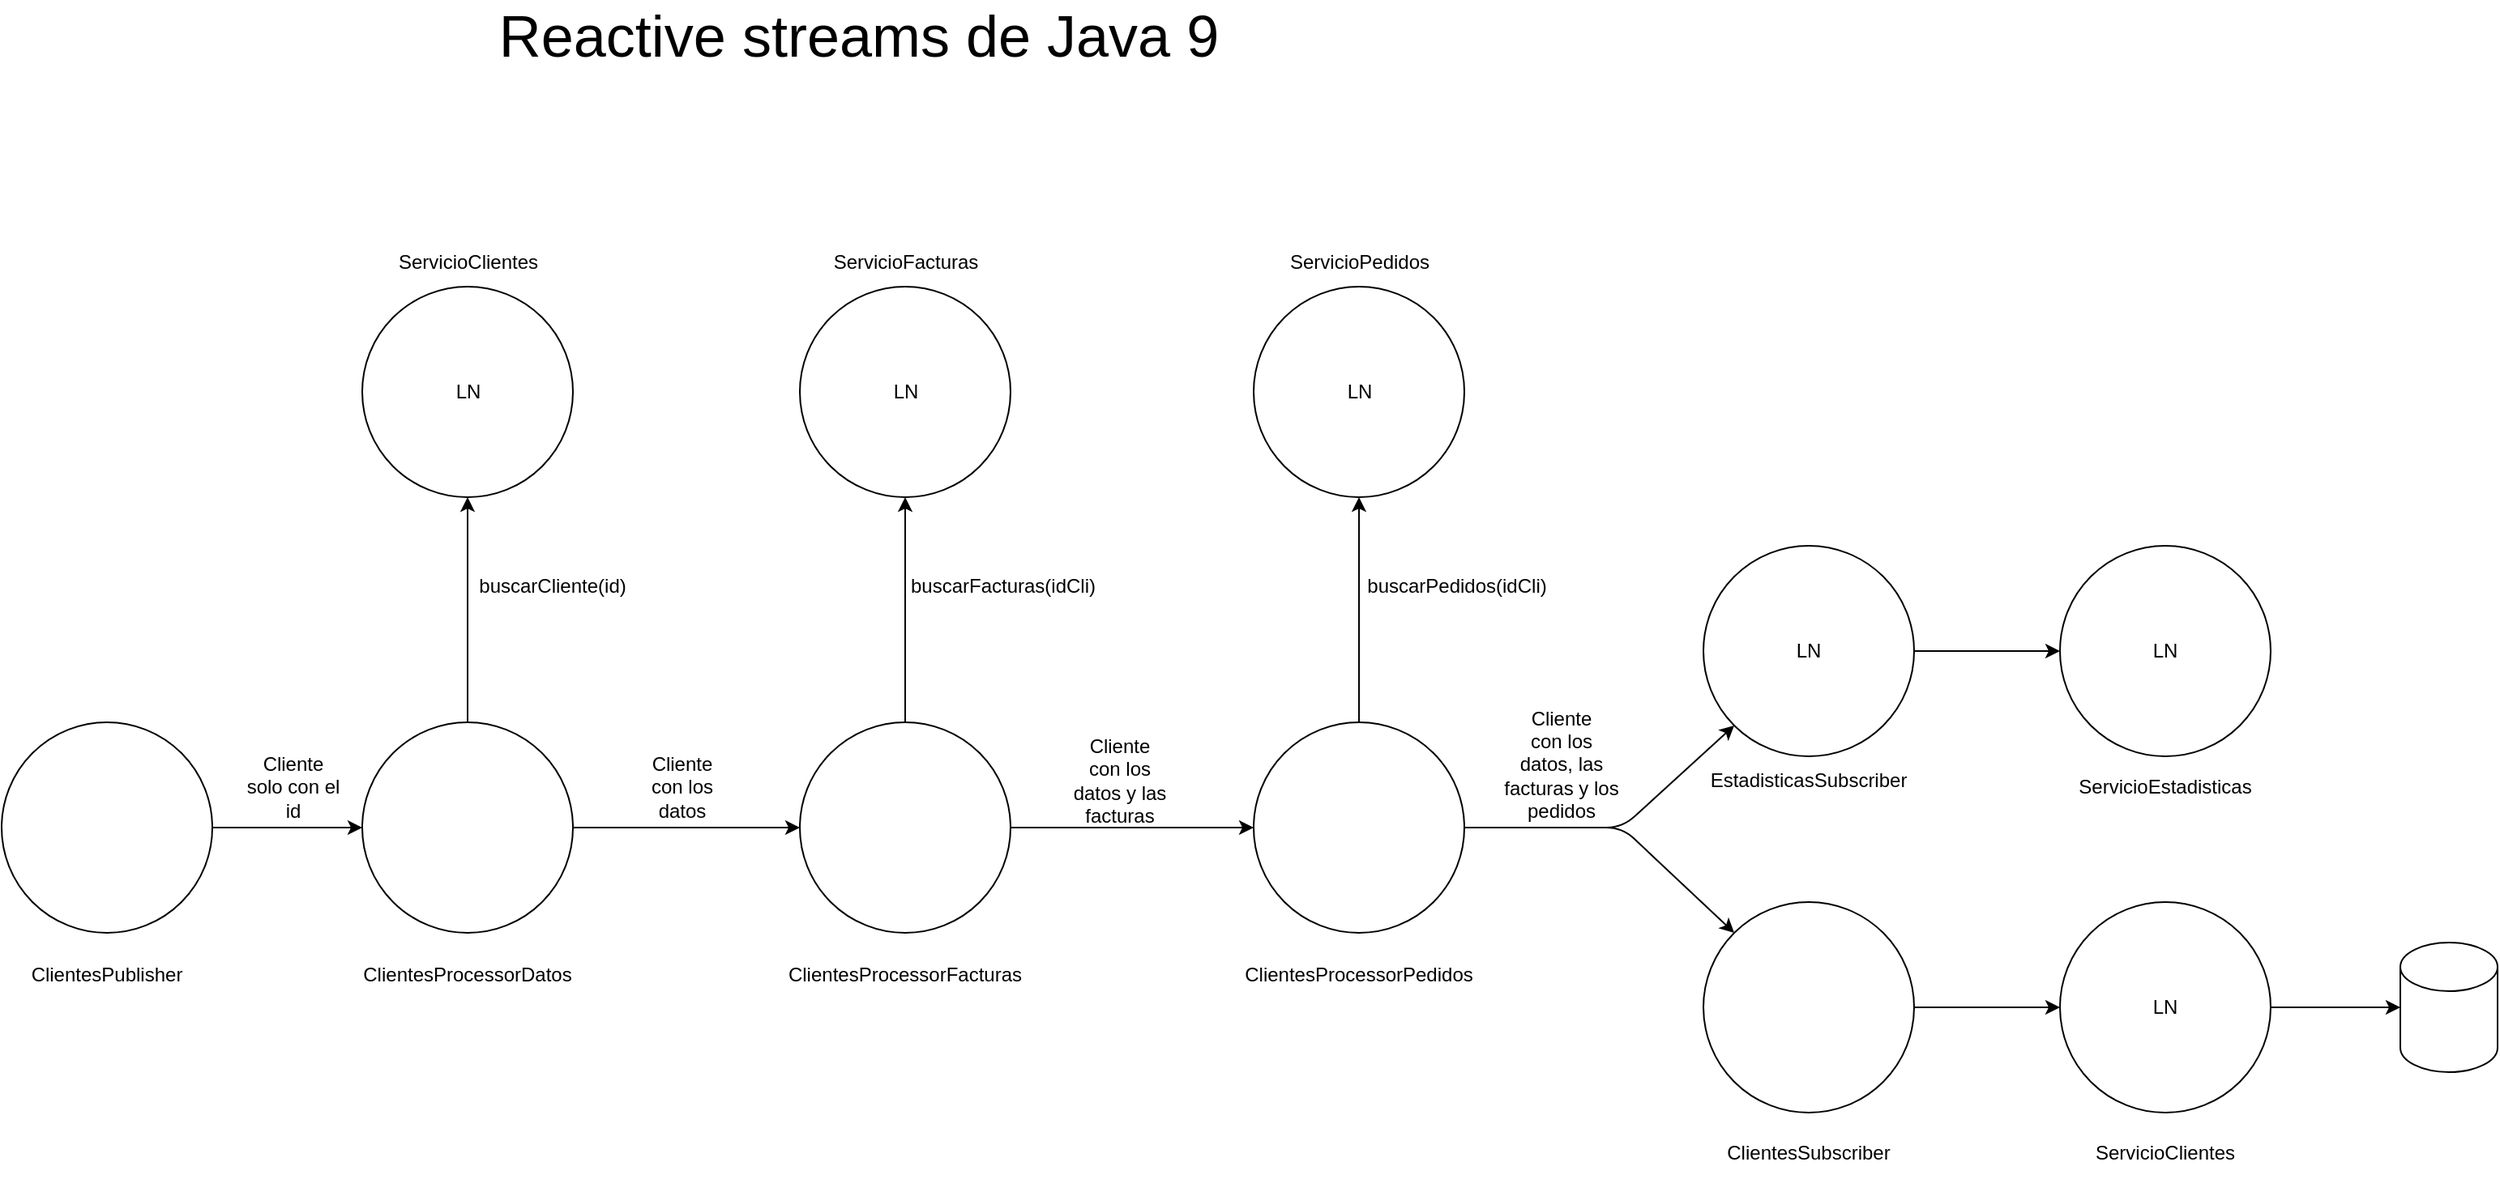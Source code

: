 <mxfile version="19.0.3" type="device" pages="10"><diagram id="RkBPwEsmghH39ZswcWqX" name="Página-1"><mxGraphModel dx="2262" dy="1510" grid="1" gridSize="10" guides="1" tooltips="1" connect="1" arrows="1" fold="1" page="1" pageScale="1" pageWidth="1169" pageHeight="827" math="0" shadow="0"><root><mxCell id="0"/><mxCell id="1" parent="0"/><mxCell id="qYWoi_zA6NE--tM7aJ9o-7" style="edgeStyle=orthogonalEdgeStyle;rounded=0;orthogonalLoop=1;jettySize=auto;html=1;" parent="1" source="qYWoi_zA6NE--tM7aJ9o-1" target="qYWoi_zA6NE--tM7aJ9o-3" edge="1"><mxGeometry relative="1" as="geometry"/></mxCell><mxCell id="qYWoi_zA6NE--tM7aJ9o-1" value="" style="ellipse;whiteSpace=wrap;html=1;aspect=fixed;" parent="1" vertex="1"><mxGeometry x="192.5" y="-311" width="130" height="130" as="geometry"/></mxCell><mxCell id="qYWoi_zA6NE--tM7aJ9o-2" value="ClientesProcessorDatos" style="text;html=1;strokeColor=none;fillColor=none;align=center;verticalAlign=middle;whiteSpace=wrap;rounded=0;" parent="1" vertex="1"><mxGeometry x="170" y="-170" width="175" height="30" as="geometry"/></mxCell><mxCell id="qYWoi_zA6NE--tM7aJ9o-8" style="edgeStyle=orthogonalEdgeStyle;rounded=0;orthogonalLoop=1;jettySize=auto;html=1;" parent="1" source="qYWoi_zA6NE--tM7aJ9o-3" target="qYWoi_zA6NE--tM7aJ9o-5" edge="1"><mxGeometry relative="1" as="geometry"/></mxCell><mxCell id="qYWoi_zA6NE--tM7aJ9o-3" value="" style="ellipse;whiteSpace=wrap;html=1;aspect=fixed;" parent="1" vertex="1"><mxGeometry x="462.5" y="-311" width="130" height="130" as="geometry"/></mxCell><mxCell id="qYWoi_zA6NE--tM7aJ9o-4" value="ClientesProcessorFacturas" style="text;html=1;strokeColor=none;fillColor=none;align=center;verticalAlign=middle;whiteSpace=wrap;rounded=0;" parent="1" vertex="1"><mxGeometry x="440" y="-170" width="175" height="30" as="geometry"/></mxCell><mxCell id="qYWoi_zA6NE--tM7aJ9o-5" value="" style="ellipse;whiteSpace=wrap;html=1;aspect=fixed;" parent="1" vertex="1"><mxGeometry x="742.5" y="-311" width="130" height="130" as="geometry"/></mxCell><mxCell id="qYWoi_zA6NE--tM7aJ9o-6" value="ClientesProcessorPedidos" style="text;html=1;strokeColor=none;fillColor=none;align=center;verticalAlign=middle;whiteSpace=wrap;rounded=0;" parent="1" vertex="1"><mxGeometry x="720" y="-170" width="175" height="30" as="geometry"/></mxCell><mxCell id="qYWoi_zA6NE--tM7aJ9o-19" style="edgeStyle=orthogonalEdgeStyle;rounded=0;orthogonalLoop=1;jettySize=auto;html=1;exitX=0.5;exitY=0;exitDx=0;exitDy=0;" parent="1" source="qYWoi_zA6NE--tM7aJ9o-1" target="qYWoi_zA6NE--tM7aJ9o-18" edge="1"><mxGeometry relative="1" as="geometry"><mxPoint x="257.5" y="-470" as="sourcePoint"/></mxGeometry></mxCell><mxCell id="qYWoi_zA6NE--tM7aJ9o-23" style="edgeStyle=orthogonalEdgeStyle;rounded=0;orthogonalLoop=1;jettySize=auto;html=1;entryX=0.5;entryY=1;entryDx=0;entryDy=0;exitX=0.5;exitY=0;exitDx=0;exitDy=0;" parent="1" source="qYWoi_zA6NE--tM7aJ9o-3" target="qYWoi_zA6NE--tM7aJ9o-21" edge="1"><mxGeometry relative="1" as="geometry"><mxPoint x="527.5" y="-470" as="sourcePoint"/></mxGeometry></mxCell><mxCell id="qYWoi_zA6NE--tM7aJ9o-26" style="edgeStyle=orthogonalEdgeStyle;rounded=0;orthogonalLoop=1;jettySize=auto;html=1;exitX=0.5;exitY=0;exitDx=0;exitDy=0;" parent="1" source="qYWoi_zA6NE--tM7aJ9o-5" target="qYWoi_zA6NE--tM7aJ9o-24" edge="1"><mxGeometry relative="1" as="geometry"><mxPoint x="807.5" y="-470" as="sourcePoint"/></mxGeometry></mxCell><mxCell id="qYWoi_zA6NE--tM7aJ9o-18" value="LN" style="ellipse;whiteSpace=wrap;html=1;aspect=fixed;" parent="1" vertex="1"><mxGeometry x="192.5" y="-580" width="130" height="130" as="geometry"/></mxCell><mxCell id="qYWoi_zA6NE--tM7aJ9o-20" value="ServicioClientes" style="text;html=1;strokeColor=none;fillColor=none;align=center;verticalAlign=middle;whiteSpace=wrap;rounded=0;" parent="1" vertex="1"><mxGeometry x="227.5" y="-610" width="60" height="30" as="geometry"/></mxCell><mxCell id="qYWoi_zA6NE--tM7aJ9o-21" value="LN" style="ellipse;whiteSpace=wrap;html=1;aspect=fixed;" parent="1" vertex="1"><mxGeometry x="462.5" y="-580" width="130" height="130" as="geometry"/></mxCell><mxCell id="qYWoi_zA6NE--tM7aJ9o-22" value="ServicioFacturas" style="text;html=1;strokeColor=none;fillColor=none;align=center;verticalAlign=middle;whiteSpace=wrap;rounded=0;" parent="1" vertex="1"><mxGeometry x="497.5" y="-610" width="60" height="30" as="geometry"/></mxCell><mxCell id="qYWoi_zA6NE--tM7aJ9o-24" value="LN" style="ellipse;whiteSpace=wrap;html=1;aspect=fixed;" parent="1" vertex="1"><mxGeometry x="742.5" y="-580" width="130" height="130" as="geometry"/></mxCell><mxCell id="qYWoi_zA6NE--tM7aJ9o-25" value="ServicioPedidos" style="text;html=1;strokeColor=none;fillColor=none;align=center;verticalAlign=middle;whiteSpace=wrap;rounded=0;" parent="1" vertex="1"><mxGeometry x="777.5" y="-610" width="60" height="30" as="geometry"/></mxCell><mxCell id="qYWoi_zA6NE--tM7aJ9o-27" value="buscarCliente(id)" style="text;html=1;strokeColor=none;fillColor=none;align=center;verticalAlign=middle;whiteSpace=wrap;rounded=0;" parent="1" vertex="1"><mxGeometry x="280" y="-410" width="60" height="30" as="geometry"/></mxCell><mxCell id="qYWoi_zA6NE--tM7aJ9o-28" value="buscarFacturas(idCli)" style="text;html=1;strokeColor=none;fillColor=none;align=center;verticalAlign=middle;whiteSpace=wrap;rounded=0;" parent="1" vertex="1"><mxGeometry x="557.5" y="-410" width="60" height="30" as="geometry"/></mxCell><mxCell id="qYWoi_zA6NE--tM7aJ9o-29" value="buscarPedidos(idCli)" style="text;html=1;strokeColor=none;fillColor=none;align=center;verticalAlign=middle;whiteSpace=wrap;rounded=0;" parent="1" vertex="1"><mxGeometry x="837.5" y="-410" width="60" height="30" as="geometry"/></mxCell><mxCell id="qYWoi_zA6NE--tM7aJ9o-30" value="LN" style="ellipse;whiteSpace=wrap;html=1;aspect=fixed;" parent="1" vertex="1"><mxGeometry x="1020" y="-420" width="130" height="130" as="geometry"/></mxCell><mxCell id="9osrRJyEYHhUznOrmPpo-3" style="edgeStyle=orthogonalEdgeStyle;rounded=0;orthogonalLoop=1;jettySize=auto;html=1;exitX=1;exitY=0.5;exitDx=0;exitDy=0;" parent="1" source="jnxAAtbnRqHu-3d2giIi-1" target="9osrRJyEYHhUznOrmPpo-2" edge="1"><mxGeometry relative="1" as="geometry"><mxPoint x="1380" y="-220" as="sourcePoint"/></mxGeometry></mxCell><mxCell id="jnxAAtbnRqHu-3d2giIi-2" style="edgeStyle=orthogonalEdgeStyle;rounded=0;orthogonalLoop=1;jettySize=auto;html=1;" edge="1" parent="1" source="qYWoi_zA6NE--tM7aJ9o-31" target="jnxAAtbnRqHu-3d2giIi-1"><mxGeometry relative="1" as="geometry"/></mxCell><mxCell id="qYWoi_zA6NE--tM7aJ9o-31" value="" style="ellipse;whiteSpace=wrap;html=1;aspect=fixed;" parent="1" vertex="1"><mxGeometry x="1020" y="-200" width="130" height="130" as="geometry"/></mxCell><mxCell id="qYWoi_zA6NE--tM7aJ9o-32" value="" style="endArrow=classic;html=1;rounded=1;exitX=1;exitY=0.5;exitDx=0;exitDy=0;entryX=0;entryY=1;entryDx=0;entryDy=0;" parent="1" source="qYWoi_zA6NE--tM7aJ9o-5" target="qYWoi_zA6NE--tM7aJ9o-30" edge="1"><mxGeometry width="50" height="50" relative="1" as="geometry"><mxPoint x="930" y="-240" as="sourcePoint"/><mxPoint x="980" y="-290" as="targetPoint"/><Array as="points"><mxPoint x="970" y="-246"/></Array></mxGeometry></mxCell><mxCell id="qYWoi_zA6NE--tM7aJ9o-33" value="" style="endArrow=classic;html=1;rounded=1;exitX=1;exitY=0.5;exitDx=0;exitDy=0;entryX=0;entryY=0;entryDx=0;entryDy=0;" parent="1" source="qYWoi_zA6NE--tM7aJ9o-5" target="qYWoi_zA6NE--tM7aJ9o-31" edge="1"><mxGeometry width="50" height="50" relative="1" as="geometry"><mxPoint x="980" y="-170" as="sourcePoint"/><mxPoint x="1030" y="-220" as="targetPoint"/><Array as="points"><mxPoint x="970" y="-246"/></Array></mxGeometry></mxCell><mxCell id="qYWoi_zA6NE--tM7aJ9o-34" value="EstadisticasSubscriber" style="text;html=1;strokeColor=none;fillColor=none;align=center;verticalAlign=middle;whiteSpace=wrap;rounded=0;" parent="1" vertex="1"><mxGeometry x="1055" y="-290" width="60" height="30" as="geometry"/></mxCell><mxCell id="qYWoi_zA6NE--tM7aJ9o-35" value="ClientesSubscriber" style="text;html=1;strokeColor=none;fillColor=none;align=center;verticalAlign=middle;whiteSpace=wrap;rounded=0;" parent="1" vertex="1"><mxGeometry x="1055" y="-60" width="60" height="30" as="geometry"/></mxCell><mxCell id="5m94HBkQ9sGMqY6rLP0A-2" style="edgeStyle=orthogonalEdgeStyle;rounded=0;orthogonalLoop=1;jettySize=auto;html=1;" parent="1" source="5m94HBkQ9sGMqY6rLP0A-1" target="qYWoi_zA6NE--tM7aJ9o-1" edge="1"><mxGeometry relative="1" as="geometry"/></mxCell><mxCell id="5m94HBkQ9sGMqY6rLP0A-1" value="" style="ellipse;whiteSpace=wrap;html=1;aspect=fixed;" parent="1" vertex="1"><mxGeometry x="-30" y="-311" width="130" height="130" as="geometry"/></mxCell><mxCell id="5m94HBkQ9sGMqY6rLP0A-3" value="ClientesPublisher" style="text;html=1;strokeColor=none;fillColor=none;align=center;verticalAlign=middle;whiteSpace=wrap;rounded=0;" parent="1" vertex="1"><mxGeometry x="5" y="-170" width="60" height="30" as="geometry"/></mxCell><mxCell id="yUI4XL48ZsY4eTpYPy7V-1" value="&lt;font style=&quot;font-size: 36px&quot;&gt;Reactive streams de Java 9&lt;/font&gt;" style="text;html=1;strokeColor=none;fillColor=none;align=center;verticalAlign=middle;whiteSpace=wrap;rounded=0;" parent="1" vertex="1"><mxGeometry x="274.5" y="-750" width="448" height="30" as="geometry"/></mxCell><mxCell id="9osrRJyEYHhUznOrmPpo-1" value="Cliente&lt;br&gt;solo con el id" style="text;html=1;strokeColor=none;fillColor=none;align=center;verticalAlign=middle;whiteSpace=wrap;rounded=0;" parent="1" vertex="1"><mxGeometry x="120" y="-286" width="60" height="30" as="geometry"/></mxCell><mxCell id="9osrRJyEYHhUznOrmPpo-2" value="" style="shape=cylinder3;whiteSpace=wrap;html=1;boundedLbl=1;backgroundOutline=1;size=15;" parent="1" vertex="1"><mxGeometry x="1450" y="-175" width="60" height="80" as="geometry"/></mxCell><mxCell id="9osrRJyEYHhUznOrmPpo-4" value="" style="endArrow=classic;html=1;rounded=0;exitX=1;exitY=0.5;exitDx=0;exitDy=0;entryX=0;entryY=0.5;entryDx=0;entryDy=0;" parent="1" source="qYWoi_zA6NE--tM7aJ9o-30" edge="1" target="jnxAAtbnRqHu-3d2giIi-4"><mxGeometry width="50" height="50" relative="1" as="geometry"><mxPoint x="1250" y="-360" as="sourcePoint"/><mxPoint x="1200" y="-470" as="targetPoint"/></mxGeometry></mxCell><mxCell id="9osrRJyEYHhUznOrmPpo-14" value="Cliente&lt;br&gt;con los datos" style="text;html=1;strokeColor=none;fillColor=none;align=center;verticalAlign=middle;whiteSpace=wrap;rounded=0;" parent="1" vertex="1"><mxGeometry x="360" y="-286" width="60" height="30" as="geometry"/></mxCell><mxCell id="9osrRJyEYHhUznOrmPpo-15" value="Cliente&lt;br&gt;con los datos y las facturas" style="text;html=1;strokeColor=none;fillColor=none;align=center;verticalAlign=middle;whiteSpace=wrap;rounded=0;" parent="1" vertex="1"><mxGeometry x="630" y="-290" width="60" height="30" as="geometry"/></mxCell><mxCell id="9osrRJyEYHhUznOrmPpo-16" value="Cliente&lt;br&gt;con los datos, las facturas y los pedidos" style="text;html=1;strokeColor=none;fillColor=none;align=center;verticalAlign=middle;whiteSpace=wrap;rounded=0;" parent="1" vertex="1"><mxGeometry x="895" y="-300" width="75" height="30" as="geometry"/></mxCell><mxCell id="jnxAAtbnRqHu-3d2giIi-1" value="LN" style="ellipse;whiteSpace=wrap;html=1;aspect=fixed;" vertex="1" parent="1"><mxGeometry x="1240" y="-200" width="130" height="130" as="geometry"/></mxCell><mxCell id="jnxAAtbnRqHu-3d2giIi-3" value="ServicioClientes" style="text;html=1;strokeColor=none;fillColor=none;align=center;verticalAlign=middle;whiteSpace=wrap;rounded=0;" vertex="1" parent="1"><mxGeometry x="1275" y="-60" width="60" height="30" as="geometry"/></mxCell><mxCell id="jnxAAtbnRqHu-3d2giIi-4" value="LN" style="ellipse;whiteSpace=wrap;html=1;aspect=fixed;" vertex="1" parent="1"><mxGeometry x="1240" y="-420" width="130" height="130" as="geometry"/></mxCell><mxCell id="jnxAAtbnRqHu-3d2giIi-5" value="ServicioEstadisticas" style="text;html=1;strokeColor=none;fillColor=none;align=center;verticalAlign=middle;whiteSpace=wrap;rounded=0;" vertex="1" parent="1"><mxGeometry x="1275" y="-286" width="60" height="30" as="geometry"/></mxCell></root></mxGraphModel></diagram><diagram id="GLuq_z_iW3kZK6R1hwGo" name="Página-2"><mxGraphModel dx="2063" dy="1474" grid="1" gridSize="10" guides="1" tooltips="1" connect="1" arrows="1" fold="1" page="1" pageScale="1" pageWidth="1169" pageHeight="827" math="0" shadow="0"><root><mxCell id="hVcNKH_6bDouWxw1DAV8-0"/><mxCell id="hVcNKH_6bDouWxw1DAV8-1" parent="hVcNKH_6bDouWxw1DAV8-0"/><mxCell id="hVcNKH_6bDouWxw1DAV8-2" value="" style="rounded=0;whiteSpace=wrap;html=1;fillColor=none;" parent="hVcNKH_6bDouWxw1DAV8-1" vertex="1"><mxGeometry x="-590" y="120" width="520" height="130" as="geometry"/></mxCell><mxCell id="hVcNKH_6bDouWxw1DAV8-3" value="" style="rounded=0;whiteSpace=wrap;html=1;fillColor=none;" parent="hVcNKH_6bDouWxw1DAV8-1" vertex="1"><mxGeometry x="-580" y="130" width="520" height="130" as="geometry"/></mxCell><mxCell id="hVcNKH_6bDouWxw1DAV8-4" value="" style="rounded=0;whiteSpace=wrap;html=1;" parent="hVcNKH_6bDouWxw1DAV8-1" vertex="1"><mxGeometry x="-600" y="105" width="520" height="130" as="geometry"/></mxCell><mxCell id="hVcNKH_6bDouWxw1DAV8-5" value="" style="rounded=0;whiteSpace=wrap;html=1;" parent="hVcNKH_6bDouWxw1DAV8-1" vertex="1"><mxGeometry x="-600" y="-50" width="520" height="80" as="geometry"/></mxCell><mxCell id="hVcNKH_6bDouWxw1DAV8-6" value="PILA/STACK" style="text;html=1;strokeColor=none;fillColor=none;align=center;verticalAlign=middle;whiteSpace=wrap;rounded=0;" parent="hVcNKH_6bDouWxw1DAV8-1" vertex="1"><mxGeometry x="-740" y="145" width="60" height="30" as="geometry"/></mxCell><mxCell id="hVcNKH_6bDouWxw1DAV8-7" value="MONTÓN/HEAP" style="text;html=1;strokeColor=none;fillColor=none;align=center;verticalAlign=middle;whiteSpace=wrap;rounded=0;" parent="hVcNKH_6bDouWxw1DAV8-1" vertex="1"><mxGeometry x="-740" y="-270" width="60" height="30" as="geometry"/></mxCell><mxCell id="hVcNKH_6bDouWxw1DAV8-8" value="Cliente c = new Cliente();&lt;br&gt;&lt;br&gt;int numero = 42;" style="text;html=1;strokeColor=none;fillColor=none;align=center;verticalAlign=middle;whiteSpace=wrap;rounded=0;" parent="hVcNKH_6bDouWxw1DAV8-1" vertex="1"><mxGeometry x="-1080" y="105" width="230" height="60" as="geometry"/></mxCell><mxCell id="hVcNKH_6bDouWxw1DAV8-9" value="c : AF0045" style="text;html=1;strokeColor=none;fillColor=none;align=center;verticalAlign=middle;whiteSpace=wrap;rounded=0;" parent="hVcNKH_6bDouWxw1DAV8-1" vertex="1"><mxGeometry x="-580" y="115" width="80" height="30" as="geometry"/></mxCell><mxCell id="hVcNKH_6bDouWxw1DAV8-10" value="numero: 42" style="text;html=1;strokeColor=none;fillColor=none;align=center;verticalAlign=middle;whiteSpace=wrap;rounded=0;" parent="hVcNKH_6bDouWxw1DAV8-1" vertex="1"><mxGeometry x="-580" y="145" width="80" height="30" as="geometry"/></mxCell><mxCell id="hVcNKH_6bDouWxw1DAV8-11" value="" style="rounded=0;whiteSpace=wrap;html=1;" parent="hVcNKH_6bDouWxw1DAV8-1" vertex="1"><mxGeometry x="-600" y="-110" width="520" height="60" as="geometry"/></mxCell><mxCell id="7SuBD2jdOUwWpZjdvNtc-0" value="" style="edgeStyle=orthogonalEdgeStyle;rounded=0;orthogonalLoop=1;jettySize=auto;html=1;" edge="1" parent="hVcNKH_6bDouWxw1DAV8-1" source="hVcNKH_6bDouWxw1DAV8-12" target="hVcNKH_6bDouWxw1DAV8-112"><mxGeometry relative="1" as="geometry"/></mxCell><mxCell id="hVcNKH_6bDouWxw1DAV8-12" value="" style="rounded=0;whiteSpace=wrap;html=1;" parent="hVcNKH_6bDouWxw1DAV8-1" vertex="1"><mxGeometry x="-600" y="-170" width="520" height="60" as="geometry"/></mxCell><mxCell id="hVcNKH_6bDouWxw1DAV8-13" value="" style="rounded=0;whiteSpace=wrap;html=1;" parent="hVcNKH_6bDouWxw1DAV8-1" vertex="1"><mxGeometry x="-600" y="-530" width="520" height="360" as="geometry"/></mxCell><mxCell id="hVcNKH_6bDouWxw1DAV8-14" value="" style="rounded=0;whiteSpace=wrap;html=1;" parent="hVcNKH_6bDouWxw1DAV8-1" vertex="1"><mxGeometry x="-600" y="-720" width="520" height="150" as="geometry"/></mxCell><mxCell id="hVcNKH_6bDouWxw1DAV8-15" value="YOUNG&lt;br&gt;GENERATION" style="text;html=1;strokeColor=none;fillColor=none;align=center;verticalAlign=middle;whiteSpace=wrap;rounded=0;" parent="hVcNKH_6bDouWxw1DAV8-1" vertex="1"><mxGeometry x="50" y="-95" width="60" height="30" as="geometry"/></mxCell><mxCell id="hVcNKH_6bDouWxw1DAV8-16" value="OLD GENERATION&lt;br&gt;/&lt;br&gt;TENURED" style="text;html=1;strokeColor=none;fillColor=none;align=center;verticalAlign=middle;whiteSpace=wrap;rounded=0;" parent="hVcNKH_6bDouWxw1DAV8-1" vertex="1"><mxGeometry x="50" y="-390" width="60" height="65" as="geometry"/></mxCell><mxCell id="hVcNKH_6bDouWxw1DAV8-17" value="EDEN/NURSERY" style="text;html=1;strokeColor=none;fillColor=none;align=center;verticalAlign=middle;whiteSpace=wrap;rounded=0;" parent="hVcNKH_6bDouWxw1DAV8-1" vertex="1"><mxGeometry x="-50" y="-35" width="60" height="30" as="geometry"/></mxCell><mxCell id="hVcNKH_6bDouWxw1DAV8-18" value="SURVIVOR 0" style="text;html=1;strokeColor=none;fillColor=none;align=center;verticalAlign=middle;whiteSpace=wrap;rounded=0;" parent="hVcNKH_6bDouWxw1DAV8-1" vertex="1"><mxGeometry x="-60" y="-90" width="80" height="30" as="geometry"/></mxCell><mxCell id="hVcNKH_6bDouWxw1DAV8-19" value="SURVIVOR 1" style="text;html=1;strokeColor=none;fillColor=none;align=center;verticalAlign=middle;whiteSpace=wrap;rounded=0;" parent="hVcNKH_6bDouWxw1DAV8-1" vertex="1"><mxGeometry x="-60" y="-155" width="80" height="30" as="geometry"/></mxCell><mxCell id="hVcNKH_6bDouWxw1DAV8-20" value="PERMANENT &lt;br&gt;&amp;lt;= Java 1.7&lt;br&gt;&lt;br&gt;METASPACE &lt;br&gt;&amp;gt;= Java 8" style="text;html=1;strokeColor=none;fillColor=none;align=center;verticalAlign=middle;whiteSpace=wrap;rounded=0;" parent="hVcNKH_6bDouWxw1DAV8-1" vertex="1"><mxGeometry x="-20" y="-685" width="190" height="80" as="geometry"/></mxCell><mxCell id="hVcNKH_6bDouWxw1DAV8-21" value="" style="ellipse;whiteSpace=wrap;html=1;aspect=fixed;fillColor=#f8cecc;strokeColor=#b85450;" parent="hVcNKH_6bDouWxw1DAV8-1" vertex="1"><mxGeometry x="-320" y="-155" width="30" height="30" as="geometry"/></mxCell><mxCell id="hVcNKH_6bDouWxw1DAV8-22" value="" style="endArrow=classic;html=1;rounded=1;" parent="hVcNKH_6bDouWxw1DAV8-1" edge="1"><mxGeometry width="50" height="50" relative="1" as="geometry"><mxPoint x="-241" y="80" as="sourcePoint"/><mxPoint x="-241" y="40" as="targetPoint"/><Array as="points"><mxPoint x="-241" y="70"/></Array></mxGeometry></mxCell><mxCell id="hVcNKH_6bDouWxw1DAV8-23" value="" style="ellipse;whiteSpace=wrap;html=1;aspect=fixed;fillColor=none;" parent="hVcNKH_6bDouWxw1DAV8-1" vertex="1"><mxGeometry x="-280" y="-155" width="30" height="30" as="geometry"/></mxCell><mxCell id="hVcNKH_6bDouWxw1DAV8-24" value="" style="ellipse;whiteSpace=wrap;html=1;aspect=fixed;fillColor=none;" parent="hVcNKH_6bDouWxw1DAV8-1" vertex="1"><mxGeometry x="-240" y="-160" width="40" height="40" as="geometry"/></mxCell><mxCell id="hVcNKH_6bDouWxw1DAV8-25" value="" style="rounded=0;whiteSpace=wrap;html=1;fillColor=none;dashed=1;" parent="hVcNKH_6bDouWxw1DAV8-1" vertex="1"><mxGeometry x="-130" y="-50" width="50" height="80" as="geometry"/></mxCell><mxCell id="hVcNKH_6bDouWxw1DAV8-26" value="" style="ellipse;whiteSpace=wrap;html=1;aspect=fixed;fillColor=#f8cecc;strokeColor=#b85450;" parent="hVcNKH_6bDouWxw1DAV8-1" vertex="1"><mxGeometry x="-190" y="-160" width="40" height="40" as="geometry"/></mxCell><mxCell id="hVcNKH_6bDouWxw1DAV8-27" value="GC" style="text;html=1;strokeColor=none;fillColor=none;align=center;verticalAlign=middle;whiteSpace=wrap;rounded=0;dashed=1;" parent="hVcNKH_6bDouWxw1DAV8-1" vertex="1"><mxGeometry x="-830" y="-30" width="60" height="30" as="geometry"/></mxCell><mxCell id="hVcNKH_6bDouWxw1DAV8-28" value="" style="endArrow=classic;html=1;rounded=1;entryX=0;entryY=0.5;entryDx=0;entryDy=0;exitX=0;exitY=0.5;exitDx=0;exitDy=0;" parent="hVcNKH_6bDouWxw1DAV8-1" source="hVcNKH_6bDouWxw1DAV8-5" target="hVcNKH_6bDouWxw1DAV8-11" edge="1"><mxGeometry width="50" height="50" relative="1" as="geometry"><mxPoint x="-670" y="-20" as="sourcePoint"/><mxPoint x="-620" y="-70" as="targetPoint"/><Array as="points"><mxPoint x="-640" y="-50"/></Array></mxGeometry></mxCell><mxCell id="hVcNKH_6bDouWxw1DAV8-29" value="" style="ellipse;whiteSpace=wrap;html=1;aspect=fixed;fillColor=#f8cecc;strokeColor=#b85450;" parent="hVcNKH_6bDouWxw1DAV8-1" vertex="1"><mxGeometry x="-590" y="-35" width="40" height="40" as="geometry"/></mxCell><mxCell id="hVcNKH_6bDouWxw1DAV8-30" value="" style="ellipse;whiteSpace=wrap;html=1;aspect=fixed;fillColor=none;" parent="hVcNKH_6bDouWxw1DAV8-1" vertex="1"><mxGeometry x="-540" y="-30" width="30" height="30" as="geometry"/></mxCell><mxCell id="hVcNKH_6bDouWxw1DAV8-31" value="" style="ellipse;whiteSpace=wrap;html=1;aspect=fixed;fillColor=none;" parent="hVcNKH_6bDouWxw1DAV8-1" vertex="1"><mxGeometry x="-500" y="-35" width="40" height="40" as="geometry"/></mxCell><mxCell id="hVcNKH_6bDouWxw1DAV8-32" value="" style="ellipse;whiteSpace=wrap;html=1;aspect=fixed;fillColor=#f8cecc;strokeColor=#b85450;" parent="hVcNKH_6bDouWxw1DAV8-1" vertex="1"><mxGeometry x="-450" y="-30" width="30" height="30" as="geometry"/></mxCell><mxCell id="hVcNKH_6bDouWxw1DAV8-33" value="" style="ellipse;whiteSpace=wrap;html=1;aspect=fixed;fillColor=none;" parent="hVcNKH_6bDouWxw1DAV8-1" vertex="1"><mxGeometry x="-410" y="-30" width="30" height="30" as="geometry"/></mxCell><mxCell id="hVcNKH_6bDouWxw1DAV8-34" value="" style="ellipse;whiteSpace=wrap;html=1;aspect=fixed;fillColor=none;" parent="hVcNKH_6bDouWxw1DAV8-1" vertex="1"><mxGeometry x="-370" y="-35" width="40" height="40" as="geometry"/></mxCell><mxCell id="hVcNKH_6bDouWxw1DAV8-35" value="" style="ellipse;whiteSpace=wrap;html=1;aspect=fixed;fillColor=#f8cecc;strokeColor=#b85450;" parent="hVcNKH_6bDouWxw1DAV8-1" vertex="1"><mxGeometry x="-320" y="-30" width="30" height="30" as="geometry"/></mxCell><mxCell id="hVcNKH_6bDouWxw1DAV8-36" value="" style="ellipse;whiteSpace=wrap;html=1;aspect=fixed;fillColor=#f8cecc;strokeColor=#b85450;" parent="hVcNKH_6bDouWxw1DAV8-1" vertex="1"><mxGeometry x="-280" y="-35" width="40" height="40" as="geometry"/></mxCell><mxCell id="hVcNKH_6bDouWxw1DAV8-37" value="" style="ellipse;whiteSpace=wrap;html=1;aspect=fixed;fillColor=none;" parent="hVcNKH_6bDouWxw1DAV8-1" vertex="1"><mxGeometry x="-230" y="-30" width="30" height="30" as="geometry"/></mxCell><mxCell id="hVcNKH_6bDouWxw1DAV8-38" value="" style="ellipse;whiteSpace=wrap;html=1;aspect=fixed;fillColor=#f8cecc;strokeColor=#b85450;" parent="hVcNKH_6bDouWxw1DAV8-1" vertex="1"><mxGeometry x="-190" y="-30" width="30" height="30" as="geometry"/></mxCell><mxCell id="hVcNKH_6bDouWxw1DAV8-39" value="" style="ellipse;whiteSpace=wrap;html=1;aspect=fixed;fillColor=none;" parent="hVcNKH_6bDouWxw1DAV8-1" vertex="1"><mxGeometry x="-150" y="-35" width="40" height="40" as="geometry"/></mxCell><mxCell id="hVcNKH_6bDouWxw1DAV8-40" value="minor GC" style="text;html=1;strokeColor=none;fillColor=none;align=center;verticalAlign=middle;whiteSpace=wrap;rounded=0;dashed=1;" parent="hVcNKH_6bDouWxw1DAV8-1" vertex="1"><mxGeometry x="-680" y="-100" width="60" height="30" as="geometry"/></mxCell><mxCell id="hVcNKH_6bDouWxw1DAV8-41" value="" style="ellipse;whiteSpace=wrap;html=1;aspect=fixed;fillColor=none;" parent="hVcNKH_6bDouWxw1DAV8-1" vertex="1"><mxGeometry x="-590" y="-155" width="30" height="30" as="geometry"/></mxCell><mxCell id="hVcNKH_6bDouWxw1DAV8-42" value="" style="ellipse;whiteSpace=wrap;html=1;aspect=fixed;fillColor=#f8cecc;strokeColor=#b85450;" parent="hVcNKH_6bDouWxw1DAV8-1" vertex="1"><mxGeometry x="-550" y="-160" width="40" height="40" as="geometry"/></mxCell><mxCell id="hVcNKH_6bDouWxw1DAV8-43" value="" style="ellipse;whiteSpace=wrap;html=1;aspect=fixed;fillColor=none;" parent="hVcNKH_6bDouWxw1DAV8-1" vertex="1"><mxGeometry x="-500" y="-155" width="30" height="30" as="geometry"/></mxCell><mxCell id="hVcNKH_6bDouWxw1DAV8-44" value="" style="ellipse;whiteSpace=wrap;html=1;aspect=fixed;fillColor=none;" parent="hVcNKH_6bDouWxw1DAV8-1" vertex="1"><mxGeometry x="-460" y="-160" width="40" height="40" as="geometry"/></mxCell><mxCell id="hVcNKH_6bDouWxw1DAV8-45" value="" style="ellipse;whiteSpace=wrap;html=1;aspect=fixed;fillColor=#f8cecc;strokeColor=#b85450;" parent="hVcNKH_6bDouWxw1DAV8-1" vertex="1"><mxGeometry x="-410" y="-155" width="30" height="30" as="geometry"/></mxCell><mxCell id="hVcNKH_6bDouWxw1DAV8-46" value="" style="ellipse;whiteSpace=wrap;html=1;aspect=fixed;fillColor=none;" parent="hVcNKH_6bDouWxw1DAV8-1" vertex="1"><mxGeometry x="-370" y="-160" width="40" height="40" as="geometry"/></mxCell><mxCell id="hVcNKH_6bDouWxw1DAV8-47" value="GC" style="text;html=1;strokeColor=none;fillColor=none;align=center;verticalAlign=middle;whiteSpace=wrap;rounded=0;dashed=1;" parent="hVcNKH_6bDouWxw1DAV8-1" vertex="1"><mxGeometry x="-830" y="-95" width="60" height="30" as="geometry"/></mxCell><mxCell id="hVcNKH_6bDouWxw1DAV8-48" value="" style="endArrow=classic;html=1;rounded=1;entryX=0;entryY=0.5;entryDx=0;entryDy=0;exitX=0;exitY=0.5;exitDx=0;exitDy=0;" parent="hVcNKH_6bDouWxw1DAV8-1" source="hVcNKH_6bDouWxw1DAV8-5" target="hVcNKH_6bDouWxw1DAV8-12" edge="1"><mxGeometry width="50" height="50" relative="1" as="geometry"><mxPoint x="-600" y="-20" as="sourcePoint"/><mxPoint x="-680" y="-30" as="targetPoint"/><Array as="points"><mxPoint x="-670" y="-70"/></Array></mxGeometry></mxCell><mxCell id="hVcNKH_6bDouWxw1DAV8-49" value="" style="endArrow=classic;html=1;rounded=1;exitX=0;exitY=0.5;exitDx=0;exitDy=0;entryX=0;entryY=0.5;entryDx=0;entryDy=0;" parent="hVcNKH_6bDouWxw1DAV8-1" source="hVcNKH_6bDouWxw1DAV8-11" target="hVcNKH_6bDouWxw1DAV8-12" edge="1"><mxGeometry width="50" height="50" relative="1" as="geometry"><mxPoint x="-740" y="-160" as="sourcePoint"/><mxPoint x="-690" y="-210" as="targetPoint"/><Array as="points"><mxPoint x="-640" y="-100"/></Array></mxGeometry></mxCell><mxCell id="hVcNKH_6bDouWxw1DAV8-50" value="" style="shape=flexArrow;endArrow=classic;html=1;rounded=1;endWidth=40;endSize=6.13;width=23;fillColor=#d5e8d4;strokeColor=#82b366;" parent="hVcNKH_6bDouWxw1DAV8-1" edge="1"><mxGeometry width="50" height="50" relative="1" as="geometry"><mxPoint x="-340.5" y="-160" as="sourcePoint"/><mxPoint x="-340.5" y="-210" as="targetPoint"/></mxGeometry></mxCell><mxCell id="hVcNKH_6bDouWxw1DAV8-51" value="" style="ellipse;whiteSpace=wrap;html=1;aspect=fixed;" parent="hVcNKH_6bDouWxw1DAV8-1" vertex="1"><mxGeometry x="-580" y="-510" width="40" height="40" as="geometry"/></mxCell><mxCell id="hVcNKH_6bDouWxw1DAV8-52" value="" style="ellipse;whiteSpace=wrap;html=1;aspect=fixed;fillColor=#f8cecc;strokeColor=#b85450;" parent="hVcNKH_6bDouWxw1DAV8-1" vertex="1"><mxGeometry x="-530" y="-505" width="30" height="30" as="geometry"/></mxCell><mxCell id="hVcNKH_6bDouWxw1DAV8-53" value="" style="ellipse;whiteSpace=wrap;html=1;aspect=fixed;" parent="hVcNKH_6bDouWxw1DAV8-1" vertex="1"><mxGeometry x="-490" y="-510" width="40" height="40" as="geometry"/></mxCell><mxCell id="hVcNKH_6bDouWxw1DAV8-54" value="" style="ellipse;whiteSpace=wrap;html=1;aspect=fixed;" parent="hVcNKH_6bDouWxw1DAV8-1" vertex="1"><mxGeometry x="-440" y="-505" width="30" height="30" as="geometry"/></mxCell><mxCell id="hVcNKH_6bDouWxw1DAV8-55" value="" style="ellipse;whiteSpace=wrap;html=1;aspect=fixed;" parent="hVcNKH_6bDouWxw1DAV8-1" vertex="1"><mxGeometry x="-400" y="-505" width="30" height="30" as="geometry"/></mxCell><mxCell id="hVcNKH_6bDouWxw1DAV8-56" value="" style="ellipse;whiteSpace=wrap;html=1;aspect=fixed;" parent="hVcNKH_6bDouWxw1DAV8-1" vertex="1"><mxGeometry x="-360" y="-510" width="40" height="40" as="geometry"/></mxCell><mxCell id="hVcNKH_6bDouWxw1DAV8-57" value="" style="ellipse;whiteSpace=wrap;html=1;aspect=fixed;" parent="hVcNKH_6bDouWxw1DAV8-1" vertex="1"><mxGeometry x="-310" y="-505" width="30" height="30" as="geometry"/></mxCell><mxCell id="hVcNKH_6bDouWxw1DAV8-58" value="" style="ellipse;whiteSpace=wrap;html=1;aspect=fixed;" parent="hVcNKH_6bDouWxw1DAV8-1" vertex="1"><mxGeometry x="-270" y="-510" width="40" height="40" as="geometry"/></mxCell><mxCell id="hVcNKH_6bDouWxw1DAV8-59" value="" style="ellipse;whiteSpace=wrap;html=1;aspect=fixed;" parent="hVcNKH_6bDouWxw1DAV8-1" vertex="1"><mxGeometry x="-220" y="-505" width="30" height="30" as="geometry"/></mxCell><mxCell id="hVcNKH_6bDouWxw1DAV8-60" value="" style="ellipse;whiteSpace=wrap;html=1;aspect=fixed;fillColor=#f8cecc;strokeColor=#b85450;" parent="hVcNKH_6bDouWxw1DAV8-1" vertex="1"><mxGeometry x="-180" y="-505" width="30" height="30" as="geometry"/></mxCell><mxCell id="hVcNKH_6bDouWxw1DAV8-61" value="" style="ellipse;whiteSpace=wrap;html=1;aspect=fixed;" parent="hVcNKH_6bDouWxw1DAV8-1" vertex="1"><mxGeometry x="-140" y="-510" width="40" height="40" as="geometry"/></mxCell><mxCell id="hVcNKH_6bDouWxw1DAV8-62" value="" style="ellipse;whiteSpace=wrap;html=1;aspect=fixed;" parent="hVcNKH_6bDouWxw1DAV8-1" vertex="1"><mxGeometry x="-580" y="-460" width="40" height="40" as="geometry"/></mxCell><mxCell id="hVcNKH_6bDouWxw1DAV8-63" value="" style="ellipse;whiteSpace=wrap;html=1;aspect=fixed;" parent="hVcNKH_6bDouWxw1DAV8-1" vertex="1"><mxGeometry x="-530" y="-455" width="30" height="30" as="geometry"/></mxCell><mxCell id="hVcNKH_6bDouWxw1DAV8-64" value="" style="ellipse;whiteSpace=wrap;html=1;aspect=fixed;" parent="hVcNKH_6bDouWxw1DAV8-1" vertex="1"><mxGeometry x="-490" y="-460" width="40" height="40" as="geometry"/></mxCell><mxCell id="hVcNKH_6bDouWxw1DAV8-65" value="" style="ellipse;whiteSpace=wrap;html=1;aspect=fixed;fillColor=#f8cecc;strokeColor=#b85450;" parent="hVcNKH_6bDouWxw1DAV8-1" vertex="1"><mxGeometry x="-440" y="-455" width="30" height="30" as="geometry"/></mxCell><mxCell id="hVcNKH_6bDouWxw1DAV8-66" value="" style="ellipse;whiteSpace=wrap;html=1;aspect=fixed;" parent="hVcNKH_6bDouWxw1DAV8-1" vertex="1"><mxGeometry x="-400" y="-455" width="30" height="30" as="geometry"/></mxCell><mxCell id="hVcNKH_6bDouWxw1DAV8-67" value="" style="ellipse;whiteSpace=wrap;html=1;aspect=fixed;fillColor=#f8cecc;strokeColor=#b85450;" parent="hVcNKH_6bDouWxw1DAV8-1" vertex="1"><mxGeometry x="-360" y="-460" width="40" height="40" as="geometry"/></mxCell><mxCell id="hVcNKH_6bDouWxw1DAV8-68" value="" style="ellipse;whiteSpace=wrap;html=1;aspect=fixed;" parent="hVcNKH_6bDouWxw1DAV8-1" vertex="1"><mxGeometry x="-310" y="-455" width="30" height="30" as="geometry"/></mxCell><mxCell id="hVcNKH_6bDouWxw1DAV8-69" value="" style="ellipse;whiteSpace=wrap;html=1;aspect=fixed;" parent="hVcNKH_6bDouWxw1DAV8-1" vertex="1"><mxGeometry x="-270" y="-460" width="40" height="40" as="geometry"/></mxCell><mxCell id="hVcNKH_6bDouWxw1DAV8-70" value="" style="ellipse;whiteSpace=wrap;html=1;aspect=fixed;fillColor=#f8cecc;strokeColor=#b85450;" parent="hVcNKH_6bDouWxw1DAV8-1" vertex="1"><mxGeometry x="-220" y="-455" width="30" height="30" as="geometry"/></mxCell><mxCell id="hVcNKH_6bDouWxw1DAV8-71" value="" style="ellipse;whiteSpace=wrap;html=1;aspect=fixed;" parent="hVcNKH_6bDouWxw1DAV8-1" vertex="1"><mxGeometry x="-180" y="-455" width="30" height="30" as="geometry"/></mxCell><mxCell id="hVcNKH_6bDouWxw1DAV8-72" value="" style="ellipse;whiteSpace=wrap;html=1;aspect=fixed;" parent="hVcNKH_6bDouWxw1DAV8-1" vertex="1"><mxGeometry x="-140" y="-460" width="40" height="40" as="geometry"/></mxCell><mxCell id="hVcNKH_6bDouWxw1DAV8-73" value="" style="ellipse;whiteSpace=wrap;html=1;aspect=fixed;" parent="hVcNKH_6bDouWxw1DAV8-1" vertex="1"><mxGeometry x="-580" y="-407.5" width="40" height="40" as="geometry"/></mxCell><mxCell id="hVcNKH_6bDouWxw1DAV8-74" value="" style="ellipse;whiteSpace=wrap;html=1;aspect=fixed;" parent="hVcNKH_6bDouWxw1DAV8-1" vertex="1"><mxGeometry x="-530" y="-402.5" width="30" height="30" as="geometry"/></mxCell><mxCell id="hVcNKH_6bDouWxw1DAV8-75" value="" style="ellipse;whiteSpace=wrap;html=1;aspect=fixed;" parent="hVcNKH_6bDouWxw1DAV8-1" vertex="1"><mxGeometry x="-490" y="-407.5" width="40" height="40" as="geometry"/></mxCell><mxCell id="hVcNKH_6bDouWxw1DAV8-76" value="" style="ellipse;whiteSpace=wrap;html=1;aspect=fixed;" parent="hVcNKH_6bDouWxw1DAV8-1" vertex="1"><mxGeometry x="-440" y="-402.5" width="30" height="30" as="geometry"/></mxCell><mxCell id="hVcNKH_6bDouWxw1DAV8-77" value="" style="ellipse;whiteSpace=wrap;html=1;aspect=fixed;" parent="hVcNKH_6bDouWxw1DAV8-1" vertex="1"><mxGeometry x="-400" y="-402.5" width="30" height="30" as="geometry"/></mxCell><mxCell id="hVcNKH_6bDouWxw1DAV8-78" value="" style="ellipse;whiteSpace=wrap;html=1;aspect=fixed;" parent="hVcNKH_6bDouWxw1DAV8-1" vertex="1"><mxGeometry x="-360" y="-407.5" width="40" height="40" as="geometry"/></mxCell><mxCell id="hVcNKH_6bDouWxw1DAV8-79" value="" style="ellipse;whiteSpace=wrap;html=1;aspect=fixed;" parent="hVcNKH_6bDouWxw1DAV8-1" vertex="1"><mxGeometry x="-310" y="-402.5" width="30" height="30" as="geometry"/></mxCell><mxCell id="hVcNKH_6bDouWxw1DAV8-80" value="" style="ellipse;whiteSpace=wrap;html=1;aspect=fixed;" parent="hVcNKH_6bDouWxw1DAV8-1" vertex="1"><mxGeometry x="-270" y="-407.5" width="40" height="40" as="geometry"/></mxCell><mxCell id="hVcNKH_6bDouWxw1DAV8-81" value="" style="ellipse;whiteSpace=wrap;html=1;aspect=fixed;" parent="hVcNKH_6bDouWxw1DAV8-1" vertex="1"><mxGeometry x="-220" y="-402.5" width="30" height="30" as="geometry"/></mxCell><mxCell id="hVcNKH_6bDouWxw1DAV8-82" value="" style="ellipse;whiteSpace=wrap;html=1;aspect=fixed;" parent="hVcNKH_6bDouWxw1DAV8-1" vertex="1"><mxGeometry x="-180" y="-402.5" width="30" height="30" as="geometry"/></mxCell><mxCell id="hVcNKH_6bDouWxw1DAV8-83" value="" style="ellipse;whiteSpace=wrap;html=1;aspect=fixed;" parent="hVcNKH_6bDouWxw1DAV8-1" vertex="1"><mxGeometry x="-140" y="-407.5" width="40" height="40" as="geometry"/></mxCell><mxCell id="hVcNKH_6bDouWxw1DAV8-84" value="" style="ellipse;whiteSpace=wrap;html=1;aspect=fixed;" parent="hVcNKH_6bDouWxw1DAV8-1" vertex="1"><mxGeometry x="-580" y="-357.5" width="40" height="40" as="geometry"/></mxCell><mxCell id="hVcNKH_6bDouWxw1DAV8-85" value="" style="ellipse;whiteSpace=wrap;html=1;aspect=fixed;" parent="hVcNKH_6bDouWxw1DAV8-1" vertex="1"><mxGeometry x="-530" y="-352.5" width="30" height="30" as="geometry"/></mxCell><mxCell id="hVcNKH_6bDouWxw1DAV8-86" value="" style="ellipse;whiteSpace=wrap;html=1;aspect=fixed;fillColor=#f8cecc;strokeColor=#b85450;" parent="hVcNKH_6bDouWxw1DAV8-1" vertex="1"><mxGeometry x="-490" y="-357.5" width="40" height="40" as="geometry"/></mxCell><mxCell id="hVcNKH_6bDouWxw1DAV8-87" value="" style="ellipse;whiteSpace=wrap;html=1;aspect=fixed;" parent="hVcNKH_6bDouWxw1DAV8-1" vertex="1"><mxGeometry x="-440" y="-352.5" width="30" height="30" as="geometry"/></mxCell><mxCell id="hVcNKH_6bDouWxw1DAV8-88" value="" style="ellipse;whiteSpace=wrap;html=1;aspect=fixed;" parent="hVcNKH_6bDouWxw1DAV8-1" vertex="1"><mxGeometry x="-400" y="-352.5" width="30" height="30" as="geometry"/></mxCell><mxCell id="hVcNKH_6bDouWxw1DAV8-89" value="" style="ellipse;whiteSpace=wrap;html=1;aspect=fixed;" parent="hVcNKH_6bDouWxw1DAV8-1" vertex="1"><mxGeometry x="-360" y="-357.5" width="40" height="40" as="geometry"/></mxCell><mxCell id="hVcNKH_6bDouWxw1DAV8-90" value="" style="ellipse;whiteSpace=wrap;html=1;aspect=fixed;fillColor=#f8cecc;strokeColor=#b85450;" parent="hVcNKH_6bDouWxw1DAV8-1" vertex="1"><mxGeometry x="-310" y="-352.5" width="30" height="30" as="geometry"/></mxCell><mxCell id="hVcNKH_6bDouWxw1DAV8-91" value="" style="ellipse;whiteSpace=wrap;html=1;aspect=fixed;" parent="hVcNKH_6bDouWxw1DAV8-1" vertex="1"><mxGeometry x="-270" y="-357.5" width="40" height="40" as="geometry"/></mxCell><mxCell id="hVcNKH_6bDouWxw1DAV8-92" value="" style="ellipse;whiteSpace=wrap;html=1;aspect=fixed;" parent="hVcNKH_6bDouWxw1DAV8-1" vertex="1"><mxGeometry x="-220" y="-352.5" width="30" height="30" as="geometry"/></mxCell><mxCell id="hVcNKH_6bDouWxw1DAV8-93" value="" style="ellipse;whiteSpace=wrap;html=1;aspect=fixed;" parent="hVcNKH_6bDouWxw1DAV8-1" vertex="1"><mxGeometry x="-180" y="-352.5" width="30" height="30" as="geometry"/></mxCell><mxCell id="hVcNKH_6bDouWxw1DAV8-94" value="" style="ellipse;whiteSpace=wrap;html=1;aspect=fixed;" parent="hVcNKH_6bDouWxw1DAV8-1" vertex="1"><mxGeometry x="-140" y="-357.5" width="40" height="40" as="geometry"/></mxCell><mxCell id="hVcNKH_6bDouWxw1DAV8-95" value="" style="ellipse;whiteSpace=wrap;html=1;aspect=fixed;fillColor=#f8cecc;strokeColor=#b85450;" parent="hVcNKH_6bDouWxw1DAV8-1" vertex="1"><mxGeometry x="-580" y="-310" width="40" height="40" as="geometry"/></mxCell><mxCell id="hVcNKH_6bDouWxw1DAV8-96" value="" style="ellipse;whiteSpace=wrap;html=1;aspect=fixed;" parent="hVcNKH_6bDouWxw1DAV8-1" vertex="1"><mxGeometry x="-530" y="-305" width="30" height="30" as="geometry"/></mxCell><mxCell id="hVcNKH_6bDouWxw1DAV8-97" value="" style="ellipse;whiteSpace=wrap;html=1;aspect=fixed;" parent="hVcNKH_6bDouWxw1DAV8-1" vertex="1"><mxGeometry x="-490" y="-310" width="40" height="40" as="geometry"/></mxCell><mxCell id="hVcNKH_6bDouWxw1DAV8-98" value="" style="ellipse;whiteSpace=wrap;html=1;aspect=fixed;" parent="hVcNKH_6bDouWxw1DAV8-1" vertex="1"><mxGeometry x="-440" y="-305" width="30" height="30" as="geometry"/></mxCell><mxCell id="hVcNKH_6bDouWxw1DAV8-99" value="" style="ellipse;whiteSpace=wrap;html=1;aspect=fixed;" parent="hVcNKH_6bDouWxw1DAV8-1" vertex="1"><mxGeometry x="-400" y="-305" width="30" height="30" as="geometry"/></mxCell><mxCell id="hVcNKH_6bDouWxw1DAV8-100" value="" style="ellipse;whiteSpace=wrap;html=1;aspect=fixed;" parent="hVcNKH_6bDouWxw1DAV8-1" vertex="1"><mxGeometry x="-360" y="-310" width="40" height="40" as="geometry"/></mxCell><mxCell id="hVcNKH_6bDouWxw1DAV8-101" value="" style="ellipse;whiteSpace=wrap;html=1;aspect=fixed;" parent="hVcNKH_6bDouWxw1DAV8-1" vertex="1"><mxGeometry x="-310" y="-305" width="30" height="30" as="geometry"/></mxCell><mxCell id="hVcNKH_6bDouWxw1DAV8-102" value="" style="ellipse;whiteSpace=wrap;html=1;aspect=fixed;" parent="hVcNKH_6bDouWxw1DAV8-1" vertex="1"><mxGeometry x="-270" y="-310" width="40" height="40" as="geometry"/></mxCell><mxCell id="hVcNKH_6bDouWxw1DAV8-103" value="" style="ellipse;whiteSpace=wrap;html=1;aspect=fixed;" parent="hVcNKH_6bDouWxw1DAV8-1" vertex="1"><mxGeometry x="-220" y="-305" width="30" height="30" as="geometry"/></mxCell><mxCell id="hVcNKH_6bDouWxw1DAV8-104" value="" style="ellipse;whiteSpace=wrap;html=1;aspect=fixed;fillColor=#f8cecc;strokeColor=#b85450;" parent="hVcNKH_6bDouWxw1DAV8-1" vertex="1"><mxGeometry x="-180" y="-305" width="30" height="30" as="geometry"/></mxCell><mxCell id="hVcNKH_6bDouWxw1DAV8-105" value="" style="ellipse;whiteSpace=wrap;html=1;aspect=fixed;" parent="hVcNKH_6bDouWxw1DAV8-1" vertex="1"><mxGeometry x="-140" y="-310" width="40" height="40" as="geometry"/></mxCell><mxCell id="hVcNKH_6bDouWxw1DAV8-106" value="" style="ellipse;whiteSpace=wrap;html=1;aspect=fixed;" parent="hVcNKH_6bDouWxw1DAV8-1" vertex="1"><mxGeometry x="-580" y="-260" width="40" height="40" as="geometry"/></mxCell><mxCell id="hVcNKH_6bDouWxw1DAV8-107" value="" style="ellipse;whiteSpace=wrap;html=1;aspect=fixed;" parent="hVcNKH_6bDouWxw1DAV8-1" vertex="1"><mxGeometry x="-530" y="-255" width="30" height="30" as="geometry"/></mxCell><mxCell id="hVcNKH_6bDouWxw1DAV8-108" value="" style="ellipse;whiteSpace=wrap;html=1;aspect=fixed;" parent="hVcNKH_6bDouWxw1DAV8-1" vertex="1"><mxGeometry x="-490" y="-260" width="40" height="40" as="geometry"/></mxCell><mxCell id="hVcNKH_6bDouWxw1DAV8-109" value="" style="ellipse;whiteSpace=wrap;html=1;aspect=fixed;" parent="hVcNKH_6bDouWxw1DAV8-1" vertex="1"><mxGeometry x="-440" y="-255" width="30" height="30" as="geometry"/></mxCell><mxCell id="hVcNKH_6bDouWxw1DAV8-110" value="" style="ellipse;whiteSpace=wrap;html=1;aspect=fixed;fillColor=#f8cecc;strokeColor=#b85450;" parent="hVcNKH_6bDouWxw1DAV8-1" vertex="1"><mxGeometry x="-400" y="-255" width="30" height="30" as="geometry"/></mxCell><mxCell id="hVcNKH_6bDouWxw1DAV8-111" value="" style="ellipse;whiteSpace=wrap;html=1;aspect=fixed;" parent="hVcNKH_6bDouWxw1DAV8-1" vertex="1"><mxGeometry x="-360" y="-260" width="40" height="40" as="geometry"/></mxCell><mxCell id="hVcNKH_6bDouWxw1DAV8-112" value="" style="ellipse;whiteSpace=wrap;html=1;aspect=fixed;" parent="hVcNKH_6bDouWxw1DAV8-1" vertex="1"><mxGeometry x="-310" y="-255" width="30" height="30" as="geometry"/></mxCell><mxCell id="hVcNKH_6bDouWxw1DAV8-113" value="" style="ellipse;whiteSpace=wrap;html=1;aspect=fixed;" parent="hVcNKH_6bDouWxw1DAV8-1" vertex="1"><mxGeometry x="-270" y="-260" width="40" height="40" as="geometry"/></mxCell><mxCell id="hVcNKH_6bDouWxw1DAV8-114" value="" style="ellipse;whiteSpace=wrap;html=1;aspect=fixed;" parent="hVcNKH_6bDouWxw1DAV8-1" vertex="1"><mxGeometry x="-220" y="-255" width="30" height="30" as="geometry"/></mxCell><mxCell id="hVcNKH_6bDouWxw1DAV8-115" value="" style="ellipse;whiteSpace=wrap;html=1;aspect=fixed;" parent="hVcNKH_6bDouWxw1DAV8-1" vertex="1"><mxGeometry x="-180" y="-255" width="30" height="30" as="geometry"/></mxCell><mxCell id="hVcNKH_6bDouWxw1DAV8-116" value="" style="ellipse;whiteSpace=wrap;html=1;aspect=fixed;" parent="hVcNKH_6bDouWxw1DAV8-1" vertex="1"><mxGeometry x="-140" y="-260" width="40" height="40" as="geometry"/></mxCell><mxCell id="hVcNKH_6bDouWxw1DAV8-117" value="GC" style="text;html=1;strokeColor=none;fillColor=none;align=center;verticalAlign=middle;whiteSpace=wrap;rounded=0;dashed=1;" parent="hVcNKH_6bDouWxw1DAV8-1" vertex="1"><mxGeometry x="-830" y="-155" width="60" height="30" as="geometry"/></mxCell><mxCell id="hVcNKH_6bDouWxw1DAV8-118" value="GC" style="text;html=1;strokeColor=none;fillColor=none;align=center;verticalAlign=middle;whiteSpace=wrap;rounded=0;dashed=1;" parent="hVcNKH_6bDouWxw1DAV8-1" vertex="1"><mxGeometry x="-830" y="-372.5" width="60" height="30" as="geometry"/></mxCell><mxCell id="hVcNKH_6bDouWxw1DAV8-119" value="" style="shape=flexArrow;endArrow=classic;html=1;rounded=1;endWidth=40;endSize=6.13;width=23;fillColor=#f8cecc;strokeColor=#b85450;exitX=0.5;exitY=0;exitDx=0;exitDy=0;" parent="hVcNKH_6bDouWxw1DAV8-1" source="hVcNKH_6bDouWxw1DAV8-13" edge="1"><mxGeometry width="50" height="50" relative="1" as="geometry"><mxPoint x="-340.5" y="-540" as="sourcePoint"/><mxPoint x="-340.5" y="-590" as="targetPoint"/></mxGeometry></mxCell><mxCell id="hVcNKH_6bDouWxw1DAV8-120" value="Cliente" style="ellipse;whiteSpace=wrap;html=1;aspect=fixed;" parent="hVcNKH_6bDouWxw1DAV8-1" vertex="1"><mxGeometry x="-585" y="-700" width="40" height="40" as="geometry"/></mxCell><mxCell id="hVcNKH_6bDouWxw1DAV8-121" value="Producto" style="ellipse;whiteSpace=wrap;html=1;aspect=fixed;" parent="hVcNKH_6bDouWxw1DAV8-1" vertex="1"><mxGeometry x="-540" y="-700" width="40" height="40" as="geometry"/></mxCell><mxCell id="hVcNKH_6bDouWxw1DAV8-122" value="Cliente&lt;br&gt;DAO" style="ellipse;whiteSpace=wrap;html=1;aspect=fixed;" parent="hVcNKH_6bDouWxw1DAV8-1" vertex="1"><mxGeometry x="-495" y="-700" width="40" height="40" as="geometry"/></mxCell><mxCell id="hVcNKH_6bDouWxw1DAV8-123" value="Serv&lt;br&gt;Clientes" style="ellipse;whiteSpace=wrap;html=1;aspect=fixed;" parent="hVcNKH_6bDouWxw1DAV8-1" vertex="1"><mxGeometry x="-450" y="-700" width="40" height="40" as="geometry"/></mxCell><mxCell id="hVcNKH_6bDouWxw1DAV8-124" value="String" style="ellipse;whiteSpace=wrap;html=1;aspect=fixed;" parent="hVcNKH_6bDouWxw1DAV8-1" vertex="1"><mxGeometry x="-405" y="-700" width="40" height="40" as="geometry"/></mxCell><mxCell id="hVcNKH_6bDouWxw1DAV8-125" value="Array&lt;br&gt;List" style="ellipse;whiteSpace=wrap;html=1;aspect=fixed;" parent="hVcNKH_6bDouWxw1DAV8-1" vertex="1"><mxGeometry x="-360" y="-700" width="40" height="40" as="geometry"/></mxCell><mxCell id="hVcNKH_6bDouWxw1DAV8-126" value="Thread" style="ellipse;whiteSpace=wrap;html=1;aspect=fixed;" parent="hVcNKH_6bDouWxw1DAV8-1" vertex="1"><mxGeometry x="-315" y="-700" width="40" height="40" as="geometry"/></mxCell><mxCell id="hVcNKH_6bDouWxw1DAV8-127" value="System" style="ellipse;whiteSpace=wrap;html=1;aspect=fixed;" parent="hVcNKH_6bDouWxw1DAV8-1" vertex="1"><mxGeometry x="-270" y="-700" width="40" height="40" as="geometry"/></mxCell><mxCell id="hVcNKH_6bDouWxw1DAV8-128" value="JVM&lt;br&gt;Nodo 2" style="rounded=0;whiteSpace=wrap;html=1;" parent="hVcNKH_6bDouWxw1DAV8-1" vertex="1"><mxGeometry x="-540" y="580" width="150" height="120" as="geometry"/></mxCell><mxCell id="hVcNKH_6bDouWxw1DAV8-129" value="JVM&lt;br&gt;Nodo 3" style="rounded=0;whiteSpace=wrap;html=1;" parent="hVcNKH_6bDouWxw1DAV8-1" vertex="1"><mxGeometry x="-380" y="580" width="150" height="120" as="geometry"/></mxCell><mxCell id="hVcNKH_6bDouWxw1DAV8-130" value="JVM&lt;br&gt;Nodo" style="rounded=0;whiteSpace=wrap;html=1;" parent="hVcNKH_6bDouWxw1DAV8-1" vertex="1"><mxGeometry x="-220" y="580" width="150" height="120" as="geometry"/></mxCell><mxCell id="hVcNKH_6bDouWxw1DAV8-131" value="JVM&lt;br&gt;Nodo" style="rounded=0;whiteSpace=wrap;html=1;" parent="hVcNKH_6bDouWxw1DAV8-1" vertex="1"><mxGeometry x="-60" y="580" width="150" height="120" as="geometry"/></mxCell><mxCell id="hVcNKH_6bDouWxw1DAV8-132" value="JVM&lt;br&gt;Nodo 1" style="rounded=0;whiteSpace=wrap;html=1;" parent="hVcNKH_6bDouWxw1DAV8-1" vertex="1"><mxGeometry x="-700" y="580" width="150" height="120" as="geometry"/></mxCell><mxCell id="hVcNKH_6bDouWxw1DAV8-133" value="BALANCEADOR" style="rounded=0;whiteSpace=wrap;html=1;" parent="hVcNKH_6bDouWxw1DAV8-1" vertex="1"><mxGeometry x="-365" y="440" width="120" height="60" as="geometry"/></mxCell><mxCell id="hVcNKH_6bDouWxw1DAV8-134" value="" style="endArrow=classic;html=1;rounded=1;entryX=0.5;entryY=0;entryDx=0;entryDy=0;" parent="hVcNKH_6bDouWxw1DAV8-1" target="hVcNKH_6bDouWxw1DAV8-133" edge="1"><mxGeometry width="50" height="50" relative="1" as="geometry"><mxPoint x="-305" y="360" as="sourcePoint"/><mxPoint x="-270" y="320" as="targetPoint"/></mxGeometry></mxCell><mxCell id="hVcNKH_6bDouWxw1DAV8-135" value="" style="endArrow=classic;html=1;rounded=1;exitX=0.5;exitY=1;exitDx=0;exitDy=0;entryX=0.5;entryY=0;entryDx=0;entryDy=0;" parent="hVcNKH_6bDouWxw1DAV8-1" source="hVcNKH_6bDouWxw1DAV8-133" target="hVcNKH_6bDouWxw1DAV8-132" edge="1"><mxGeometry width="50" height="50" relative="1" as="geometry"><mxPoint x="-520" y="540" as="sourcePoint"/><mxPoint x="-470" y="490" as="targetPoint"/></mxGeometry></mxCell><mxCell id="hVcNKH_6bDouWxw1DAV8-136" value="" style="endArrow=classic;html=1;rounded=1;exitX=0.5;exitY=1;exitDx=0;exitDy=0;entryX=0.5;entryY=0;entryDx=0;entryDy=0;" parent="hVcNKH_6bDouWxw1DAV8-1" source="hVcNKH_6bDouWxw1DAV8-133" target="hVcNKH_6bDouWxw1DAV8-131" edge="1"><mxGeometry width="50" height="50" relative="1" as="geometry"><mxPoint x="-90" y="550" as="sourcePoint"/><mxPoint x="-40" y="500" as="targetPoint"/></mxGeometry></mxCell><mxCell id="hVcNKH_6bDouWxw1DAV8-137" value="" style="endArrow=classic;html=1;rounded=1;exitX=0.5;exitY=1;exitDx=0;exitDy=0;entryX=0.5;entryY=0;entryDx=0;entryDy=0;" parent="hVcNKH_6bDouWxw1DAV8-1" source="hVcNKH_6bDouWxw1DAV8-133" target="hVcNKH_6bDouWxw1DAV8-129" edge="1"><mxGeometry width="50" height="50" relative="1" as="geometry"><mxPoint x="-480" y="480" as="sourcePoint"/><mxPoint x="-430" y="430" as="targetPoint"/></mxGeometry></mxCell><mxCell id="hVcNKH_6bDouWxw1DAV8-138" value="" style="endArrow=classic;html=1;rounded=1;exitX=0.5;exitY=1;exitDx=0;exitDy=0;entryX=0.5;entryY=0;entryDx=0;entryDy=0;" parent="hVcNKH_6bDouWxw1DAV8-1" source="hVcNKH_6bDouWxw1DAV8-133" target="hVcNKH_6bDouWxw1DAV8-128" edge="1"><mxGeometry width="50" height="50" relative="1" as="geometry"><mxPoint x="-460" y="460" as="sourcePoint"/><mxPoint x="-410" y="410" as="targetPoint"/></mxGeometry></mxCell><mxCell id="hVcNKH_6bDouWxw1DAV8-139" value="" style="endArrow=classic;html=1;rounded=1;entryX=0.5;entryY=0;entryDx=0;entryDy=0;exitX=0.5;exitY=1;exitDx=0;exitDy=0;" parent="hVcNKH_6bDouWxw1DAV8-1" source="hVcNKH_6bDouWxw1DAV8-133" target="hVcNKH_6bDouWxw1DAV8-130" edge="1"><mxGeometry width="50" height="50" relative="1" as="geometry"><mxPoint x="-520" y="480" as="sourcePoint"/><mxPoint x="-470" y="430" as="targetPoint"/></mxGeometry></mxCell><mxCell id="hVcNKH_6bDouWxw1DAV8-140" value="" style="shape=flexArrow;endArrow=classic;startArrow=classic;html=1;rounded=1;fillColor=#d5e8d4;strokeColor=#82b366;" parent="hVcNKH_6bDouWxw1DAV8-1" edge="1"><mxGeometry width="100" height="100" relative="1" as="geometry"><mxPoint x="-580" y="639.5" as="sourcePoint"/><mxPoint x="-510" y="639.5" as="targetPoint"/></mxGeometry></mxCell><mxCell id="hVcNKH_6bDouWxw1DAV8-141" value="" style="shape=flexArrow;endArrow=classic;startArrow=classic;html=1;rounded=1;fillColor=#d5e8d4;strokeColor=#82b366;" parent="hVcNKH_6bDouWxw1DAV8-1" edge="1"><mxGeometry width="100" height="100" relative="1" as="geometry"><mxPoint x="-100" y="639.5" as="sourcePoint"/><mxPoint x="-30" y="639.5" as="targetPoint"/></mxGeometry></mxCell><mxCell id="hVcNKH_6bDouWxw1DAV8-142" value="" style="shape=flexArrow;endArrow=classic;startArrow=classic;html=1;rounded=1;fillColor=#d5e8d4;strokeColor=#82b366;" parent="hVcNKH_6bDouWxw1DAV8-1" edge="1"><mxGeometry width="100" height="100" relative="1" as="geometry"><mxPoint x="-420" y="639.5" as="sourcePoint"/><mxPoint x="-350" y="639.5" as="targetPoint"/></mxGeometry></mxCell><mxCell id="hVcNKH_6bDouWxw1DAV8-143" value="" style="shape=flexArrow;endArrow=classic;startArrow=classic;html=1;rounded=1;fillColor=#d5e8d4;strokeColor=#82b366;" parent="hVcNKH_6bDouWxw1DAV8-1" edge="1"><mxGeometry width="100" height="100" relative="1" as="geometry"><mxPoint x="-260" y="639.5" as="sourcePoint"/><mxPoint x="-190" y="639.5" as="targetPoint"/></mxGeometry></mxCell></root></mxGraphModel></diagram><diagram id="LmcbJlYaOSdb6AV5Woxy" name="Página-4"><mxGraphModel dx="2207" dy="649" grid="1" gridSize="10" guides="1" tooltips="1" connect="1" arrows="1" fold="1" page="1" pageScale="1" pageWidth="1169" pageHeight="827" math="0" shadow="0"><root><mxCell id="WkafKwZM5ImGhWDR9RH4-0"/><mxCell id="WkafKwZM5ImGhWDR9RH4-1" parent="WkafKwZM5ImGhWDR9RH4-0"/><mxCell id="5ULh1ihw03JCO8NoFgwp-0" value="&lt;font style=&quot;font-size: 18px&quot;&gt;Serial GC : Utiliza un único hilo durante la fase de recolección ('stop the world').&lt;br&gt;&amp;nbsp;Recomendado para aplicaciones standalone de escritorio de un único hilo&lt;br&gt;&lt;/font&gt;" style="text;html=1;strokeColor=none;fillColor=none;align=center;verticalAlign=middle;whiteSpace=wrap;rounded=0;" parent="WkafKwZM5ImGhWDR9RH4-1" vertex="1"><mxGeometry x="90" y="60" width="640" height="50" as="geometry"/></mxCell><mxCell id="5ULh1ihw03JCO8NoFgwp-1" value="&lt;font style=&quot;font-size: 18px&quot;&gt;Parallel GC : Por defecto. Utiliza varios hilos durante la fase de recolección ('stop the world')&lt;/font&gt;" style="text;html=1;strokeColor=none;fillColor=none;align=center;verticalAlign=middle;whiteSpace=wrap;rounded=0;" parent="WkafKwZM5ImGhWDR9RH4-1" vertex="1"><mxGeometry x="80" y="130" width="760" height="30" as="geometry"/></mxCell><mxCell id="5ULh1ihw03JCO8NoFgwp-2" value="&lt;font style=&quot;font-size: 18px&quot;&gt;G1 (Garbage First)&lt;/font&gt;" style="text;html=1;strokeColor=none;fillColor=none;align=center;verticalAlign=middle;whiteSpace=wrap;rounded=0;" parent="WkafKwZM5ImGhWDR9RH4-1" vertex="1"><mxGeometry x="110" y="200" width="230" height="30" as="geometry"/></mxCell><mxCell id="5ULh1ihw03JCO8NoFgwp-3" value="" style="rounded=0;whiteSpace=wrap;html=1;fontSize=18;fillColor=#d5e8d4;strokeColor=#82b366;" parent="WkafKwZM5ImGhWDR9RH4-1" vertex="1"><mxGeometry x="210" y="490" width="80" height="80" as="geometry"/></mxCell><mxCell id="5ULh1ihw03JCO8NoFgwp-4" value="" style="rounded=0;whiteSpace=wrap;html=1;fontSize=18;fillColor=#fff2cc;strokeColor=#d6b656;" parent="WkafKwZM5ImGhWDR9RH4-1" vertex="1"><mxGeometry x="290" y="490" width="80" height="80" as="geometry"/></mxCell><mxCell id="5ULh1ihw03JCO8NoFgwp-5" value="" style="rounded=0;whiteSpace=wrap;html=1;fontSize=18;fillColor=#dae8fc;strokeColor=#6c8ebf;" parent="WkafKwZM5ImGhWDR9RH4-1" vertex="1"><mxGeometry x="370" y="490" width="80" height="80" as="geometry"/></mxCell><mxCell id="5ULh1ihw03JCO8NoFgwp-6" value="" style="rounded=0;whiteSpace=wrap;html=1;fontSize=18;fillColor=#dae8fc;strokeColor=#6c8ebf;" parent="WkafKwZM5ImGhWDR9RH4-1" vertex="1"><mxGeometry x="450" y="490" width="80" height="80" as="geometry"/></mxCell><mxCell id="5ULh1ihw03JCO8NoFgwp-7" value="" style="rounded=0;whiteSpace=wrap;html=1;fontSize=18;" parent="WkafKwZM5ImGhWDR9RH4-1" vertex="1"><mxGeometry x="530" y="490" width="80" height="80" as="geometry"/></mxCell><mxCell id="5ULh1ihw03JCO8NoFgwp-8" value="" style="rounded=0;whiteSpace=wrap;html=1;fontSize=18;" parent="WkafKwZM5ImGhWDR9RH4-1" vertex="1"><mxGeometry x="210" y="570" width="80" height="80" as="geometry"/></mxCell><mxCell id="5ULh1ihw03JCO8NoFgwp-9" value="" style="rounded=0;whiteSpace=wrap;html=1;fontSize=18;" parent="WkafKwZM5ImGhWDR9RH4-1" vertex="1"><mxGeometry x="290" y="570" width="80" height="80" as="geometry"/></mxCell><mxCell id="5ULh1ihw03JCO8NoFgwp-10" value="" style="rounded=0;whiteSpace=wrap;html=1;fontSize=18;fillColor=#dae8fc;strokeColor=#6c8ebf;" parent="WkafKwZM5ImGhWDR9RH4-1" vertex="1"><mxGeometry x="450" y="570" width="80" height="80" as="geometry"/></mxCell><mxCell id="5ULh1ihw03JCO8NoFgwp-11" value="" style="rounded=0;whiteSpace=wrap;html=1;fontSize=18;" parent="WkafKwZM5ImGhWDR9RH4-1" vertex="1"><mxGeometry x="530" y="570" width="80" height="80" as="geometry"/></mxCell><mxCell id="5ULh1ihw03JCO8NoFgwp-12" value="" style="rounded=0;whiteSpace=wrap;html=1;fontSize=18;" parent="WkafKwZM5ImGhWDR9RH4-1" vertex="1"><mxGeometry x="210" y="650" width="80" height="80" as="geometry"/></mxCell><mxCell id="5ULh1ihw03JCO8NoFgwp-13" value="" style="rounded=0;whiteSpace=wrap;html=1;fontSize=18;" parent="WkafKwZM5ImGhWDR9RH4-1" vertex="1"><mxGeometry x="290" y="650" width="80" height="80" as="geometry"/></mxCell><mxCell id="5ULh1ihw03JCO8NoFgwp-14" value="" style="rounded=0;whiteSpace=wrap;html=1;fontSize=18;fillColor=#d5e8d4;strokeColor=#82b366;" parent="WkafKwZM5ImGhWDR9RH4-1" vertex="1"><mxGeometry x="370" y="650" width="80" height="80" as="geometry"/></mxCell><mxCell id="5ULh1ihw03JCO8NoFgwp-15" value="" style="rounded=0;whiteSpace=wrap;html=1;fontSize=18;fillColor=#dae8fc;strokeColor=#6c8ebf;" parent="WkafKwZM5ImGhWDR9RH4-1" vertex="1"><mxGeometry x="450" y="650" width="80" height="80" as="geometry"/></mxCell><mxCell id="5ULh1ihw03JCO8NoFgwp-16" value="" style="rounded=0;whiteSpace=wrap;html=1;fontSize=18;" parent="WkafKwZM5ImGhWDR9RH4-1" vertex="1"><mxGeometry x="530" y="650" width="80" height="80" as="geometry"/></mxCell><mxCell id="5ULh1ihw03JCO8NoFgwp-17" value="" style="rounded=0;whiteSpace=wrap;html=1;fontSize=18;" parent="WkafKwZM5ImGhWDR9RH4-1" vertex="1"><mxGeometry x="210" y="730" width="80" height="80" as="geometry"/></mxCell><mxCell id="5ULh1ihw03JCO8NoFgwp-18" value="" style="rounded=0;whiteSpace=wrap;html=1;fontSize=18;fillColor=none;" parent="WkafKwZM5ImGhWDR9RH4-1" vertex="1"><mxGeometry x="290" y="730" width="80" height="80" as="geometry"/></mxCell><mxCell id="5ULh1ihw03JCO8NoFgwp-19" value="" style="rounded=0;whiteSpace=wrap;html=1;fontSize=18;" parent="WkafKwZM5ImGhWDR9RH4-1" vertex="1"><mxGeometry x="370" y="730" width="80" height="80" as="geometry"/></mxCell><mxCell id="5ULh1ihw03JCO8NoFgwp-20" value="" style="rounded=0;whiteSpace=wrap;html=1;fontSize=18;fillColor=none;" parent="WkafKwZM5ImGhWDR9RH4-1" vertex="1"><mxGeometry x="450" y="730" width="80" height="80" as="geometry"/></mxCell><mxCell id="5ULh1ihw03JCO8NoFgwp-21" value="" style="rounded=0;whiteSpace=wrap;html=1;fontSize=18;fillColor=none;" parent="WkafKwZM5ImGhWDR9RH4-1" vertex="1"><mxGeometry x="530" y="730" width="80" height="80" as="geometry"/></mxCell><mxCell id="5ULh1ihw03JCO8NoFgwp-22" value="" style="rounded=0;whiteSpace=wrap;html=1;fontSize=18;fillColor=none;" parent="WkafKwZM5ImGhWDR9RH4-1" vertex="1"><mxGeometry x="210" y="810" width="80" height="80" as="geometry"/></mxCell><mxCell id="5ULh1ihw03JCO8NoFgwp-23" value="" style="rounded=0;whiteSpace=wrap;html=1;fontSize=18;fillColor=none;" parent="WkafKwZM5ImGhWDR9RH4-1" vertex="1"><mxGeometry x="290" y="810" width="80" height="80" as="geometry"/></mxCell><mxCell id="5ULh1ihw03JCO8NoFgwp-24" value="" style="rounded=0;whiteSpace=wrap;html=1;fontSize=18;fillColor=none;" parent="WkafKwZM5ImGhWDR9RH4-1" vertex="1"><mxGeometry x="370" y="810" width="80" height="80" as="geometry"/></mxCell><mxCell id="5ULh1ihw03JCO8NoFgwp-25" value="" style="rounded=0;whiteSpace=wrap;html=1;fontSize=18;fillColor=none;" parent="WkafKwZM5ImGhWDR9RH4-1" vertex="1"><mxGeometry x="450" y="810" width="80" height="80" as="geometry"/></mxCell><mxCell id="5ULh1ihw03JCO8NoFgwp-26" value="" style="rounded=0;whiteSpace=wrap;html=1;fontSize=18;fillColor=none;" parent="WkafKwZM5ImGhWDR9RH4-1" vertex="1"><mxGeometry x="530" y="810" width="80" height="80" as="geometry"/></mxCell><mxCell id="5ULh1ihw03JCO8NoFgwp-27" value="hasta 2000 zonas de entre 1 y 32Mb" style="text;html=1;strokeColor=none;fillColor=none;align=center;verticalAlign=middle;whiteSpace=wrap;rounded=0;fontSize=18;" parent="WkafKwZM5ImGhWDR9RH4-1" vertex="1"><mxGeometry x="225" y="450" width="350" height="30" as="geometry"/></mxCell><mxCell id="5ULh1ihw03JCO8NoFgwp-28" value="&lt;font style=&quot;font-size: 12px&quot;&gt;EDEN&lt;/font&gt;" style="rounded=0;whiteSpace=wrap;html=1;fontSize=18;fillColor=#d5e8d4;strokeColor=#82b366;" parent="WkafKwZM5ImGhWDR9RH4-1" vertex="1"><mxGeometry x="-50" y="570" width="80" height="80" as="geometry"/></mxCell><mxCell id="5ULh1ihw03JCO8NoFgwp-29" value="&lt;font style=&quot;font-size: 12px&quot;&gt;SURVIVOR&lt;/font&gt;" style="rounded=0;whiteSpace=wrap;html=1;fontSize=18;fillColor=#fff2cc;strokeColor=#d6b656;" parent="WkafKwZM5ImGhWDR9RH4-1" vertex="1"><mxGeometry x="-50" y="650" width="80" height="80" as="geometry"/></mxCell><mxCell id="5ULh1ihw03JCO8NoFgwp-30" value="&lt;font style=&quot;font-size: 12px&quot;&gt;OLD&lt;/font&gt;" style="rounded=0;whiteSpace=wrap;html=1;fontSize=18;fillColor=#dae8fc;strokeColor=#6c8ebf;" parent="WkafKwZM5ImGhWDR9RH4-1" vertex="1"><mxGeometry x="-50" y="730" width="80" height="80" as="geometry"/></mxCell><mxCell id="5ULh1ihw03JCO8NoFgwp-31" value="" style="rounded=0;whiteSpace=wrap;html=1;fontSize=12;fillColor=none;" parent="WkafKwZM5ImGhWDR9RH4-1" vertex="1"><mxGeometry x="210" y="920" width="400" height="90" as="geometry"/></mxCell><mxCell id="5ULh1ihw03JCO8NoFgwp-32" value="PILA/STACK" style="text;html=1;strokeColor=none;fillColor=none;align=center;verticalAlign=middle;whiteSpace=wrap;rounded=0;fontSize=12;" parent="WkafKwZM5ImGhWDR9RH4-1" vertex="1"><mxGeometry x="110" y="950" width="60" height="30" as="geometry"/></mxCell><mxCell id="5ULh1ihw03JCO8NoFgwp-33" value="MONTON/HEAP" style="text;html=1;strokeColor=none;fillColor=none;align=center;verticalAlign=middle;whiteSpace=wrap;rounded=0;fontSize=12;" parent="WkafKwZM5ImGhWDR9RH4-1" vertex="1"><mxGeometry x="110" y="675" width="60" height="30" as="geometry"/></mxCell><mxCell id="5ULh1ihw03JCO8NoFgwp-39" value="" style="rounded=0;whiteSpace=wrap;html=1;fontSize=12;fillColor=none;" parent="WkafKwZM5ImGhWDR9RH4-1" vertex="1"><mxGeometry x="210" y="340" width="400" height="90" as="geometry"/></mxCell><mxCell id="5ULh1ihw03JCO8NoFgwp-40" value="METASPACE" style="text;html=1;strokeColor=none;fillColor=none;align=center;verticalAlign=middle;whiteSpace=wrap;rounded=0;fontSize=12;" parent="WkafKwZM5ImGhWDR9RH4-1" vertex="1"><mxGeometry x="110" y="370" width="60" height="30" as="geometry"/></mxCell><mxCell id="SCC7h17UResC3ZPgSydb-0" value="" style="rounded=0;whiteSpace=wrap;html=1;fontSize=18;fillColor=#d5e8d4;strokeColor=#82b366;" parent="WkafKwZM5ImGhWDR9RH4-1" vertex="1"><mxGeometry x="1300" y="490" width="80" height="80" as="geometry"/></mxCell><mxCell id="SCC7h17UResC3ZPgSydb-1" value="" style="rounded=0;whiteSpace=wrap;html=1;fontSize=18;fillColor=#fff2cc;strokeColor=#d6b656;" parent="WkafKwZM5ImGhWDR9RH4-1" vertex="1"><mxGeometry x="1380" y="490" width="80" height="80" as="geometry"/></mxCell><mxCell id="SCC7h17UResC3ZPgSydb-2" value="" style="rounded=0;whiteSpace=wrap;html=1;fontSize=18;fillColor=#dae8fc;strokeColor=#6c8ebf;" parent="WkafKwZM5ImGhWDR9RH4-1" vertex="1"><mxGeometry x="1460" y="490" width="80" height="80" as="geometry"/></mxCell><mxCell id="SCC7h17UResC3ZPgSydb-3" value="" style="rounded=0;whiteSpace=wrap;html=1;fontSize=18;fillColor=#dae8fc;strokeColor=#6c8ebf;" parent="WkafKwZM5ImGhWDR9RH4-1" vertex="1"><mxGeometry x="1540" y="490" width="80" height="80" as="geometry"/></mxCell><mxCell id="SCC7h17UResC3ZPgSydb-4" value="" style="rounded=0;whiteSpace=wrap;html=1;fontSize=18;" parent="WkafKwZM5ImGhWDR9RH4-1" vertex="1"><mxGeometry x="1620" y="490" width="80" height="80" as="geometry"/></mxCell><mxCell id="SCC7h17UResC3ZPgSydb-5" value="" style="rounded=0;whiteSpace=wrap;html=1;fontSize=18;fillColor=#dae8fc;strokeColor=#6c8ebf;" parent="WkafKwZM5ImGhWDR9RH4-1" vertex="1"><mxGeometry x="1300" y="570" width="80" height="80" as="geometry"/></mxCell><mxCell id="SCC7h17UResC3ZPgSydb-6" value="" style="rounded=0;whiteSpace=wrap;html=1;fontSize=18;fillColor=#d5e8d4;strokeColor=#82b366;" parent="WkafKwZM5ImGhWDR9RH4-1" vertex="1"><mxGeometry x="1380" y="570" width="80" height="80" as="geometry"/></mxCell><mxCell id="SCC7h17UResC3ZPgSydb-7" value="" style="rounded=0;whiteSpace=wrap;html=1;fontSize=18;fillColor=#dae8fc;strokeColor=#6c8ebf;" parent="WkafKwZM5ImGhWDR9RH4-1" vertex="1"><mxGeometry x="1540" y="570" width="80" height="80" as="geometry"/></mxCell><mxCell id="SCC7h17UResC3ZPgSydb-8" value="" style="rounded=0;whiteSpace=wrap;html=1;fontSize=18;fillColor=#dae8fc;strokeColor=#6c8ebf;" parent="WkafKwZM5ImGhWDR9RH4-1" vertex="1"><mxGeometry x="1620" y="570" width="80" height="80" as="geometry"/></mxCell><mxCell id="SCC7h17UResC3ZPgSydb-9" value="" style="rounded=0;whiteSpace=wrap;html=1;fontSize=18;fillColor=#fff2cc;strokeColor=#d6b656;" parent="WkafKwZM5ImGhWDR9RH4-1" vertex="1"><mxGeometry x="1300" y="650" width="80" height="80" as="geometry"/></mxCell><mxCell id="SCC7h17UResC3ZPgSydb-10" value="" style="rounded=0;whiteSpace=wrap;html=1;fontSize=18;" parent="WkafKwZM5ImGhWDR9RH4-1" vertex="1"><mxGeometry x="1380" y="650" width="80" height="80" as="geometry"/></mxCell><mxCell id="SCC7h17UResC3ZPgSydb-11" value="" style="rounded=0;whiteSpace=wrap;html=1;fontSize=18;fillColor=#d5e8d4;strokeColor=#82b366;" parent="WkafKwZM5ImGhWDR9RH4-1" vertex="1"><mxGeometry x="1460" y="650" width="80" height="80" as="geometry"/></mxCell><mxCell id="SCC7h17UResC3ZPgSydb-12" value="" style="rounded=0;whiteSpace=wrap;html=1;fontSize=18;fillColor=#dae8fc;strokeColor=#6c8ebf;" parent="WkafKwZM5ImGhWDR9RH4-1" vertex="1"><mxGeometry x="1540" y="650" width="80" height="80" as="geometry"/></mxCell><mxCell id="SCC7h17UResC3ZPgSydb-13" value="" style="rounded=0;whiteSpace=wrap;html=1;fontSize=18;" parent="WkafKwZM5ImGhWDR9RH4-1" vertex="1"><mxGeometry x="1620" y="650" width="80" height="80" as="geometry"/></mxCell><mxCell id="SCC7h17UResC3ZPgSydb-14" value="" style="rounded=0;whiteSpace=wrap;html=1;fontSize=18;fillColor=#fff2cc;strokeColor=#d6b656;" parent="WkafKwZM5ImGhWDR9RH4-1" vertex="1"><mxGeometry x="1300" y="730" width="80" height="80" as="geometry"/></mxCell><mxCell id="SCC7h17UResC3ZPgSydb-15" value="" style="rounded=0;whiteSpace=wrap;html=1;fontSize=18;fillColor=none;" parent="WkafKwZM5ImGhWDR9RH4-1" vertex="1"><mxGeometry x="1380" y="730" width="80" height="80" as="geometry"/></mxCell><mxCell id="SCC7h17UResC3ZPgSydb-16" value="" style="rounded=0;whiteSpace=wrap;html=1;fontSize=18;fillColor=#dae8fc;strokeColor=#6c8ebf;" parent="WkafKwZM5ImGhWDR9RH4-1" vertex="1"><mxGeometry x="1460" y="730" width="80" height="80" as="geometry"/></mxCell><mxCell id="SCC7h17UResC3ZPgSydb-17" value="" style="rounded=0;whiteSpace=wrap;html=1;fontSize=18;fillColor=none;" parent="WkafKwZM5ImGhWDR9RH4-1" vertex="1"><mxGeometry x="1540" y="730" width="80" height="80" as="geometry"/></mxCell><mxCell id="SCC7h17UResC3ZPgSydb-18" value="" style="rounded=0;whiteSpace=wrap;html=1;fontSize=18;fillColor=none;" parent="WkafKwZM5ImGhWDR9RH4-1" vertex="1"><mxGeometry x="1620" y="730" width="80" height="80" as="geometry"/></mxCell><mxCell id="SCC7h17UResC3ZPgSydb-19" value="" style="rounded=0;whiteSpace=wrap;html=1;fontSize=18;fillColor=none;" parent="WkafKwZM5ImGhWDR9RH4-1" vertex="1"><mxGeometry x="1300" y="810" width="80" height="80" as="geometry"/></mxCell><mxCell id="SCC7h17UResC3ZPgSydb-20" value="" style="rounded=0;whiteSpace=wrap;html=1;fontSize=18;fillColor=none;" parent="WkafKwZM5ImGhWDR9RH4-1" vertex="1"><mxGeometry x="1380" y="810" width="80" height="80" as="geometry"/></mxCell><mxCell id="SCC7h17UResC3ZPgSydb-21" value="" style="rounded=0;whiteSpace=wrap;html=1;fontSize=18;fillColor=none;" parent="WkafKwZM5ImGhWDR9RH4-1" vertex="1"><mxGeometry x="1460" y="810" width="80" height="80" as="geometry"/></mxCell><mxCell id="SCC7h17UResC3ZPgSydb-22" value="" style="rounded=0;whiteSpace=wrap;html=1;fontSize=18;fillColor=none;" parent="WkafKwZM5ImGhWDR9RH4-1" vertex="1"><mxGeometry x="1540" y="810" width="80" height="80" as="geometry"/></mxCell><mxCell id="SCC7h17UResC3ZPgSydb-23" value="" style="rounded=0;whiteSpace=wrap;html=1;fontSize=18;fillColor=none;" parent="WkafKwZM5ImGhWDR9RH4-1" vertex="1"><mxGeometry x="1620" y="810" width="80" height="80" as="geometry"/></mxCell><mxCell id="SCC7h17UResC3ZPgSydb-24" value="hasta 2000 zonas de entre 1 y 32Mb" style="text;html=1;strokeColor=none;fillColor=none;align=center;verticalAlign=middle;whiteSpace=wrap;rounded=0;fontSize=18;" parent="WkafKwZM5ImGhWDR9RH4-1" vertex="1"><mxGeometry x="1315" y="450" width="350" height="30" as="geometry"/></mxCell><mxCell id="SCC7h17UResC3ZPgSydb-25" value="" style="shape=flexArrow;endArrow=classic;html=1;rounded=1;fontSize=12;fillColor=#e1d5e7;strokeColor=#9673a6;" parent="WkafKwZM5ImGhWDR9RH4-1" edge="1"><mxGeometry width="50" height="50" relative="1" as="geometry"><mxPoint x="1400" y="700" as="sourcePoint"/><mxPoint x="1510" y="780" as="targetPoint"/></mxGeometry></mxCell><mxCell id="SCC7h17UResC3ZPgSydb-26" value="" style="shape=flexArrow;endArrow=classic;html=1;rounded=1;fontSize=12;fillColor=#e1d5e7;strokeColor=#9673a6;" parent="WkafKwZM5ImGhWDR9RH4-1" edge="1"><mxGeometry width="50" height="50" relative="1" as="geometry"><mxPoint x="1635" y="540" as="sourcePoint"/><mxPoint x="1525" y="760" as="targetPoint"/></mxGeometry></mxCell><mxCell id="SCC7h17UResC3ZPgSydb-27" value="" style="shape=flexArrow;endArrow=classic;html=1;rounded=1;fontSize=12;fillColor=#e1d5e7;strokeColor=#9673a6;" parent="WkafKwZM5ImGhWDR9RH4-1" edge="1"><mxGeometry width="50" height="50" relative="1" as="geometry"><mxPoint x="1690" y="710" as="sourcePoint"/><mxPoint x="1510" y="780" as="targetPoint"/></mxGeometry></mxCell><mxCell id="SCC7h17UResC3ZPgSydb-28" value="" style="shape=flexArrow;endArrow=classic;html=1;rounded=1;fontSize=12;fillColor=#e1d5e7;strokeColor=#9673a6;" parent="WkafKwZM5ImGhWDR9RH4-1" edge="1"><mxGeometry width="50" height="50" relative="1" as="geometry"><mxPoint x="1340" y="529.5" as="sourcePoint"/><mxPoint x="1420" y="529.5" as="targetPoint"/><Array as="points"><mxPoint x="1390" y="529.5"/></Array></mxGeometry></mxCell><mxCell id="SCC7h17UResC3ZPgSydb-29" value="" style="shape=flexArrow;endArrow=classic;html=1;rounded=1;fontSize=12;fillColor=#e1d5e7;strokeColor=#9673a6;" parent="WkafKwZM5ImGhWDR9RH4-1" edge="1"><mxGeometry width="50" height="50" relative="1" as="geometry"><mxPoint x="1500" y="600" as="sourcePoint"/><mxPoint x="1330" y="710" as="targetPoint"/></mxGeometry></mxCell><mxCell id="SCC7h17UResC3ZPgSydb-30" value="" style="rounded=0;whiteSpace=wrap;html=1;fontSize=18;fillColor=#fff2cc;strokeColor=#d6b656;" parent="WkafKwZM5ImGhWDR9RH4-1" vertex="1"><mxGeometry x="290" y="490" width="80" height="80" as="geometry"/></mxCell><mxCell id="SCC7h17UResC3ZPgSydb-31" value="" style="rounded=0;whiteSpace=wrap;html=1;fontSize=18;fillColor=#dae8fc;strokeColor=#6c8ebf;" parent="WkafKwZM5ImGhWDR9RH4-1" vertex="1"><mxGeometry x="370" y="490" width="80" height="80" as="geometry"/></mxCell><mxCell id="SCC7h17UResC3ZPgSydb-32" value="" style="rounded=0;whiteSpace=wrap;html=1;fontSize=18;fillColor=#dae8fc;strokeColor=#6c8ebf;" parent="WkafKwZM5ImGhWDR9RH4-1" vertex="1"><mxGeometry x="450" y="490" width="80" height="80" as="geometry"/></mxCell><mxCell id="SCC7h17UResC3ZPgSydb-33" value="" style="rounded=0;whiteSpace=wrap;html=1;fontSize=18;fillColor=#dae8fc;strokeColor=#6c8ebf;" parent="WkafKwZM5ImGhWDR9RH4-1" vertex="1"><mxGeometry x="450" y="570" width="80" height="80" as="geometry"/></mxCell><mxCell id="SCC7h17UResC3ZPgSydb-34" value="" style="rounded=0;whiteSpace=wrap;html=1;fontSize=18;" parent="WkafKwZM5ImGhWDR9RH4-1" vertex="1"><mxGeometry x="290" y="490" width="80" height="80" as="geometry"/></mxCell><mxCell id="SCC7h17UResC3ZPgSydb-35" value="" style="rounded=0;whiteSpace=wrap;html=1;fontSize=18;" parent="WkafKwZM5ImGhWDR9RH4-1" vertex="1"><mxGeometry x="370" y="490" width="80" height="80" as="geometry"/></mxCell><mxCell id="SCC7h17UResC3ZPgSydb-36" value="" style="rounded=0;whiteSpace=wrap;html=1;fontSize=18;" parent="WkafKwZM5ImGhWDR9RH4-1" vertex="1"><mxGeometry x="450" y="490" width="80" height="80" as="geometry"/></mxCell><mxCell id="SCC7h17UResC3ZPgSydb-37" value="" style="rounded=0;whiteSpace=wrap;html=1;fontSize=18;" parent="WkafKwZM5ImGhWDR9RH4-1" vertex="1"><mxGeometry x="450" y="570" width="80" height="80" as="geometry"/></mxCell><mxCell id="SCC7h17UResC3ZPgSydb-38" value="" style="rounded=0;whiteSpace=wrap;html=1;fontSize=18;" parent="WkafKwZM5ImGhWDR9RH4-1" vertex="1"><mxGeometry x="450" y="650" width="80" height="80" as="geometry"/></mxCell><mxCell id="SCC7h17UResC3ZPgSydb-39" value="" style="rounded=0;whiteSpace=wrap;html=1;fontSize=18;" parent="WkafKwZM5ImGhWDR9RH4-1" vertex="1"><mxGeometry x="370" y="650" width="80" height="80" as="geometry"/></mxCell><mxCell id="SCC7h17UResC3ZPgSydb-40" value="" style="rounded=0;whiteSpace=wrap;html=1;fontSize=18;fillColor=#d5e8d4;strokeColor=#82b366;" parent="WkafKwZM5ImGhWDR9RH4-1" vertex="1"><mxGeometry x="660" y="490" width="80" height="80" as="geometry"/></mxCell><mxCell id="SCC7h17UResC3ZPgSydb-41" value="" style="rounded=0;whiteSpace=wrap;html=1;fontSize=18;fillColor=#fff2cc;strokeColor=#d6b656;" parent="WkafKwZM5ImGhWDR9RH4-1" vertex="1"><mxGeometry x="740" y="490" width="80" height="80" as="geometry"/></mxCell><mxCell id="SCC7h17UResC3ZPgSydb-42" value="" style="rounded=0;whiteSpace=wrap;html=1;fontSize=18;fillColor=#dae8fc;strokeColor=#6c8ebf;" parent="WkafKwZM5ImGhWDR9RH4-1" vertex="1"><mxGeometry x="820" y="490" width="80" height="80" as="geometry"/></mxCell><mxCell id="SCC7h17UResC3ZPgSydb-43" value="" style="rounded=0;whiteSpace=wrap;html=1;fontSize=18;fillColor=#dae8fc;strokeColor=#6c8ebf;" parent="WkafKwZM5ImGhWDR9RH4-1" vertex="1"><mxGeometry x="900" y="490" width="80" height="80" as="geometry"/></mxCell><mxCell id="SCC7h17UResC3ZPgSydb-44" value="" style="rounded=0;whiteSpace=wrap;html=1;fontSize=18;" parent="WkafKwZM5ImGhWDR9RH4-1" vertex="1"><mxGeometry x="980" y="490" width="80" height="80" as="geometry"/></mxCell><mxCell id="SCC7h17UResC3ZPgSydb-45" value="" style="rounded=0;whiteSpace=wrap;html=1;fontSize=18;" parent="WkafKwZM5ImGhWDR9RH4-1" vertex="1"><mxGeometry x="660" y="570" width="80" height="80" as="geometry"/></mxCell><mxCell id="SCC7h17UResC3ZPgSydb-46" value="" style="rounded=0;whiteSpace=wrap;html=1;fontSize=18;" parent="WkafKwZM5ImGhWDR9RH4-1" vertex="1"><mxGeometry x="740" y="570" width="80" height="80" as="geometry"/></mxCell><mxCell id="SCC7h17UResC3ZPgSydb-47" value="" style="rounded=0;whiteSpace=wrap;html=1;fontSize=18;fillColor=#dae8fc;strokeColor=#6c8ebf;" parent="WkafKwZM5ImGhWDR9RH4-1" vertex="1"><mxGeometry x="900" y="570" width="80" height="80" as="geometry"/></mxCell><mxCell id="SCC7h17UResC3ZPgSydb-48" value="" style="rounded=0;whiteSpace=wrap;html=1;fontSize=18;" parent="WkafKwZM5ImGhWDR9RH4-1" vertex="1"><mxGeometry x="980" y="570" width="80" height="80" as="geometry"/></mxCell><mxCell id="SCC7h17UResC3ZPgSydb-49" value="" style="rounded=0;whiteSpace=wrap;html=1;fontSize=18;" parent="WkafKwZM5ImGhWDR9RH4-1" vertex="1"><mxGeometry x="660" y="650" width="80" height="80" as="geometry"/></mxCell><mxCell id="SCC7h17UResC3ZPgSydb-50" value="" style="rounded=0;whiteSpace=wrap;html=1;fontSize=18;" parent="WkafKwZM5ImGhWDR9RH4-1" vertex="1"><mxGeometry x="740" y="650" width="80" height="80" as="geometry"/></mxCell><mxCell id="SCC7h17UResC3ZPgSydb-51" value="" style="rounded=0;whiteSpace=wrap;html=1;fontSize=18;fillColor=#d5e8d4;strokeColor=#82b366;" parent="WkafKwZM5ImGhWDR9RH4-1" vertex="1"><mxGeometry x="820" y="650" width="80" height="80" as="geometry"/></mxCell><mxCell id="SCC7h17UResC3ZPgSydb-52" value="" style="rounded=0;whiteSpace=wrap;html=1;fontSize=18;fillColor=#dae8fc;strokeColor=#6c8ebf;" parent="WkafKwZM5ImGhWDR9RH4-1" vertex="1"><mxGeometry x="900" y="650" width="80" height="80" as="geometry"/></mxCell><mxCell id="SCC7h17UResC3ZPgSydb-53" value="" style="rounded=0;whiteSpace=wrap;html=1;fontSize=18;" parent="WkafKwZM5ImGhWDR9RH4-1" vertex="1"><mxGeometry x="980" y="650" width="80" height="80" as="geometry"/></mxCell><mxCell id="SCC7h17UResC3ZPgSydb-54" value="" style="rounded=0;whiteSpace=wrap;html=1;fontSize=18;" parent="WkafKwZM5ImGhWDR9RH4-1" vertex="1"><mxGeometry x="660" y="730" width="80" height="80" as="geometry"/></mxCell><mxCell id="SCC7h17UResC3ZPgSydb-55" value="" style="rounded=0;whiteSpace=wrap;html=1;fontSize=18;fillColor=none;" parent="WkafKwZM5ImGhWDR9RH4-1" vertex="1"><mxGeometry x="740" y="730" width="80" height="80" as="geometry"/></mxCell><mxCell id="SCC7h17UResC3ZPgSydb-56" value="" style="rounded=0;whiteSpace=wrap;html=1;fontSize=18;" parent="WkafKwZM5ImGhWDR9RH4-1" vertex="1"><mxGeometry x="820" y="730" width="80" height="80" as="geometry"/></mxCell><mxCell id="SCC7h17UResC3ZPgSydb-57" value="" style="rounded=0;whiteSpace=wrap;html=1;fontSize=18;fillColor=none;" parent="WkafKwZM5ImGhWDR9RH4-1" vertex="1"><mxGeometry x="900" y="730" width="80" height="80" as="geometry"/></mxCell><mxCell id="SCC7h17UResC3ZPgSydb-58" value="" style="rounded=0;whiteSpace=wrap;html=1;fontSize=18;fillColor=none;" parent="WkafKwZM5ImGhWDR9RH4-1" vertex="1"><mxGeometry x="980" y="730" width="80" height="80" as="geometry"/></mxCell><mxCell id="SCC7h17UResC3ZPgSydb-59" value="" style="rounded=0;whiteSpace=wrap;html=1;fontSize=18;fillColor=none;" parent="WkafKwZM5ImGhWDR9RH4-1" vertex="1"><mxGeometry x="660" y="810" width="80" height="80" as="geometry"/></mxCell><mxCell id="SCC7h17UResC3ZPgSydb-60" value="" style="rounded=0;whiteSpace=wrap;html=1;fontSize=18;fillColor=none;" parent="WkafKwZM5ImGhWDR9RH4-1" vertex="1"><mxGeometry x="740" y="810" width="80" height="80" as="geometry"/></mxCell><mxCell id="SCC7h17UResC3ZPgSydb-61" value="" style="rounded=0;whiteSpace=wrap;html=1;fontSize=18;fillColor=none;" parent="WkafKwZM5ImGhWDR9RH4-1" vertex="1"><mxGeometry x="820" y="810" width="80" height="80" as="geometry"/></mxCell><mxCell id="SCC7h17UResC3ZPgSydb-62" value="" style="rounded=0;whiteSpace=wrap;html=1;fontSize=18;fillColor=none;" parent="WkafKwZM5ImGhWDR9RH4-1" vertex="1"><mxGeometry x="900" y="810" width="80" height="80" as="geometry"/></mxCell><mxCell id="SCC7h17UResC3ZPgSydb-63" value="" style="rounded=0;whiteSpace=wrap;html=1;fontSize=18;fillColor=none;" parent="WkafKwZM5ImGhWDR9RH4-1" vertex="1"><mxGeometry x="980" y="810" width="80" height="80" as="geometry"/></mxCell><mxCell id="SCC7h17UResC3ZPgSydb-64" value="hasta 2000 zonas de entre 1 y 32Mb" style="text;html=1;strokeColor=none;fillColor=none;align=center;verticalAlign=middle;whiteSpace=wrap;rounded=0;fontSize=18;" parent="WkafKwZM5ImGhWDR9RH4-1" vertex="1"><mxGeometry x="675" y="450" width="350" height="30" as="geometry"/></mxCell><mxCell id="SCC7h17UResC3ZPgSydb-65" value="" style="rounded=0;whiteSpace=wrap;html=1;fontSize=18;fillColor=#fff2cc;strokeColor=#d6b656;" parent="WkafKwZM5ImGhWDR9RH4-1" vertex="1"><mxGeometry x="740" y="490" width="80" height="80" as="geometry"/></mxCell><mxCell id="SCC7h17UResC3ZPgSydb-66" value="" style="rounded=0;whiteSpace=wrap;html=1;fontSize=18;fillColor=#dae8fc;strokeColor=#6c8ebf;" parent="WkafKwZM5ImGhWDR9RH4-1" vertex="1"><mxGeometry x="820" y="490" width="80" height="80" as="geometry"/></mxCell><mxCell id="SCC7h17UResC3ZPgSydb-67" value="" style="rounded=0;whiteSpace=wrap;html=1;fontSize=18;fillColor=#dae8fc;strokeColor=#6c8ebf;" parent="WkafKwZM5ImGhWDR9RH4-1" vertex="1"><mxGeometry x="900" y="490" width="80" height="80" as="geometry"/></mxCell><mxCell id="SCC7h17UResC3ZPgSydb-68" value="" style="rounded=0;whiteSpace=wrap;html=1;fontSize=18;fillColor=#dae8fc;strokeColor=#6c8ebf;" parent="WkafKwZM5ImGhWDR9RH4-1" vertex="1"><mxGeometry x="900" y="570" width="80" height="80" as="geometry"/></mxCell><mxCell id="SCC7h17UResC3ZPgSydb-69" value="" style="rounded=0;whiteSpace=wrap;html=1;fontSize=18;fillColor=#fff2cc;strokeColor=#d6b656;" parent="WkafKwZM5ImGhWDR9RH4-1" vertex="1"><mxGeometry x="740" y="490" width="80" height="80" as="geometry"/></mxCell><mxCell id="SCC7h17UResC3ZPgSydb-70" value="" style="rounded=0;whiteSpace=wrap;html=1;fontSize=18;" parent="WkafKwZM5ImGhWDR9RH4-1" vertex="1"><mxGeometry x="820" y="490" width="80" height="80" as="geometry"/></mxCell><mxCell id="SCC7h17UResC3ZPgSydb-71" value="" style="rounded=0;whiteSpace=wrap;html=1;fontSize=18;" parent="WkafKwZM5ImGhWDR9RH4-1" vertex="1"><mxGeometry x="900" y="490" width="80" height="80" as="geometry"/></mxCell><mxCell id="SCC7h17UResC3ZPgSydb-72" value="" style="rounded=0;whiteSpace=wrap;html=1;fontSize=18;" parent="WkafKwZM5ImGhWDR9RH4-1" vertex="1"><mxGeometry x="900" y="570" width="80" height="80" as="geometry"/></mxCell><mxCell id="SCC7h17UResC3ZPgSydb-73" value="" style="rounded=0;whiteSpace=wrap;html=1;fontSize=18;" parent="WkafKwZM5ImGhWDR9RH4-1" vertex="1"><mxGeometry x="900" y="650" width="80" height="80" as="geometry"/></mxCell><mxCell id="SCC7h17UResC3ZPgSydb-74" value="" style="rounded=0;whiteSpace=wrap;html=1;fontSize=18;" parent="WkafKwZM5ImGhWDR9RH4-1" vertex="1"><mxGeometry x="820" y="650" width="80" height="80" as="geometry"/></mxCell><mxCell id="SCC7h17UResC3ZPgSydb-75" value="" style="rounded=0;whiteSpace=wrap;html=1;fontSize=18;" parent="WkafKwZM5ImGhWDR9RH4-1" vertex="1"><mxGeometry x="820" y="570" width="80" height="80" as="geometry"/></mxCell><mxCell id="SCC7h17UResC3ZPgSydb-76" value="" style="shape=flexArrow;endArrow=classic;html=1;rounded=1;fontSize=12;fillColor=#e1d5e7;strokeColor=#9673a6;" parent="WkafKwZM5ImGhWDR9RH4-1" edge="1"><mxGeometry width="50" height="50" relative="1" as="geometry"><mxPoint x="700" y="529.5" as="sourcePoint"/><mxPoint x="780" y="529.5" as="targetPoint"/><Array as="points"><mxPoint x="720" y="530"/><mxPoint x="750" y="529.5"/></Array></mxGeometry></mxCell><mxCell id="_Q6-gGv25wQ-NEcdIul--0" value="" style="rounded=0;whiteSpace=wrap;html=1;fontSize=18;fillColor=#d5e8d4;strokeColor=#82b366;" parent="WkafKwZM5ImGhWDR9RH4-1" vertex="1"><mxGeometry x="660" y="980" width="80" height="80" as="geometry"/></mxCell><mxCell id="_Q6-gGv25wQ-NEcdIul--1" value="" style="rounded=0;whiteSpace=wrap;html=1;fontSize=18;fillColor=#fff2cc;strokeColor=#d6b656;" parent="WkafKwZM5ImGhWDR9RH4-1" vertex="1"><mxGeometry x="740" y="980" width="80" height="80" as="geometry"/></mxCell><mxCell id="_Q6-gGv25wQ-NEcdIul--2" value="" style="rounded=0;whiteSpace=wrap;html=1;fontSize=18;fillColor=#dae8fc;strokeColor=#6c8ebf;" parent="WkafKwZM5ImGhWDR9RH4-1" vertex="1"><mxGeometry x="820" y="980" width="80" height="80" as="geometry"/></mxCell><mxCell id="_Q6-gGv25wQ-NEcdIul--3" value="" style="rounded=0;whiteSpace=wrap;html=1;fontSize=18;fillColor=#dae8fc;strokeColor=#6c8ebf;" parent="WkafKwZM5ImGhWDR9RH4-1" vertex="1"><mxGeometry x="900" y="980" width="80" height="80" as="geometry"/></mxCell><mxCell id="_Q6-gGv25wQ-NEcdIul--4" value="" style="rounded=0;whiteSpace=wrap;html=1;fontSize=18;" parent="WkafKwZM5ImGhWDR9RH4-1" vertex="1"><mxGeometry x="980" y="980" width="80" height="80" as="geometry"/></mxCell><mxCell id="_Q6-gGv25wQ-NEcdIul--5" value="" style="rounded=0;whiteSpace=wrap;html=1;fontSize=18;" parent="WkafKwZM5ImGhWDR9RH4-1" vertex="1"><mxGeometry x="660" y="1060" width="80" height="80" as="geometry"/></mxCell><mxCell id="_Q6-gGv25wQ-NEcdIul--6" value="" style="rounded=0;whiteSpace=wrap;html=1;fontSize=18;" parent="WkafKwZM5ImGhWDR9RH4-1" vertex="1"><mxGeometry x="740" y="1060" width="80" height="80" as="geometry"/></mxCell><mxCell id="_Q6-gGv25wQ-NEcdIul--7" value="" style="rounded=0;whiteSpace=wrap;html=1;fontSize=18;fillColor=#dae8fc;strokeColor=#6c8ebf;" parent="WkafKwZM5ImGhWDR9RH4-1" vertex="1"><mxGeometry x="900" y="1060" width="80" height="80" as="geometry"/></mxCell><mxCell id="_Q6-gGv25wQ-NEcdIul--8" value="" style="rounded=0;whiteSpace=wrap;html=1;fontSize=18;" parent="WkafKwZM5ImGhWDR9RH4-1" vertex="1"><mxGeometry x="980" y="1060" width="80" height="80" as="geometry"/></mxCell><mxCell id="_Q6-gGv25wQ-NEcdIul--9" value="" style="rounded=0;whiteSpace=wrap;html=1;fontSize=18;" parent="WkafKwZM5ImGhWDR9RH4-1" vertex="1"><mxGeometry x="660" y="1140" width="80" height="80" as="geometry"/></mxCell><mxCell id="_Q6-gGv25wQ-NEcdIul--10" value="" style="rounded=0;whiteSpace=wrap;html=1;fontSize=18;" parent="WkafKwZM5ImGhWDR9RH4-1" vertex="1"><mxGeometry x="740" y="1140" width="80" height="80" as="geometry"/></mxCell><mxCell id="_Q6-gGv25wQ-NEcdIul--11" value="" style="rounded=0;whiteSpace=wrap;html=1;fontSize=18;fillColor=#d5e8d4;strokeColor=#82b366;" parent="WkafKwZM5ImGhWDR9RH4-1" vertex="1"><mxGeometry x="820" y="1140" width="80" height="80" as="geometry"/></mxCell><mxCell id="_Q6-gGv25wQ-NEcdIul--12" value="" style="rounded=0;whiteSpace=wrap;html=1;fontSize=18;fillColor=#dae8fc;strokeColor=#6c8ebf;" parent="WkafKwZM5ImGhWDR9RH4-1" vertex="1"><mxGeometry x="900" y="1140" width="80" height="80" as="geometry"/></mxCell><mxCell id="_Q6-gGv25wQ-NEcdIul--13" value="" style="rounded=0;whiteSpace=wrap;html=1;fontSize=18;" parent="WkafKwZM5ImGhWDR9RH4-1" vertex="1"><mxGeometry x="980" y="1140" width="80" height="80" as="geometry"/></mxCell><mxCell id="_Q6-gGv25wQ-NEcdIul--14" value="" style="rounded=0;whiteSpace=wrap;html=1;fontSize=18;" parent="WkafKwZM5ImGhWDR9RH4-1" vertex="1"><mxGeometry x="660" y="1220" width="80" height="80" as="geometry"/></mxCell><mxCell id="_Q6-gGv25wQ-NEcdIul--15" value="" style="rounded=0;whiteSpace=wrap;html=1;fontSize=18;fillColor=none;" parent="WkafKwZM5ImGhWDR9RH4-1" vertex="1"><mxGeometry x="740" y="1220" width="80" height="80" as="geometry"/></mxCell><mxCell id="_Q6-gGv25wQ-NEcdIul--16" value="" style="rounded=0;whiteSpace=wrap;html=1;fontSize=18;" parent="WkafKwZM5ImGhWDR9RH4-1" vertex="1"><mxGeometry x="820" y="1220" width="80" height="80" as="geometry"/></mxCell><mxCell id="_Q6-gGv25wQ-NEcdIul--17" value="" style="rounded=0;whiteSpace=wrap;html=1;fontSize=18;fillColor=none;" parent="WkafKwZM5ImGhWDR9RH4-1" vertex="1"><mxGeometry x="900" y="1220" width="80" height="80" as="geometry"/></mxCell><mxCell id="_Q6-gGv25wQ-NEcdIul--18" value="" style="rounded=0;whiteSpace=wrap;html=1;fontSize=18;fillColor=none;" parent="WkafKwZM5ImGhWDR9RH4-1" vertex="1"><mxGeometry x="980" y="1220" width="80" height="80" as="geometry"/></mxCell><mxCell id="_Q6-gGv25wQ-NEcdIul--19" value="" style="rounded=0;whiteSpace=wrap;html=1;fontSize=18;fillColor=none;" parent="WkafKwZM5ImGhWDR9RH4-1" vertex="1"><mxGeometry x="660" y="1300" width="80" height="80" as="geometry"/></mxCell><mxCell id="_Q6-gGv25wQ-NEcdIul--20" value="" style="rounded=0;whiteSpace=wrap;html=1;fontSize=18;fillColor=none;" parent="WkafKwZM5ImGhWDR9RH4-1" vertex="1"><mxGeometry x="740" y="1300" width="80" height="80" as="geometry"/></mxCell><mxCell id="_Q6-gGv25wQ-NEcdIul--21" value="" style="rounded=0;whiteSpace=wrap;html=1;fontSize=18;fillColor=none;" parent="WkafKwZM5ImGhWDR9RH4-1" vertex="1"><mxGeometry x="820" y="1300" width="80" height="80" as="geometry"/></mxCell><mxCell id="_Q6-gGv25wQ-NEcdIul--22" value="" style="rounded=0;whiteSpace=wrap;html=1;fontSize=18;fillColor=none;" parent="WkafKwZM5ImGhWDR9RH4-1" vertex="1"><mxGeometry x="900" y="1300" width="80" height="80" as="geometry"/></mxCell><mxCell id="_Q6-gGv25wQ-NEcdIul--23" value="" style="rounded=0;whiteSpace=wrap;html=1;fontSize=18;fillColor=none;" parent="WkafKwZM5ImGhWDR9RH4-1" vertex="1"><mxGeometry x="980" y="1300" width="80" height="80" as="geometry"/></mxCell><mxCell id="_Q6-gGv25wQ-NEcdIul--24" value="hasta 2000 zonas de entre 1 y 32Mb" style="text;html=1;strokeColor=none;fillColor=none;align=center;verticalAlign=middle;whiteSpace=wrap;rounded=0;fontSize=18;" parent="WkafKwZM5ImGhWDR9RH4-1" vertex="1"><mxGeometry x="675" y="940" width="350" height="30" as="geometry"/></mxCell><mxCell id="_Q6-gGv25wQ-NEcdIul--25" value="" style="rounded=0;whiteSpace=wrap;html=1;fontSize=18;fillColor=#fff2cc;strokeColor=#d6b656;" parent="WkafKwZM5ImGhWDR9RH4-1" vertex="1"><mxGeometry x="740" y="980" width="80" height="80" as="geometry"/></mxCell><mxCell id="_Q6-gGv25wQ-NEcdIul--26" value="" style="rounded=0;whiteSpace=wrap;html=1;fontSize=18;fillColor=#dae8fc;strokeColor=#6c8ebf;" parent="WkafKwZM5ImGhWDR9RH4-1" vertex="1"><mxGeometry x="820" y="980" width="80" height="80" as="geometry"/></mxCell><mxCell id="_Q6-gGv25wQ-NEcdIul--27" value="" style="rounded=0;whiteSpace=wrap;html=1;fontSize=18;fillColor=#dae8fc;strokeColor=#6c8ebf;" parent="WkafKwZM5ImGhWDR9RH4-1" vertex="1"><mxGeometry x="900" y="980" width="80" height="80" as="geometry"/></mxCell><mxCell id="_Q6-gGv25wQ-NEcdIul--28" value="" style="rounded=0;whiteSpace=wrap;html=1;fontSize=18;fillColor=#dae8fc;strokeColor=#6c8ebf;" parent="WkafKwZM5ImGhWDR9RH4-1" vertex="1"><mxGeometry x="900" y="1060" width="80" height="80" as="geometry"/></mxCell><mxCell id="_Q6-gGv25wQ-NEcdIul--29" value="" style="rounded=0;whiteSpace=wrap;html=1;fontSize=18;fillColor=#fff2cc;strokeColor=#d6b656;" parent="WkafKwZM5ImGhWDR9RH4-1" vertex="1"><mxGeometry x="740" y="980" width="80" height="80" as="geometry"/></mxCell><mxCell id="_Q6-gGv25wQ-NEcdIul--30" value="" style="rounded=0;whiteSpace=wrap;html=1;fontSize=18;" parent="WkafKwZM5ImGhWDR9RH4-1" vertex="1"><mxGeometry x="820" y="980" width="80" height="80" as="geometry"/></mxCell><mxCell id="_Q6-gGv25wQ-NEcdIul--31" value="" style="rounded=0;whiteSpace=wrap;html=1;fontSize=18;" parent="WkafKwZM5ImGhWDR9RH4-1" vertex="1"><mxGeometry x="900" y="980" width="80" height="80" as="geometry"/></mxCell><mxCell id="_Q6-gGv25wQ-NEcdIul--32" value="" style="rounded=0;whiteSpace=wrap;html=1;fontSize=18;" parent="WkafKwZM5ImGhWDR9RH4-1" vertex="1"><mxGeometry x="900" y="1060" width="80" height="80" as="geometry"/></mxCell><mxCell id="_Q6-gGv25wQ-NEcdIul--33" value="" style="rounded=0;whiteSpace=wrap;html=1;fontSize=18;" parent="WkafKwZM5ImGhWDR9RH4-1" vertex="1"><mxGeometry x="900" y="1140" width="80" height="80" as="geometry"/></mxCell><mxCell id="_Q6-gGv25wQ-NEcdIul--34" value="" style="rounded=0;whiteSpace=wrap;html=1;fontSize=18;fillColor=#d5e8d4;strokeColor=#82b366;" parent="WkafKwZM5ImGhWDR9RH4-1" vertex="1"><mxGeometry x="820" y="1140" width="80" height="80" as="geometry"/></mxCell><mxCell id="_Q6-gGv25wQ-NEcdIul--35" value="" style="rounded=0;whiteSpace=wrap;html=1;fontSize=18;" parent="WkafKwZM5ImGhWDR9RH4-1" vertex="1"><mxGeometry x="820" y="1060" width="80" height="80" as="geometry"/></mxCell><mxCell id="_Q6-gGv25wQ-NEcdIul--36" value="" style="shape=flexArrow;endArrow=classic;html=1;rounded=1;fontSize=12;fillColor=#e1d5e7;strokeColor=#9673a6;" parent="WkafKwZM5ImGhWDR9RH4-1" edge="1"><mxGeometry width="50" height="50" relative="1" as="geometry"><mxPoint x="700" y="1019.5" as="sourcePoint"/><mxPoint x="780" y="1019.5" as="targetPoint"/><Array as="points"><mxPoint x="720" y="1020"/><mxPoint x="750" y="1019.5"/></Array></mxGeometry></mxCell><mxCell id="_Q6-gGv25wQ-NEcdIul--37" value="" style="rounded=0;whiteSpace=wrap;html=1;fontSize=18;fillColor=#fff2cc;strokeColor=#d6b656;" parent="WkafKwZM5ImGhWDR9RH4-1" vertex="1"><mxGeometry x="900" y="1140" width="80" height="80" as="geometry"/></mxCell><mxCell id="_Q6-gGv25wQ-NEcdIul--38" value="" style="shape=flexArrow;endArrow=classic;html=1;rounded=1;fontSize=12;fillColor=#e1d5e7;strokeColor=#9673a6;" parent="WkafKwZM5ImGhWDR9RH4-1" edge="1"><mxGeometry width="50" height="50" relative="1" as="geometry"><mxPoint x="860" y="1179.5" as="sourcePoint"/><mxPoint x="940" y="1179.5" as="targetPoint"/><Array as="points"><mxPoint x="880" y="1180"/><mxPoint x="910" y="1179.5"/></Array></mxGeometry></mxCell><mxCell id="_Q6-gGv25wQ-NEcdIul--39" value="" style="rounded=0;whiteSpace=wrap;html=1;fontSize=18;fillColor=#d5e8d4;strokeColor=#82b366;" parent="WkafKwZM5ImGhWDR9RH4-1" vertex="1"><mxGeometry x="660" y="1500" width="80" height="80" as="geometry"/></mxCell><mxCell id="_Q6-gGv25wQ-NEcdIul--40" value="" style="rounded=0;whiteSpace=wrap;html=1;fontSize=18;fillColor=#fff2cc;strokeColor=#d6b656;" parent="WkafKwZM5ImGhWDR9RH4-1" vertex="1"><mxGeometry x="740" y="1500" width="80" height="80" as="geometry"/></mxCell><mxCell id="_Q6-gGv25wQ-NEcdIul--41" value="" style="rounded=0;whiteSpace=wrap;html=1;fontSize=18;fillColor=#dae8fc;strokeColor=#6c8ebf;" parent="WkafKwZM5ImGhWDR9RH4-1" vertex="1"><mxGeometry x="820" y="1500" width="80" height="80" as="geometry"/></mxCell><mxCell id="_Q6-gGv25wQ-NEcdIul--42" value="" style="rounded=0;whiteSpace=wrap;html=1;fontSize=18;fillColor=#dae8fc;strokeColor=#6c8ebf;" parent="WkafKwZM5ImGhWDR9RH4-1" vertex="1"><mxGeometry x="900" y="1500" width="80" height="80" as="geometry"/></mxCell><mxCell id="_Q6-gGv25wQ-NEcdIul--43" value="" style="rounded=0;whiteSpace=wrap;html=1;fontSize=18;" parent="WkafKwZM5ImGhWDR9RH4-1" vertex="1"><mxGeometry x="980" y="1500" width="80" height="80" as="geometry"/></mxCell><mxCell id="_Q6-gGv25wQ-NEcdIul--44" value="" style="rounded=0;whiteSpace=wrap;html=1;fontSize=18;" parent="WkafKwZM5ImGhWDR9RH4-1" vertex="1"><mxGeometry x="660" y="1580" width="80" height="80" as="geometry"/></mxCell><mxCell id="_Q6-gGv25wQ-NEcdIul--45" value="" style="rounded=0;whiteSpace=wrap;html=1;fontSize=18;" parent="WkafKwZM5ImGhWDR9RH4-1" vertex="1"><mxGeometry x="740" y="1580" width="80" height="80" as="geometry"/></mxCell><mxCell id="_Q6-gGv25wQ-NEcdIul--46" value="" style="rounded=0;whiteSpace=wrap;html=1;fontSize=18;fillColor=#dae8fc;strokeColor=#6c8ebf;" parent="WkafKwZM5ImGhWDR9RH4-1" vertex="1"><mxGeometry x="900" y="1580" width="80" height="80" as="geometry"/></mxCell><mxCell id="_Q6-gGv25wQ-NEcdIul--47" value="" style="rounded=0;whiteSpace=wrap;html=1;fontSize=18;" parent="WkafKwZM5ImGhWDR9RH4-1" vertex="1"><mxGeometry x="980" y="1580" width="80" height="80" as="geometry"/></mxCell><mxCell id="_Q6-gGv25wQ-NEcdIul--48" value="" style="rounded=0;whiteSpace=wrap;html=1;fontSize=18;fillColor=#dae8fc;strokeColor=#6c8ebf;" parent="WkafKwZM5ImGhWDR9RH4-1" vertex="1"><mxGeometry x="660" y="1660" width="80" height="80" as="geometry"/></mxCell><mxCell id="_Q6-gGv25wQ-NEcdIul--49" value="" style="rounded=0;whiteSpace=wrap;html=1;fontSize=18;" parent="WkafKwZM5ImGhWDR9RH4-1" vertex="1"><mxGeometry x="740" y="1660" width="80" height="80" as="geometry"/></mxCell><mxCell id="_Q6-gGv25wQ-NEcdIul--50" value="" style="rounded=0;whiteSpace=wrap;html=1;fontSize=18;fillColor=#d5e8d4;strokeColor=#82b366;" parent="WkafKwZM5ImGhWDR9RH4-1" vertex="1"><mxGeometry x="820" y="1660" width="80" height="80" as="geometry"/></mxCell><mxCell id="_Q6-gGv25wQ-NEcdIul--51" value="" style="rounded=0;whiteSpace=wrap;html=1;fontSize=18;fillColor=#dae8fc;strokeColor=#6c8ebf;" parent="WkafKwZM5ImGhWDR9RH4-1" vertex="1"><mxGeometry x="900" y="1660" width="80" height="80" as="geometry"/></mxCell><mxCell id="_Q6-gGv25wQ-NEcdIul--52" value="" style="rounded=0;whiteSpace=wrap;html=1;fontSize=18;fillColor=#dae8fc;strokeColor=#6c8ebf;" parent="WkafKwZM5ImGhWDR9RH4-1" vertex="1"><mxGeometry x="980" y="1660" width="80" height="80" as="geometry"/></mxCell><mxCell id="_Q6-gGv25wQ-NEcdIul--53" value="" style="rounded=0;whiteSpace=wrap;html=1;fontSize=18;" parent="WkafKwZM5ImGhWDR9RH4-1" vertex="1"><mxGeometry x="660" y="1740" width="80" height="80" as="geometry"/></mxCell><mxCell id="_Q6-gGv25wQ-NEcdIul--54" value="" style="rounded=0;whiteSpace=wrap;html=1;fontSize=18;fillColor=none;" parent="WkafKwZM5ImGhWDR9RH4-1" vertex="1"><mxGeometry x="740" y="1740" width="80" height="80" as="geometry"/></mxCell><mxCell id="_Q6-gGv25wQ-NEcdIul--55" value="" style="rounded=0;whiteSpace=wrap;html=1;fontSize=18;" parent="WkafKwZM5ImGhWDR9RH4-1" vertex="1"><mxGeometry x="820" y="1740" width="80" height="80" as="geometry"/></mxCell><mxCell id="_Q6-gGv25wQ-NEcdIul--56" value="" style="rounded=0;whiteSpace=wrap;html=1;fontSize=18;fillColor=none;" parent="WkafKwZM5ImGhWDR9RH4-1" vertex="1"><mxGeometry x="900" y="1740" width="80" height="80" as="geometry"/></mxCell><mxCell id="_Q6-gGv25wQ-NEcdIul--57" value="" style="rounded=0;whiteSpace=wrap;html=1;fontSize=18;fillColor=none;" parent="WkafKwZM5ImGhWDR9RH4-1" vertex="1"><mxGeometry x="980" y="1740" width="80" height="80" as="geometry"/></mxCell><mxCell id="_Q6-gGv25wQ-NEcdIul--58" value="" style="rounded=0;whiteSpace=wrap;html=1;fontSize=18;fillColor=none;" parent="WkafKwZM5ImGhWDR9RH4-1" vertex="1"><mxGeometry x="660" y="1820" width="80" height="80" as="geometry"/></mxCell><mxCell id="_Q6-gGv25wQ-NEcdIul--59" value="" style="rounded=0;whiteSpace=wrap;html=1;fontSize=18;fillColor=none;" parent="WkafKwZM5ImGhWDR9RH4-1" vertex="1"><mxGeometry x="740" y="1820" width="80" height="80" as="geometry"/></mxCell><mxCell id="_Q6-gGv25wQ-NEcdIul--60" value="" style="rounded=0;whiteSpace=wrap;html=1;fontSize=18;fillColor=none;" parent="WkafKwZM5ImGhWDR9RH4-1" vertex="1"><mxGeometry x="820" y="1820" width="80" height="80" as="geometry"/></mxCell><mxCell id="_Q6-gGv25wQ-NEcdIul--61" value="" style="rounded=0;whiteSpace=wrap;html=1;fontSize=18;fillColor=none;" parent="WkafKwZM5ImGhWDR9RH4-1" vertex="1"><mxGeometry x="900" y="1820" width="80" height="80" as="geometry"/></mxCell><mxCell id="_Q6-gGv25wQ-NEcdIul--62" value="" style="rounded=0;whiteSpace=wrap;html=1;fontSize=18;fillColor=none;" parent="WkafKwZM5ImGhWDR9RH4-1" vertex="1"><mxGeometry x="980" y="1820" width="80" height="80" as="geometry"/></mxCell><mxCell id="_Q6-gGv25wQ-NEcdIul--63" value="hasta 2000 zonas de entre 1 y 32Mb" style="text;html=1;strokeColor=none;fillColor=none;align=center;verticalAlign=middle;whiteSpace=wrap;rounded=0;fontSize=18;" parent="WkafKwZM5ImGhWDR9RH4-1" vertex="1"><mxGeometry x="675" y="1460" width="350" height="30" as="geometry"/></mxCell><mxCell id="_Q6-gGv25wQ-NEcdIul--64" value="" style="rounded=0;whiteSpace=wrap;html=1;fontSize=18;fillColor=#fff2cc;strokeColor=#d6b656;" parent="WkafKwZM5ImGhWDR9RH4-1" vertex="1"><mxGeometry x="740" y="1500" width="80" height="80" as="geometry"/></mxCell><mxCell id="_Q6-gGv25wQ-NEcdIul--65" value="" style="rounded=0;whiteSpace=wrap;html=1;fontSize=18;fillColor=#dae8fc;strokeColor=#6c8ebf;" parent="WkafKwZM5ImGhWDR9RH4-1" vertex="1"><mxGeometry x="820" y="1500" width="80" height="80" as="geometry"/></mxCell><mxCell id="_Q6-gGv25wQ-NEcdIul--66" value="" style="rounded=0;whiteSpace=wrap;html=1;fontSize=18;fillColor=#dae8fc;strokeColor=#6c8ebf;" parent="WkafKwZM5ImGhWDR9RH4-1" vertex="1"><mxGeometry x="900" y="1500" width="80" height="80" as="geometry"/></mxCell><mxCell id="_Q6-gGv25wQ-NEcdIul--67" value="" style="rounded=0;whiteSpace=wrap;html=1;fontSize=18;fillColor=#dae8fc;strokeColor=#6c8ebf;" parent="WkafKwZM5ImGhWDR9RH4-1" vertex="1"><mxGeometry x="900" y="1580" width="80" height="80" as="geometry"/></mxCell><mxCell id="_Q6-gGv25wQ-NEcdIul--68" value="" style="rounded=0;whiteSpace=wrap;html=1;fontSize=18;fillColor=#fff2cc;strokeColor=#d6b656;" parent="WkafKwZM5ImGhWDR9RH4-1" vertex="1"><mxGeometry x="740" y="1500" width="80" height="80" as="geometry"/></mxCell><mxCell id="_Q6-gGv25wQ-NEcdIul--69" value="" style="rounded=0;whiteSpace=wrap;html=1;fontSize=18;" parent="WkafKwZM5ImGhWDR9RH4-1" vertex="1"><mxGeometry x="820" y="1500" width="80" height="80" as="geometry"/></mxCell><mxCell id="_Q6-gGv25wQ-NEcdIul--70" value="" style="rounded=0;whiteSpace=wrap;html=1;fontSize=18;" parent="WkafKwZM5ImGhWDR9RH4-1" vertex="1"><mxGeometry x="900" y="1500" width="80" height="80" as="geometry"/></mxCell><mxCell id="_Q6-gGv25wQ-NEcdIul--71" value="" style="rounded=0;whiteSpace=wrap;html=1;fontSize=18;" parent="WkafKwZM5ImGhWDR9RH4-1" vertex="1"><mxGeometry x="900" y="1580" width="80" height="80" as="geometry"/></mxCell><mxCell id="_Q6-gGv25wQ-NEcdIul--72" value="" style="rounded=0;whiteSpace=wrap;html=1;fontSize=18;" parent="WkafKwZM5ImGhWDR9RH4-1" vertex="1"><mxGeometry x="900" y="1660" width="80" height="80" as="geometry"/></mxCell><mxCell id="_Q6-gGv25wQ-NEcdIul--73" value="" style="rounded=0;whiteSpace=wrap;html=1;fontSize=18;fillColor=#d5e8d4;strokeColor=#82b366;" parent="WkafKwZM5ImGhWDR9RH4-1" vertex="1"><mxGeometry x="820" y="1660" width="80" height="80" as="geometry"/></mxCell><mxCell id="_Q6-gGv25wQ-NEcdIul--74" value="" style="rounded=0;whiteSpace=wrap;html=1;fontSize=18;" parent="WkafKwZM5ImGhWDR9RH4-1" vertex="1"><mxGeometry x="820" y="1580" width="80" height="80" as="geometry"/></mxCell><mxCell id="_Q6-gGv25wQ-NEcdIul--75" value="" style="shape=flexArrow;endArrow=classic;html=1;rounded=1;fontSize=12;fillColor=#e1d5e7;strokeColor=#9673a6;" parent="WkafKwZM5ImGhWDR9RH4-1" edge="1"><mxGeometry width="50" height="50" relative="1" as="geometry"><mxPoint x="700" y="1539.5" as="sourcePoint"/><mxPoint x="780" y="1539.5" as="targetPoint"/><Array as="points"><mxPoint x="720" y="1540"/><mxPoint x="750" y="1539.5"/></Array></mxGeometry></mxCell><mxCell id="_Q6-gGv25wQ-NEcdIul--76" value="" style="rounded=0;whiteSpace=wrap;html=1;fontSize=18;fillColor=#fff2cc;strokeColor=#d6b656;" parent="WkafKwZM5ImGhWDR9RH4-1" vertex="1"><mxGeometry x="900" y="1660" width="80" height="80" as="geometry"/></mxCell><mxCell id="_Q6-gGv25wQ-NEcdIul--77" value="" style="shape=flexArrow;endArrow=classic;html=1;rounded=1;fontSize=12;fillColor=#e1d5e7;strokeColor=#9673a6;" parent="WkafKwZM5ImGhWDR9RH4-1" edge="1"><mxGeometry width="50" height="50" relative="1" as="geometry"><mxPoint x="860" y="1699.5" as="sourcePoint"/><mxPoint x="940" y="1700" as="targetPoint"/><Array as="points"><mxPoint x="880" y="1700"/><mxPoint x="910" y="1699.5"/></Array></mxGeometry></mxCell><mxCell id="_Q6-gGv25wQ-NEcdIul--79" value="" style="shape=flexArrow;endArrow=classic;html=1;rounded=1;fontSize=12;fillColor=#e1d5e7;strokeColor=#9673a6;" parent="WkafKwZM5ImGhWDR9RH4-1" edge="1"><mxGeometry width="50" height="50" relative="1" as="geometry"><mxPoint x="780" y="1560" as="sourcePoint"/><mxPoint x="720" y="1710" as="targetPoint"/><Array as="points"><mxPoint x="770" y="1580.5"/></Array></mxGeometry></mxCell><mxCell id="_Q6-gGv25wQ-NEcdIul--80" value="" style="shape=flexArrow;endArrow=classic;html=1;rounded=1;fontSize=12;fillColor=#e1d5e7;strokeColor=#9673a6;" parent="WkafKwZM5ImGhWDR9RH4-1" edge="1"><mxGeometry width="50" height="50" relative="1" as="geometry"><mxPoint x="945" y="1720" as="sourcePoint"/><mxPoint x="1025" y="1720.5" as="targetPoint"/><Array as="points"><mxPoint x="965" y="1720.5"/><mxPoint x="995" y="1720"/></Array></mxGeometry></mxCell><mxCell id="_Q6-gGv25wQ-NEcdIul--81" value="" style="rounded=0;whiteSpace=wrap;html=1;fontSize=18;fillColor=#d5e8d4;strokeColor=#82b366;" parent="WkafKwZM5ImGhWDR9RH4-1" vertex="1"><mxGeometry x="660" y="2030" width="80" height="80" as="geometry"/></mxCell><mxCell id="_Q6-gGv25wQ-NEcdIul--82" value="" style="rounded=0;whiteSpace=wrap;html=1;fontSize=18;fillColor=#fff2cc;strokeColor=#d6b656;" parent="WkafKwZM5ImGhWDR9RH4-1" vertex="1"><mxGeometry x="740" y="2030" width="80" height="80" as="geometry"/></mxCell><mxCell id="_Q6-gGv25wQ-NEcdIul--83" value="" style="rounded=0;whiteSpace=wrap;html=1;fontSize=18;fillColor=#dae8fc;strokeColor=#6c8ebf;" parent="WkafKwZM5ImGhWDR9RH4-1" vertex="1"><mxGeometry x="820" y="2030" width="80" height="80" as="geometry"/></mxCell><mxCell id="_Q6-gGv25wQ-NEcdIul--84" value="" style="rounded=0;whiteSpace=wrap;html=1;fontSize=18;fillColor=#dae8fc;strokeColor=#6c8ebf;" parent="WkafKwZM5ImGhWDR9RH4-1" vertex="1"><mxGeometry x="900" y="2030" width="80" height="80" as="geometry"/></mxCell><mxCell id="_Q6-gGv25wQ-NEcdIul--85" value="" style="rounded=0;whiteSpace=wrap;html=1;fontSize=18;" parent="WkafKwZM5ImGhWDR9RH4-1" vertex="1"><mxGeometry x="980" y="2030" width="80" height="80" as="geometry"/></mxCell><mxCell id="_Q6-gGv25wQ-NEcdIul--86" value="" style="rounded=0;whiteSpace=wrap;html=1;fontSize=18;fillColor=#dae8fc;strokeColor=#6c8ebf;" parent="WkafKwZM5ImGhWDR9RH4-1" vertex="1"><mxGeometry x="660" y="2110" width="80" height="80" as="geometry"/></mxCell><mxCell id="_Q6-gGv25wQ-NEcdIul--87" value="" style="rounded=0;whiteSpace=wrap;html=1;fontSize=18;fillColor=#d5e8d4;strokeColor=#82b366;" parent="WkafKwZM5ImGhWDR9RH4-1" vertex="1"><mxGeometry x="740" y="2110" width="80" height="80" as="geometry"/></mxCell><mxCell id="_Q6-gGv25wQ-NEcdIul--88" value="" style="rounded=0;whiteSpace=wrap;html=1;fontSize=18;fillColor=#dae8fc;strokeColor=#6c8ebf;" parent="WkafKwZM5ImGhWDR9RH4-1" vertex="1"><mxGeometry x="900" y="2110" width="80" height="80" as="geometry"/></mxCell><mxCell id="_Q6-gGv25wQ-NEcdIul--89" value="" style="rounded=0;whiteSpace=wrap;html=1;fontSize=18;fillColor=#dae8fc;strokeColor=#6c8ebf;" parent="WkafKwZM5ImGhWDR9RH4-1" vertex="1"><mxGeometry x="980" y="2110" width="80" height="80" as="geometry"/></mxCell><mxCell id="_Q6-gGv25wQ-NEcdIul--90" value="" style="rounded=0;whiteSpace=wrap;html=1;fontSize=18;fillColor=#fff2cc;strokeColor=#d6b656;" parent="WkafKwZM5ImGhWDR9RH4-1" vertex="1"><mxGeometry x="660" y="2190" width="80" height="80" as="geometry"/></mxCell><mxCell id="_Q6-gGv25wQ-NEcdIul--91" value="" style="rounded=0;whiteSpace=wrap;html=1;fontSize=18;" parent="WkafKwZM5ImGhWDR9RH4-1" vertex="1"><mxGeometry x="740" y="2190" width="80" height="80" as="geometry"/></mxCell><mxCell id="_Q6-gGv25wQ-NEcdIul--92" value="" style="rounded=0;whiteSpace=wrap;html=1;fontSize=18;fillColor=#d5e8d4;strokeColor=#82b366;" parent="WkafKwZM5ImGhWDR9RH4-1" vertex="1"><mxGeometry x="820" y="2190" width="80" height="80" as="geometry"/></mxCell><mxCell id="_Q6-gGv25wQ-NEcdIul--93" value="" style="rounded=0;whiteSpace=wrap;html=1;fontSize=18;fillColor=#dae8fc;strokeColor=#6c8ebf;" parent="WkafKwZM5ImGhWDR9RH4-1" vertex="1"><mxGeometry x="900" y="2190" width="80" height="80" as="geometry"/></mxCell><mxCell id="_Q6-gGv25wQ-NEcdIul--94" value="" style="rounded=0;whiteSpace=wrap;html=1;fontSize=18;" parent="WkafKwZM5ImGhWDR9RH4-1" vertex="1"><mxGeometry x="980" y="2190" width="80" height="80" as="geometry"/></mxCell><mxCell id="_Q6-gGv25wQ-NEcdIul--95" value="" style="rounded=0;whiteSpace=wrap;html=1;fontSize=18;fillColor=#fff2cc;strokeColor=#d6b656;" parent="WkafKwZM5ImGhWDR9RH4-1" vertex="1"><mxGeometry x="660" y="2270" width="80" height="80" as="geometry"/></mxCell><mxCell id="_Q6-gGv25wQ-NEcdIul--96" value="" style="rounded=0;whiteSpace=wrap;html=1;fontSize=18;fillColor=none;" parent="WkafKwZM5ImGhWDR9RH4-1" vertex="1"><mxGeometry x="740" y="2270" width="80" height="80" as="geometry"/></mxCell><mxCell id="_Q6-gGv25wQ-NEcdIul--97" value="" style="rounded=0;whiteSpace=wrap;html=1;fontSize=18;fillColor=#dae8fc;strokeColor=#6c8ebf;" parent="WkafKwZM5ImGhWDR9RH4-1" vertex="1"><mxGeometry x="820" y="2270" width="80" height="80" as="geometry"/></mxCell><mxCell id="_Q6-gGv25wQ-NEcdIul--98" value="" style="rounded=0;whiteSpace=wrap;html=1;fontSize=18;fillColor=none;" parent="WkafKwZM5ImGhWDR9RH4-1" vertex="1"><mxGeometry x="900" y="2270" width="80" height="80" as="geometry"/></mxCell><mxCell id="_Q6-gGv25wQ-NEcdIul--99" value="" style="rounded=0;whiteSpace=wrap;html=1;fontSize=18;fillColor=#d5e8d4;strokeColor=#82b366;" parent="WkafKwZM5ImGhWDR9RH4-1" vertex="1"><mxGeometry x="980" y="2270" width="80" height="80" as="geometry"/></mxCell><mxCell id="_Q6-gGv25wQ-NEcdIul--100" value="" style="rounded=0;whiteSpace=wrap;html=1;fontSize=18;fillColor=none;" parent="WkafKwZM5ImGhWDR9RH4-1" vertex="1"><mxGeometry x="660" y="2350" width="80" height="80" as="geometry"/></mxCell><mxCell id="_Q6-gGv25wQ-NEcdIul--101" value="" style="rounded=0;whiteSpace=wrap;html=1;fontSize=18;fillColor=#fff2cc;strokeColor=#d6b656;" parent="WkafKwZM5ImGhWDR9RH4-1" vertex="1"><mxGeometry x="740" y="2350" width="80" height="80" as="geometry"/></mxCell><mxCell id="_Q6-gGv25wQ-NEcdIul--102" value="" style="rounded=0;whiteSpace=wrap;html=1;fontSize=18;fillColor=none;" parent="WkafKwZM5ImGhWDR9RH4-1" vertex="1"><mxGeometry x="820" y="2350" width="80" height="80" as="geometry"/></mxCell><mxCell id="_Q6-gGv25wQ-NEcdIul--103" value="" style="rounded=0;whiteSpace=wrap;html=1;fontSize=18;fillColor=#dae8fc;strokeColor=#6c8ebf;" parent="WkafKwZM5ImGhWDR9RH4-1" vertex="1"><mxGeometry x="900" y="2350" width="80" height="80" as="geometry"/></mxCell><mxCell id="_Q6-gGv25wQ-NEcdIul--104" value="" style="rounded=0;whiteSpace=wrap;html=1;fontSize=18;fillColor=#dae8fc;strokeColor=#6c8ebf;" parent="WkafKwZM5ImGhWDR9RH4-1" vertex="1"><mxGeometry x="980" y="2350" width="80" height="80" as="geometry"/></mxCell><mxCell id="_Q6-gGv25wQ-NEcdIul--105" value="hasta 2000 zonas de entre 1 y 32Mb" style="text;html=1;strokeColor=none;fillColor=none;align=center;verticalAlign=middle;whiteSpace=wrap;rounded=0;fontSize=18;" parent="WkafKwZM5ImGhWDR9RH4-1" vertex="1"><mxGeometry x="675" y="1990" width="350" height="30" as="geometry"/></mxCell><mxCell id="_Q6-gGv25wQ-NEcdIul--106" value="" style="shape=flexArrow;endArrow=classic;html=1;rounded=1;fontSize=12;fillColor=#e1d5e7;strokeColor=#9673a6;" parent="WkafKwZM5ImGhWDR9RH4-1" edge="1"><mxGeometry width="50" height="50" relative="1" as="geometry"><mxPoint x="760" y="2240" as="sourcePoint"/><mxPoint x="870" y="2320" as="targetPoint"/></mxGeometry></mxCell><mxCell id="_Q6-gGv25wQ-NEcdIul--107" value="" style="shape=flexArrow;endArrow=classic;html=1;rounded=1;fontSize=12;fillColor=#e1d5e7;strokeColor=#9673a6;" parent="WkafKwZM5ImGhWDR9RH4-1" edge="1"><mxGeometry width="50" height="50" relative="1" as="geometry"><mxPoint x="995" y="2080" as="sourcePoint"/><mxPoint x="885" y="2300" as="targetPoint"/></mxGeometry></mxCell><mxCell id="_Q6-gGv25wQ-NEcdIul--108" value="" style="shape=flexArrow;endArrow=classic;html=1;rounded=1;fontSize=12;fillColor=#e1d5e7;strokeColor=#9673a6;" parent="WkafKwZM5ImGhWDR9RH4-1" edge="1"><mxGeometry width="50" height="50" relative="1" as="geometry"><mxPoint x="1050" y="2250" as="sourcePoint"/><mxPoint x="870" y="2320" as="targetPoint"/></mxGeometry></mxCell><mxCell id="_Q6-gGv25wQ-NEcdIul--109" value="" style="shape=flexArrow;endArrow=classic;html=1;rounded=1;fontSize=12;fillColor=#e1d5e7;strokeColor=#9673a6;" parent="WkafKwZM5ImGhWDR9RH4-1" edge="1"><mxGeometry width="50" height="50" relative="1" as="geometry"><mxPoint x="700" y="2069.5" as="sourcePoint"/><mxPoint x="780" y="2069.5" as="targetPoint"/><Array as="points"><mxPoint x="750" y="2069.5"/></Array></mxGeometry></mxCell><mxCell id="_Q6-gGv25wQ-NEcdIul--110" value="" style="shape=flexArrow;endArrow=classic;html=1;rounded=1;fontSize=12;fillColor=#e1d5e7;strokeColor=#9673a6;" parent="WkafKwZM5ImGhWDR9RH4-1" edge="1"><mxGeometry width="50" height="50" relative="1" as="geometry"><mxPoint x="860" y="2140" as="sourcePoint"/><mxPoint x="690" y="2250" as="targetPoint"/></mxGeometry></mxCell></root></mxGraphModel></diagram><diagram id="pQ_EWIdrFCTI-liBI3iF" name="Página-5"><mxGraphModel dx="1038" dy="649" grid="1" gridSize="10" guides="1" tooltips="1" connect="1" arrows="1" fold="1" page="1" pageScale="1" pageWidth="1169" pageHeight="827" math="0" shadow="0"><root><mxCell id="B3UhT_d20EhT-vxyoEXj-0"/><mxCell id="B3UhT_d20EhT-vxyoEXj-1" parent="B3UhT_d20EhT-vxyoEXj-0"/><mxCell id="B3UhT_d20EhT-vxyoEXj-2" value="" style="rounded=0;whiteSpace=wrap;html=1;fillColor=none;" parent="B3UhT_d20EhT-vxyoEXj-1" vertex="1"><mxGeometry x="330" y="104" width="410" height="310" as="geometry"/></mxCell><mxCell id="B3UhT_d20EhT-vxyoEXj-3" value="" style="rounded=0;whiteSpace=wrap;html=1;fillColor=none;" parent="B3UhT_d20EhT-vxyoEXj-1" vertex="1"><mxGeometry x="50" y="170" width="60" height="50" as="geometry"/></mxCell><mxCell id="B3UhT_d20EhT-vxyoEXj-4" style="edgeStyle=orthogonalEdgeStyle;rounded=0;orthogonalLoop=1;jettySize=auto;html=1;entryX=0;entryY=0.5;entryDx=0;entryDy=0;" parent="B3UhT_d20EhT-vxyoEXj-1" source="B3UhT_d20EhT-vxyoEXj-6" target="B3UhT_d20EhT-vxyoEXj-15" edge="1"><mxGeometry relative="1" as="geometry"/></mxCell><mxCell id="B3UhT_d20EhT-vxyoEXj-5" style="edgeStyle=orthogonalEdgeStyle;rounded=0;orthogonalLoop=1;jettySize=auto;html=1;" parent="B3UhT_d20EhT-vxyoEXj-1" source="B3UhT_d20EhT-vxyoEXj-6" target="B3UhT_d20EhT-vxyoEXj-16" edge="1"><mxGeometry relative="1" as="geometry"/></mxCell><mxCell id="B3UhT_d20EhT-vxyoEXj-6" value="LC" style="ellipse;whiteSpace=wrap;html=1;aspect=fixed;fillColor=none;" parent="B3UhT_d20EhT-vxyoEXj-1" vertex="1"><mxGeometry x="440" y="155" width="65" height="65" as="geometry"/></mxCell><mxCell id="B3UhT_d20EhT-vxyoEXj-7" value="Tomcat" style="text;html=1;strokeColor=none;fillColor=none;align=center;verticalAlign=middle;whiteSpace=wrap;rounded=0;" parent="B3UhT_d20EhT-vxyoEXj-1" vertex="1"><mxGeometry x="340" y="20" width="40" height="20" as="geometry"/></mxCell><mxCell id="B3UhT_d20EhT-vxyoEXj-8" value="IP:8080" style="text;html=1;strokeColor=none;fillColor=none;align=center;verticalAlign=middle;whiteSpace=wrap;rounded=0;" parent="B3UhT_d20EhT-vxyoEXj-1" vertex="1"><mxGeometry x="350" y="60" width="40" height="20" as="geometry"/></mxCell><mxCell id="B3UhT_d20EhT-vxyoEXj-9" value="Actor" style="shape=umlActor;verticalLabelPosition=bottom;verticalAlign=top;html=1;outlineConnect=0;fillColor=none;" parent="B3UhT_d20EhT-vxyoEXj-1" vertex="1"><mxGeometry x="10" y="165" width="30" height="60" as="geometry"/></mxCell><mxCell id="B3UhT_d20EhT-vxyoEXj-10" value="" style="endArrow=classic;startArrow=classic;html=1;" parent="B3UhT_d20EhT-vxyoEXj-1" edge="1"><mxGeometry width="50" height="50" relative="1" as="geometry"><mxPoint x="130" y="200" as="sourcePoint"/><mxPoint x="320" y="200" as="targetPoint"/></mxGeometry></mxCell><mxCell id="B3UhT_d20EhT-vxyoEXj-11" value="GET /clientes" style="rounded=0;whiteSpace=wrap;html=1;fillColor=none;" parent="B3UhT_d20EhT-vxyoEXj-1" vertex="1"><mxGeometry x="190" y="145" width="70" height="45" as="geometry"/></mxCell><mxCell id="B3UhT_d20EhT-vxyoEXj-12" value="&amp;lt;HTML&amp;gt;" style="rounded=0;whiteSpace=wrap;html=1;fillColor=none;" parent="B3UhT_d20EhT-vxyoEXj-1" vertex="1"><mxGeometry x="190" y="210" width="70" height="50" as="geometry"/></mxCell><mxCell id="B3UhT_d20EhT-vxyoEXj-13" value="RQ" style="ellipse;whiteSpace=wrap;html=1;aspect=fixed;fillColor=none;" parent="B3UhT_d20EhT-vxyoEXj-1" vertex="1"><mxGeometry x="355" y="155" width="30" height="30" as="geometry"/></mxCell><mxCell id="B3UhT_d20EhT-vxyoEXj-14" value="RP" style="ellipse;whiteSpace=wrap;html=1;aspect=fixed;fillColor=none;" parent="B3UhT_d20EhT-vxyoEXj-1" vertex="1"><mxGeometry x="355" y="195" width="30" height="30" as="geometry"/></mxCell><mxCell id="B3UhT_d20EhT-vxyoEXj-15" value="LN" style="ellipse;whiteSpace=wrap;html=1;aspect=fixed;fillColor=none;" parent="B3UhT_d20EhT-vxyoEXj-1" vertex="1"><mxGeometry x="570" y="155" width="65" height="65" as="geometry"/></mxCell><mxCell id="B3UhT_d20EhT-vxyoEXj-16" value="VISTA" style="ellipse;whiteSpace=wrap;html=1;aspect=fixed;fillColor=none;" parent="B3UhT_d20EhT-vxyoEXj-1" vertex="1"><mxGeometry x="440" y="280" width="65" height="65" as="geometry"/></mxCell><mxCell id="B3UhT_d20EhT-vxyoEXj-17" value="" style="endArrow=none;dashed=1;html=1;" parent="B3UhT_d20EhT-vxyoEXj-1" edge="1"><mxGeometry width="50" height="50" relative="1" as="geometry"><mxPoint x="400" y="250" as="sourcePoint"/><mxPoint x="650" y="250" as="targetPoint"/></mxGeometry></mxCell><mxCell id="B3UhT_d20EhT-vxyoEXj-18" value="" style="endArrow=none;dashed=1;html=1;dashPattern=1 3;strokeWidth=2;" parent="B3UhT_d20EhT-vxyoEXj-1" edge="1"><mxGeometry width="50" height="50" relative="1" as="geometry"><mxPoint x="534.5" y="380" as="sourcePoint"/><mxPoint x="534.5" y="130" as="targetPoint"/></mxGeometry></mxCell><mxCell id="B3UhT_d20EhT-vxyoEXj-19" value="" style="shape=cylinder3;whiteSpace=wrap;html=1;boundedLbl=1;backgroundOutline=1;size=15;fillColor=none;" parent="B3UhT_d20EhT-vxyoEXj-1" vertex="1"><mxGeometry x="790" y="145" width="60" height="80" as="geometry"/></mxCell><mxCell id="B3UhT_d20EhT-vxyoEXj-20" value="" style="endArrow=none;html=1;" parent="B3UhT_d20EhT-vxyoEXj-1" source="B3UhT_d20EhT-vxyoEXj-65" edge="1"><mxGeometry width="50" height="50" relative="1" as="geometry"><mxPoint x="170" y="590" as="sourcePoint"/><mxPoint x="1250" y="590" as="targetPoint"/></mxGeometry></mxCell><mxCell id="B3UhT_d20EhT-vxyoEXj-21" value="LC" style="rounded=0;whiteSpace=wrap;html=1;fillColor=#dae8fc;strokeColor=#6c8ebf;" parent="B3UhT_d20EhT-vxyoEXj-1" vertex="1"><mxGeometry x="210" y="570" width="190" height="40" as="geometry"/></mxCell><mxCell id="B3UhT_d20EhT-vxyoEXj-22" value="" style="endArrow=none;html=1;" parent="B3UhT_d20EhT-vxyoEXj-1" target="B3UhT_d20EhT-vxyoEXj-21" edge="1"><mxGeometry width="50" height="50" relative="1" as="geometry"><mxPoint x="170" y="590" as="sourcePoint"/><mxPoint x="980" y="590" as="targetPoint"/></mxGeometry></mxCell><mxCell id="B3UhT_d20EhT-vxyoEXj-23" value="Th1" style="text;html=1;strokeColor=none;fillColor=none;align=center;verticalAlign=middle;whiteSpace=wrap;rounded=0;" parent="B3UhT_d20EhT-vxyoEXj-1" vertex="1"><mxGeometry x="110" y="560" width="40" height="20" as="geometry"/></mxCell><mxCell id="B3UhT_d20EhT-vxyoEXj-24" value="LN&lt;span style=&quot;color: rgba(0 , 0 , 0 , 0) ; font-family: monospace ; font-size: 0px&quot;&gt;%3CmxGraphModel%3E%3Croot%3E%3CmxCell%20id%3D%220%22%2F%3E%3CmxCell%20id%3D%221%22%20parent%3D%220%22%2F%3E%3CmxCell%20id%3D%222%22%20value%3D%22LC%22%20style%3D%22ellipse%3BwhiteSpace%3Dwrap%3Bhtml%3D1%3Baspect%3Dfixed%3BfillColor%3Dnone%3B%22%20vertex%3D%221%22%20parent%3D%221%22%3E%3CmxGeometry%20x%3D%22440%22%20y%3D%22155%22%20width%3D%2265%22%20height%3D%2265%22%20as%3D%22geometry%22%2F%3E%3C%2FmxCell%3E%3C%2Froot%3E%3C%2FmxGraphModel%3E&lt;/span&gt;" style="rounded=0;whiteSpace=wrap;html=1;fillColor=#dae8fc;strokeColor=#6c8ebf;" parent="B3UhT_d20EhT-vxyoEXj-1" vertex="1"><mxGeometry x="800" y="570" width="100" height="40" as="geometry"/></mxCell><mxCell id="B3UhT_d20EhT-vxyoEXj-25" value="" style="endArrow=none;html=1;" parent="B3UhT_d20EhT-vxyoEXj-1" source="B3UhT_d20EhT-vxyoEXj-21" target="B3UhT_d20EhT-vxyoEXj-24" edge="1"><mxGeometry width="50" height="50" relative="1" as="geometry"><mxPoint x="400" y="590" as="sourcePoint"/><mxPoint x="1120" y="590" as="targetPoint"/></mxGeometry></mxCell><mxCell id="B3UhT_d20EhT-vxyoEXj-26" value="LN&lt;span style=&quot;color: rgba(0 , 0 , 0 , 0) ; font-family: monospace ; font-size: 0px&quot;&gt;%3CmxGraphModel%3E%3Croot%3E%3CmxCell%20id%3D%220%22%2F%3E%3CmxCell%20id%3D%221%22%20parent%3D%220%22%2F%3E%3CmxCell%20id%3D%222%22%20value%3D%22LC%22%20style%3D%22ellipse%3BwhiteSpace%3Dwrap%3Bhtml%3D1%3Baspect%3Dfixed%3BfillColor%3Dnone%3B%22%20vertex%3D%221%22%20parent%3D%221%22%3E%3CmxGeometry%20x%3D%22440%22%20y%3D%22155%22%20width%3D%2265%22%20height%3D%2265%22%20as%3D%22geometry%22%2F%3E%3C%2FmxCell%3E%3C%2Froot%3E%3C%2FmxGraphModel%3E&lt;/span&gt;" style="rounded=0;whiteSpace=wrap;html=1;fillColor=#dae8fc;strokeColor=#6c8ebf;" parent="B3UhT_d20EhT-vxyoEXj-1" vertex="1"><mxGeometry x="630" y="570" width="100" height="40" as="geometry"/></mxCell><mxCell id="B3UhT_d20EhT-vxyoEXj-27" value="LN&lt;span style=&quot;color: rgba(0 , 0 , 0 , 0) ; font-family: monospace ; font-size: 0px&quot;&gt;%3CmxGraphModel%3E%3Croot%3E%3CmxCell%20id%3D%220%22%2F%3E%3CmxCell%20id%3D%221%22%20parent%3D%220%22%2F%3E%3CmxCell%20id%3D%222%22%20value%3D%22LC%22%20style%3D%22ellipse%3BwhiteSpace%3Dwrap%3Bhtml%3D1%3Baspect%3Dfixed%3BfillColor%3Dnone%3B%22%20vertex%3D%221%22%20parent%3D%221%22%3E%3CmxGeometry%20x%3D%22440%22%20y%3D%22155%22%20width%3D%2265%22%20height%3D%2265%22%20as%3D%22geometry%22%2F%3E%3C%2FmxCell%3E%3C%2Froot%3E%3C%2FmxGraphModel%3E&lt;/span&gt;" style="rounded=0;whiteSpace=wrap;html=1;fillColor=#dae8fc;strokeColor=#6c8ebf;" parent="B3UhT_d20EhT-vxyoEXj-1" vertex="1"><mxGeometry x="990" y="570" width="100" height="40" as="geometry"/></mxCell><mxCell id="B3UhT_d20EhT-vxyoEXj-28" value="" style="endArrow=none;html=1;" parent="B3UhT_d20EhT-vxyoEXj-1" source="B3UhT_d20EhT-vxyoEXj-24" target="B3UhT_d20EhT-vxyoEXj-27" edge="1"><mxGeometry width="50" height="50" relative="1" as="geometry"><mxPoint x="900" y="590" as="sourcePoint"/><mxPoint x="1120" y="590" as="targetPoint"/></mxGeometry></mxCell><mxCell id="B3UhT_d20EhT-vxyoEXj-29" value="LN" style="rounded=0;whiteSpace=wrap;html=1;fillColor=#dae8fc;strokeColor=#6c8ebf;" parent="B3UhT_d20EhT-vxyoEXj-1" vertex="1"><mxGeometry x="400" y="570" width="150" height="40" as="geometry"/></mxCell><mxCell id="B3UhT_d20EhT-vxyoEXj-30" value="" style="endArrow=none;html=1;" parent="B3UhT_d20EhT-vxyoEXj-1" source="B3UhT_d20EhT-vxyoEXj-36" edge="1"><mxGeometry width="50" height="50" relative="1" as="geometry"><mxPoint x="170" y="680" as="sourcePoint"/><mxPoint x="1250" y="680" as="targetPoint"/></mxGeometry></mxCell><mxCell id="B3UhT_d20EhT-vxyoEXj-31" value="LC" style="rounded=0;whiteSpace=wrap;html=1;fillColor=#d5e8d4;strokeColor=#82b366;" parent="B3UhT_d20EhT-vxyoEXj-1" vertex="1"><mxGeometry x="210" y="660" width="230" height="40" as="geometry"/></mxCell><mxCell id="B3UhT_d20EhT-vxyoEXj-32" value="" style="endArrow=none;html=1;" parent="B3UhT_d20EhT-vxyoEXj-1" target="B3UhT_d20EhT-vxyoEXj-31" edge="1"><mxGeometry width="50" height="50" relative="1" as="geometry"><mxPoint x="170" y="680" as="sourcePoint"/><mxPoint x="980" y="680" as="targetPoint"/></mxGeometry></mxCell><mxCell id="B3UhT_d20EhT-vxyoEXj-33" value="Th2" style="text;html=1;strokeColor=none;fillColor=none;align=center;verticalAlign=middle;whiteSpace=wrap;rounded=0;" parent="B3UhT_d20EhT-vxyoEXj-1" vertex="1"><mxGeometry x="110" y="650" width="40" height="20" as="geometry"/></mxCell><mxCell id="B3UhT_d20EhT-vxyoEXj-34" value="LN&lt;span style=&quot;color: rgba(0 , 0 , 0 , 0) ; font-family: monospace ; font-size: 0px&quot;&gt;%3CmxGraphModel%3E%3Croot%3E%3CmxCell%20id%3D%220%22%2F%3E%3CmxCell%20id%3D%221%22%20parent%3D%220%22%2F%3E%3CmxCell%20id%3D%222%22%20value%3D%22LC%22%20style%3D%22ellipse%3BwhiteSpace%3Dwrap%3Bhtml%3D1%3Baspect%3Dfixed%3BfillColor%3Dnone%3B%22%20vertex%3D%221%22%20parent%3D%221%22%3E%3CmxGeometry%20x%3D%22440%22%20y%3D%22155%22%20width%3D%2265%22%20height%3D%2265%22%20as%3D%22geometry%22%2F%3E%3C%2FmxCell%3E%3C%2Froot%3E%3C%2FmxGraphModel%3E&lt;/span&gt;" style="rounded=0;whiteSpace=wrap;html=1;fillColor=#d5e8d4;strokeColor=#82b366;" parent="B3UhT_d20EhT-vxyoEXj-1" vertex="1"><mxGeometry x="850" y="660" width="100" height="40" as="geometry"/></mxCell><mxCell id="B3UhT_d20EhT-vxyoEXj-35" value="" style="endArrow=none;html=1;" parent="B3UhT_d20EhT-vxyoEXj-1" source="B3UhT_d20EhT-vxyoEXj-38" target="B3UhT_d20EhT-vxyoEXj-34" edge="1"><mxGeometry width="50" height="50" relative="1" as="geometry"><mxPoint x="400" y="680" as="sourcePoint"/><mxPoint x="1120" y="680" as="targetPoint"/></mxGeometry></mxCell><mxCell id="B3UhT_d20EhT-vxyoEXj-36" value="LN&lt;span style=&quot;color: rgba(0 , 0 , 0 , 0) ; font-family: monospace ; font-size: 0px&quot;&gt;%3CmxGraphModel%3E%3Croot%3E%3CmxCell%20id%3D%220%22%2F%3E%3CmxCell%20id%3D%221%22%20parent%3D%220%22%2F%3E%3CmxCell%20id%3D%222%22%20value%3D%22LC%22%20style%3D%22ellipse%3BwhiteSpace%3Dwrap%3Bhtml%3D1%3Baspect%3Dfixed%3BfillColor%3Dnone%3B%22%20vertex%3D%221%22%20parent%3D%221%22%3E%3CmxGeometry%20x%3D%22440%22%20y%3D%22155%22%20width%3D%2265%22%20height%3D%2265%22%20as%3D%22geometry%22%2F%3E%3C%2FmxCell%3E%3C%2Froot%3E%3C%2FmxGraphModel%3E&lt;/span&gt;" style="rounded=0;whiteSpace=wrap;html=1;fillColor=#d5e8d4;strokeColor=#82b366;" parent="B3UhT_d20EhT-vxyoEXj-1" vertex="1"><mxGeometry x="1010" y="660" width="100" height="40" as="geometry"/></mxCell><mxCell id="B3UhT_d20EhT-vxyoEXj-37" value="" style="endArrow=none;html=1;" parent="B3UhT_d20EhT-vxyoEXj-1" source="B3UhT_d20EhT-vxyoEXj-34" target="B3UhT_d20EhT-vxyoEXj-36" edge="1"><mxGeometry width="50" height="50" relative="1" as="geometry"><mxPoint x="900" y="680" as="sourcePoint"/><mxPoint x="1120" y="680" as="targetPoint"/></mxGeometry></mxCell><mxCell id="B3UhT_d20EhT-vxyoEXj-38" value="LN&lt;span style=&quot;color: rgba(0 , 0 , 0 , 0) ; font-family: monospace ; font-size: 0px&quot;&gt;%3CmxGraphModel%3E%3Croot%3E%3CmxCell%20id%3D%220%22%2F%3E%3CmxCell%20id%3D%221%22%20parent%3D%220%22%2F%3E%3CmxCell%20id%3D%222%22%20value%3D%22LC%22%20style%3D%22ellipse%3BwhiteSpace%3Dwrap%3Bhtml%3D1%3Baspect%3Dfixed%3BfillColor%3Dnone%3B%22%20vertex%3D%221%22%20parent%3D%221%22%3E%3CmxGeometry%20x%3D%22440%22%20y%3D%22155%22%20width%3D%2265%22%20height%3D%2265%22%20as%3D%22geometry%22%2F%3E%3C%2FmxCell%3E%3C%2Froot%3E%3C%2FmxGraphModel%3E&lt;/span&gt;" style="rounded=0;whiteSpace=wrap;html=1;fillColor=#d5e8d4;strokeColor=#82b366;" parent="B3UhT_d20EhT-vxyoEXj-1" vertex="1"><mxGeometry x="660" y="660" width="110" height="40" as="geometry"/></mxCell><mxCell id="B3UhT_d20EhT-vxyoEXj-39" value="" style="endArrow=none;html=1;" parent="B3UhT_d20EhT-vxyoEXj-1" source="B3UhT_d20EhT-vxyoEXj-31" target="B3UhT_d20EhT-vxyoEXj-38" edge="1"><mxGeometry width="50" height="50" relative="1" as="geometry"><mxPoint x="400" y="680" as="sourcePoint"/><mxPoint x="800" y="680" as="targetPoint"/></mxGeometry></mxCell><mxCell id="B3UhT_d20EhT-vxyoEXj-40" value="LN" style="rounded=0;whiteSpace=wrap;html=1;fillColor=#d5e8d4;strokeColor=#82b366;" parent="B3UhT_d20EhT-vxyoEXj-1" vertex="1"><mxGeometry x="435" y="660" width="150" height="40" as="geometry"/></mxCell><mxCell id="B3UhT_d20EhT-vxyoEXj-41" value="" style="endArrow=none;html=1;" parent="B3UhT_d20EhT-vxyoEXj-1" source="B3UhT_d20EhT-vxyoEXj-47" edge="1"><mxGeometry width="50" height="50" relative="1" as="geometry"><mxPoint x="170" y="750" as="sourcePoint"/><mxPoint x="1250" y="750" as="targetPoint"/></mxGeometry></mxCell><mxCell id="B3UhT_d20EhT-vxyoEXj-42" value="LC" style="rounded=0;whiteSpace=wrap;html=1;fillColor=#ffe6cc;strokeColor=#d79b00;" parent="B3UhT_d20EhT-vxyoEXj-1" vertex="1"><mxGeometry x="210" y="730" width="230" height="40" as="geometry"/></mxCell><mxCell id="B3UhT_d20EhT-vxyoEXj-43" value="" style="endArrow=none;html=1;" parent="B3UhT_d20EhT-vxyoEXj-1" target="B3UhT_d20EhT-vxyoEXj-42" edge="1"><mxGeometry width="50" height="50" relative="1" as="geometry"><mxPoint x="170" y="750" as="sourcePoint"/><mxPoint x="980" y="750" as="targetPoint"/></mxGeometry></mxCell><mxCell id="B3UhT_d20EhT-vxyoEXj-44" value="Th3" style="text;html=1;strokeColor=none;fillColor=none;align=center;verticalAlign=middle;whiteSpace=wrap;rounded=0;" parent="B3UhT_d20EhT-vxyoEXj-1" vertex="1"><mxGeometry x="110" y="720" width="40" height="20" as="geometry"/></mxCell><mxCell id="B3UhT_d20EhT-vxyoEXj-45" value="LN&lt;span style=&quot;color: rgba(0 , 0 , 0 , 0) ; font-family: monospace ; font-size: 0px&quot;&gt;%3CmxGraphModel%3E%3Croot%3E%3CmxCell%20id%3D%220%22%2F%3E%3CmxCell%20id%3D%221%22%20parent%3D%220%22%2F%3E%3CmxCell%20id%3D%222%22%20value%3D%22LC%22%20style%3D%22ellipse%3BwhiteSpace%3Dwrap%3Bhtml%3D1%3Baspect%3Dfixed%3BfillColor%3Dnone%3B%22%20vertex%3D%221%22%20parent%3D%221%22%3E%3CmxGeometry%20x%3D%22440%22%20y%3D%22155%22%20width%3D%2265%22%20height%3D%2265%22%20as%3D%22geometry%22%2F%3E%3C%2FmxCell%3E%3C%2Froot%3E%3C%2FmxGraphModel%3E&lt;/span&gt;" style="rounded=0;whiteSpace=wrap;html=1;fillColor=#ffe6cc;strokeColor=#d79b00;" parent="B3UhT_d20EhT-vxyoEXj-1" vertex="1"><mxGeometry x="850" y="730" width="110" height="40" as="geometry"/></mxCell><mxCell id="B3UhT_d20EhT-vxyoEXj-46" value="" style="endArrow=none;html=1;fillColor=#ffe6cc;" parent="B3UhT_d20EhT-vxyoEXj-1" source="B3UhT_d20EhT-vxyoEXj-49" target="B3UhT_d20EhT-vxyoEXj-45" edge="1"><mxGeometry width="50" height="50" relative="1" as="geometry"><mxPoint x="400" y="750" as="sourcePoint"/><mxPoint x="1120" y="750" as="targetPoint"/></mxGeometry></mxCell><mxCell id="B3UhT_d20EhT-vxyoEXj-47" value="LN&lt;span style=&quot;color: rgba(0 , 0 , 0 , 0) ; font-family: monospace ; font-size: 0px&quot;&gt;%3CmxGraphModel%3E%3Croot%3E%3CmxCell%20id%3D%220%22%2F%3E%3CmxCell%20id%3D%221%22%20parent%3D%220%22%2F%3E%3CmxCell%20id%3D%222%22%20value%3D%22LC%22%20style%3D%22ellipse%3BwhiteSpace%3Dwrap%3Bhtml%3D1%3Baspect%3Dfixed%3BfillColor%3Dnone%3B%22%20vertex%3D%221%22%20parent%3D%221%22%3E%3CmxGeometry%20x%3D%22440%22%20y%3D%22155%22%20width%3D%2265%22%20height%3D%2265%22%20as%3D%22geometry%22%2F%3E%3C%2FmxCell%3E%3C%2Froot%3E%3C%2FmxGraphModel%3E&lt;/span&gt;" style="rounded=0;whiteSpace=wrap;html=1;fillColor=#ffe6cc;strokeColor=#d79b00;" parent="B3UhT_d20EhT-vxyoEXj-1" vertex="1"><mxGeometry x="1010" y="730" width="100" height="40" as="geometry"/></mxCell><mxCell id="B3UhT_d20EhT-vxyoEXj-48" value="" style="endArrow=none;html=1;fillColor=#ffe6cc;strokeColor=#d79b00;" parent="B3UhT_d20EhT-vxyoEXj-1" source="B3UhT_d20EhT-vxyoEXj-45" target="B3UhT_d20EhT-vxyoEXj-47" edge="1"><mxGeometry width="50" height="50" relative="1" as="geometry"><mxPoint x="900" y="750" as="sourcePoint"/><mxPoint x="1120" y="750" as="targetPoint"/></mxGeometry></mxCell><mxCell id="B3UhT_d20EhT-vxyoEXj-49" value="LN&lt;span style=&quot;color: rgba(0 , 0 , 0 , 0) ; font-family: monospace ; font-size: 0px&quot;&gt;%3CmxGraphModel%3E%3Croot%3E%3CmxCell%20id%3D%220%22%2F%3E%3CmxCell%20id%3D%221%22%20parent%3D%220%22%2F%3E%3CmxCell%20id%3D%222%22%20value%3D%22LC%22%20style%3D%22ellipse%3BwhiteSpace%3Dwrap%3Bhtml%3D1%3Baspect%3Dfixed%3BfillColor%3Dnone%3B%22%20vertex%3D%221%22%20parent%3D%221%22%3E%3CmxGeometry%20x%3D%22440%22%20y%3D%22155%22%20width%3D%2265%22%20height%3D%2265%22%20as%3D%22geometry%22%2F%3E%3C%2FmxCell%3E%3C%2Froot%3E%3C%2FmxGraphModel%3E&lt;/span&gt;" style="rounded=0;whiteSpace=wrap;html=1;fillColor=#ffe6cc;strokeColor=#d79b00;" parent="B3UhT_d20EhT-vxyoEXj-1" vertex="1"><mxGeometry x="670" y="730" width="120" height="40" as="geometry"/></mxCell><mxCell id="B3UhT_d20EhT-vxyoEXj-50" value="" style="endArrow=none;html=1;fillColor=#ffe6cc;" parent="B3UhT_d20EhT-vxyoEXj-1" source="B3UhT_d20EhT-vxyoEXj-42" target="B3UhT_d20EhT-vxyoEXj-49" edge="1"><mxGeometry width="50" height="50" relative="1" as="geometry"><mxPoint x="400" y="750" as="sourcePoint"/><mxPoint x="800" y="750" as="targetPoint"/></mxGeometry></mxCell><mxCell id="B3UhT_d20EhT-vxyoEXj-51" value="LN" style="rounded=0;whiteSpace=wrap;html=1;fillColor=#ffe6cc;strokeColor=#d79b00;" parent="B3UhT_d20EhT-vxyoEXj-1" vertex="1"><mxGeometry x="435" y="730" width="150" height="40" as="geometry"/></mxCell><mxCell id="B3UhT_d20EhT-vxyoEXj-52" value="" style="endArrow=none;html=1;" parent="B3UhT_d20EhT-vxyoEXj-1" source="B3UhT_d20EhT-vxyoEXj-58" edge="1"><mxGeometry width="50" height="50" relative="1" as="geometry"><mxPoint x="170" y="827" as="sourcePoint"/><mxPoint x="1240" y="827" as="targetPoint"/></mxGeometry></mxCell><mxCell id="B3UhT_d20EhT-vxyoEXj-53" value="LC" style="rounded=0;whiteSpace=wrap;html=1;fillColor=#e1d5e7;strokeColor=#9673a6;" parent="B3UhT_d20EhT-vxyoEXj-1" vertex="1"><mxGeometry x="210" y="807" width="190" height="40" as="geometry"/></mxCell><mxCell id="B3UhT_d20EhT-vxyoEXj-54" value="" style="endArrow=none;html=1;" parent="B3UhT_d20EhT-vxyoEXj-1" target="B3UhT_d20EhT-vxyoEXj-53" edge="1"><mxGeometry width="50" height="50" relative="1" as="geometry"><mxPoint x="170" y="827" as="sourcePoint"/><mxPoint x="980" y="827" as="targetPoint"/></mxGeometry></mxCell><mxCell id="B3UhT_d20EhT-vxyoEXj-55" value="LN&lt;span style=&quot;color: rgba(0 , 0 , 0 , 0) ; font-family: monospace ; font-size: 0px&quot;&gt;%3CmxGraphModel%3E%3Croot%3E%3CmxCell%20id%3D%220%22%2F%3E%3CmxCell%20id%3D%221%22%20parent%3D%220%22%2F%3E%3CmxCell%20id%3D%222%22%20value%3D%22LC%22%20style%3D%22ellipse%3BwhiteSpace%3Dwrap%3Bhtml%3D1%3Baspect%3Dfixed%3BfillColor%3Dnone%3B%22%20vertex%3D%221%22%20parent%3D%221%22%3E%3CmxGeometry%20x%3D%22440%22%20y%3D%22155%22%20width%3D%2265%22%20height%3D%2265%22%20as%3D%22geometry%22%2F%3E%3C%2FmxCell%3E%3C%2Froot%3E%3C%2FmxGraphModel%3E&lt;/span&gt;" style="rounded=0;whiteSpace=wrap;html=1;fillColor=#e1d5e7;strokeColor=#9673a6;" parent="B3UhT_d20EhT-vxyoEXj-1" vertex="1"><mxGeometry x="800" y="807" width="120" height="40" as="geometry"/></mxCell><mxCell id="B3UhT_d20EhT-vxyoEXj-56" value="" style="endArrow=none;html=1;fillColor=#e1d5e7;strokeColor=#9673a6;" parent="B3UhT_d20EhT-vxyoEXj-1" source="B3UhT_d20EhT-vxyoEXj-53" target="B3UhT_d20EhT-vxyoEXj-55" edge="1"><mxGeometry width="50" height="50" relative="1" as="geometry"><mxPoint x="400" y="827" as="sourcePoint"/><mxPoint x="1120" y="827" as="targetPoint"/></mxGeometry></mxCell><mxCell id="B3UhT_d20EhT-vxyoEXj-57" value="LN&lt;span style=&quot;color: rgba(0 , 0 , 0 , 0) ; font-family: monospace ; font-size: 0px&quot;&gt;%3CmxGraphModel%3E%3Croot%3E%3CmxCell%20id%3D%220%22%2F%3E%3CmxCell%20id%3D%221%22%20parent%3D%220%22%2F%3E%3CmxCell%20id%3D%222%22%20value%3D%22LC%22%20style%3D%22ellipse%3BwhiteSpace%3Dwrap%3Bhtml%3D1%3Baspect%3Dfixed%3BfillColor%3Dnone%3B%22%20vertex%3D%221%22%20parent%3D%221%22%3E%3CmxGeometry%20x%3D%22440%22%20y%3D%22155%22%20width%3D%2265%22%20height%3D%2265%22%20as%3D%22geometry%22%2F%3E%3C%2FmxCell%3E%3C%2Froot%3E%3C%2FmxGraphModel%3E&lt;/span&gt;" style="rounded=0;whiteSpace=wrap;html=1;fillColor=#e1d5e7;strokeColor=#9673a6;" parent="B3UhT_d20EhT-vxyoEXj-1" vertex="1"><mxGeometry x="630" y="807" width="100" height="40" as="geometry"/></mxCell><mxCell id="B3UhT_d20EhT-vxyoEXj-58" value="LN&lt;span style=&quot;color: rgba(0 , 0 , 0 , 0) ; font-family: monospace ; font-size: 0px&quot;&gt;%3CmxGraphModel%3E%3Croot%3E%3CmxCell%20id%3D%220%22%2F%3E%3CmxCell%20id%3D%221%22%20parent%3D%220%22%2F%3E%3CmxCell%20id%3D%222%22%20value%3D%22LC%22%20style%3D%22ellipse%3BwhiteSpace%3Dwrap%3Bhtml%3D1%3Baspect%3Dfixed%3BfillColor%3Dnone%3B%22%20vertex%3D%221%22%20parent%3D%221%22%3E%3CmxGeometry%20x%3D%22440%22%20y%3D%22155%22%20width%3D%2265%22%20height%3D%2265%22%20as%3D%22geometry%22%2F%3E%3C%2FmxCell%3E%3C%2Froot%3E%3C%2FmxGraphModel%3E&lt;/span&gt;" style="rounded=0;whiteSpace=wrap;html=1;fillColor=#e1d5e7;strokeColor=#9673a6;" parent="B3UhT_d20EhT-vxyoEXj-1" vertex="1"><mxGeometry x="980" y="807" width="100" height="40" as="geometry"/></mxCell><mxCell id="B3UhT_d20EhT-vxyoEXj-59" value="" style="endArrow=none;html=1;fillColor=#e1d5e7;strokeColor=#9673a6;" parent="B3UhT_d20EhT-vxyoEXj-1" source="B3UhT_d20EhT-vxyoEXj-55" target="B3UhT_d20EhT-vxyoEXj-58" edge="1"><mxGeometry width="50" height="50" relative="1" as="geometry"><mxPoint x="900" y="827" as="sourcePoint"/><mxPoint x="1120" y="827" as="targetPoint"/></mxGeometry></mxCell><mxCell id="B3UhT_d20EhT-vxyoEXj-60" value="LN" style="rounded=0;whiteSpace=wrap;html=1;fillColor=#e1d5e7;strokeColor=#9673a6;" parent="B3UhT_d20EhT-vxyoEXj-1" vertex="1"><mxGeometry x="400" y="807" width="150" height="40" as="geometry"/></mxCell><mxCell id="B3UhT_d20EhT-vxyoEXj-61" value="Th4" style="text;html=1;strokeColor=none;fillColor=none;align=center;verticalAlign=middle;whiteSpace=wrap;rounded=0;" parent="B3UhT_d20EhT-vxyoEXj-1" vertex="1"><mxGeometry x="110" y="800" width="40" height="20" as="geometry"/></mxCell><mxCell id="B3UhT_d20EhT-vxyoEXj-62" value="" style="endArrow=classic;html=1;entryX=1;entryY=0;entryDx=0;entryDy=0;" parent="B3UhT_d20EhT-vxyoEXj-1" target="B3UhT_d20EhT-vxyoEXj-29" edge="1"><mxGeometry width="50" height="50" relative="1" as="geometry"><mxPoint x="550" y="530" as="sourcePoint"/><mxPoint x="530" y="460" as="targetPoint"/></mxGeometry></mxCell><mxCell id="B3UhT_d20EhT-vxyoEXj-63" value="" style="endArrow=classic;html=1;entryX=1;entryY=0;entryDx=0;entryDy=0;" parent="B3UhT_d20EhT-vxyoEXj-1" target="B3UhT_d20EhT-vxyoEXj-26" edge="1"><mxGeometry width="50" height="50" relative="1" as="geometry"><mxPoint x="730" y="530" as="sourcePoint"/><mxPoint x="720" y="490" as="targetPoint"/></mxGeometry></mxCell><mxCell id="B3UhT_d20EhT-vxyoEXj-64" value="" style="endArrow=classic;html=1;entryX=1;entryY=0;entryDx=0;entryDy=0;" parent="B3UhT_d20EhT-vxyoEXj-1" target="B3UhT_d20EhT-vxyoEXj-24" edge="1"><mxGeometry width="50" height="50" relative="1" as="geometry"><mxPoint x="900" y="530" as="sourcePoint"/><mxPoint x="910" y="500" as="targetPoint"/></mxGeometry></mxCell><mxCell id="B3UhT_d20EhT-vxyoEXj-65" value="LC" style="rounded=0;whiteSpace=wrap;html=1;fillColor=#dae8fc;strokeColor=#6c8ebf;" parent="B3UhT_d20EhT-vxyoEXj-1" vertex="1"><mxGeometry x="1090" y="570" width="100" height="40" as="geometry"/></mxCell><mxCell id="B3UhT_d20EhT-vxyoEXj-66" value="" style="endArrow=none;html=1;" parent="B3UhT_d20EhT-vxyoEXj-1" source="B3UhT_d20EhT-vxyoEXj-27" target="B3UhT_d20EhT-vxyoEXj-65" edge="1"><mxGeometry width="50" height="50" relative="1" as="geometry"><mxPoint x="1090" y="590" as="sourcePoint"/><mxPoint x="1250" y="590" as="targetPoint"/></mxGeometry></mxCell><mxCell id="B3UhT_d20EhT-vxyoEXj-67" value="VISTA" style="rounded=0;whiteSpace=wrap;html=1;fillColor=#dae8fc;strokeColor=#6c8ebf;" parent="B3UhT_d20EhT-vxyoEXj-1" vertex="1"><mxGeometry x="1190" y="570" width="100" height="40" as="geometry"/></mxCell><mxCell id="B3UhT_d20EhT-vxyoEXj-68" value="" style="endArrow=none;dashed=1;html=1;dashPattern=1 3;strokeWidth=2;" parent="B3UhT_d20EhT-vxyoEXj-1" edge="1"><mxGeometry width="50" height="50" relative="1" as="geometry"><mxPoint x="610" y="910" as="sourcePoint"/><mxPoint x="610" y="470" as="targetPoint"/></mxGeometry></mxCell><mxCell id="8DWH4nY40JcmVm7-hNhO-0" value="" style="shape=flexArrow;endArrow=classic;html=1;rounded=0;fillColor=#d5e8d4;strokeColor=#82b366;" parent="B3UhT_d20EhT-vxyoEXj-1" edge="1"><mxGeometry width="50" height="50" relative="1" as="geometry"><mxPoint x="210" y="1020" as="sourcePoint"/><mxPoint x="1010" y="1020" as="targetPoint"/></mxGeometry></mxCell><mxCell id="8DWH4nY40JcmVm7-hNhO-1" value="Tiempo" style="text;html=1;strokeColor=none;fillColor=none;align=center;verticalAlign=middle;whiteSpace=wrap;rounded=0;" parent="B3UhT_d20EhT-vxyoEXj-1" vertex="1"><mxGeometry x="210" y="970" width="60" height="30" as="geometry"/></mxCell></root></mxGraphModel></diagram><diagram id="fAq9NwkncQ5nnh84V-_r" name="Página-6"><mxGraphModel dx="1038" dy="649" grid="1" gridSize="10" guides="1" tooltips="1" connect="1" arrows="1" fold="1" page="1" pageScale="1" pageWidth="1169" pageHeight="827" math="0" shadow="0"><root><mxCell id="YpeJjGdUYXtpzKksMueE-0"/><mxCell id="YpeJjGdUYXtpzKksMueE-1" parent="YpeJjGdUYXtpzKksMueE-0"/><mxCell id="YpeJjGdUYXtpzKksMueE-2" value="" style="endArrow=none;html=1;" parent="YpeJjGdUYXtpzKksMueE-1" target="YpeJjGdUYXtpzKksMueE-34" edge="1"><mxGeometry width="50" height="50" relative="1" as="geometry"><mxPoint x="130" y="590" as="sourcePoint"/><mxPoint x="1020" y="590" as="targetPoint"/></mxGeometry></mxCell><mxCell id="YpeJjGdUYXtpzKksMueE-3" value="" style="endArrow=none;html=1;" parent="YpeJjGdUYXtpzKksMueE-1" target="YpeJjGdUYXtpzKksMueE-45" edge="1"><mxGeometry width="50" height="50" relative="1" as="geometry"><mxPoint x="240" y="770" as="sourcePoint"/><mxPoint x="1130" y="770" as="targetPoint"/><Array as="points"><mxPoint x="700" y="770"/></Array></mxGeometry></mxCell><mxCell id="YpeJjGdUYXtpzKksMueE-4" value="" style="endArrow=none;html=1;" parent="YpeJjGdUYXtpzKksMueE-1" target="YpeJjGdUYXtpzKksMueE-40" edge="1"><mxGeometry width="50" height="50" relative="1" as="geometry"><mxPoint x="130" y="680" as="sourcePoint"/><mxPoint x="1020" y="680" as="targetPoint"/><Array as="points"><mxPoint x="590" y="680"/></Array></mxGeometry></mxCell><mxCell id="YpeJjGdUYXtpzKksMueE-5" value="" style="rounded=0;whiteSpace=wrap;html=1;fillColor=none;" parent="YpeJjGdUYXtpzKksMueE-1" vertex="1"><mxGeometry x="330" y="90" width="650" height="370" as="geometry"/></mxCell><mxCell id="YpeJjGdUYXtpzKksMueE-6" value="" style="rounded=0;whiteSpace=wrap;html=1;fillColor=none;" parent="YpeJjGdUYXtpzKksMueE-1" vertex="1"><mxGeometry x="50" y="170" width="60" height="50" as="geometry"/></mxCell><mxCell id="YpeJjGdUYXtpzKksMueE-7" style="edgeStyle=orthogonalEdgeStyle;rounded=0;orthogonalLoop=1;jettySize=auto;html=1;entryX=0;entryY=0.5;entryDx=0;entryDy=0;" parent="YpeJjGdUYXtpzKksMueE-1" source="YpeJjGdUYXtpzKksMueE-9" target="YpeJjGdUYXtpzKksMueE-18" edge="1"><mxGeometry relative="1" as="geometry"/></mxCell><mxCell id="YpeJjGdUYXtpzKksMueE-8" style="edgeStyle=orthogonalEdgeStyle;rounded=0;orthogonalLoop=1;jettySize=auto;html=1;" parent="YpeJjGdUYXtpzKksMueE-1" source="YpeJjGdUYXtpzKksMueE-9" target="YpeJjGdUYXtpzKksMueE-19" edge="1"><mxGeometry relative="1" as="geometry"/></mxCell><mxCell id="YpeJjGdUYXtpzKksMueE-9" value="LC" style="ellipse;whiteSpace=wrap;html=1;aspect=fixed;fillColor=none;" parent="YpeJjGdUYXtpzKksMueE-1" vertex="1"><mxGeometry x="760" y="170" width="65" height="65" as="geometry"/></mxCell><mxCell id="YpeJjGdUYXtpzKksMueE-10" value="Tomcat" style="text;html=1;strokeColor=none;fillColor=none;align=center;verticalAlign=middle;whiteSpace=wrap;rounded=0;" parent="YpeJjGdUYXtpzKksMueE-1" vertex="1"><mxGeometry x="340" y="20" width="40" height="20" as="geometry"/></mxCell><mxCell id="YpeJjGdUYXtpzKksMueE-11" value="IP:8080" style="text;html=1;strokeColor=none;fillColor=none;align=center;verticalAlign=middle;whiteSpace=wrap;rounded=0;" parent="YpeJjGdUYXtpzKksMueE-1" vertex="1"><mxGeometry x="350" y="60" width="40" height="20" as="geometry"/></mxCell><mxCell id="YpeJjGdUYXtpzKksMueE-12" value="Actor" style="shape=umlActor;verticalLabelPosition=bottom;verticalAlign=top;html=1;outlineConnect=0;fillColor=none;" parent="YpeJjGdUYXtpzKksMueE-1" vertex="1"><mxGeometry x="10" y="165" width="30" height="60" as="geometry"/></mxCell><mxCell id="YpeJjGdUYXtpzKksMueE-13" value="" style="endArrow=classic;startArrow=classic;html=1;" parent="YpeJjGdUYXtpzKksMueE-1" edge="1"><mxGeometry width="50" height="50" relative="1" as="geometry"><mxPoint x="130" y="200" as="sourcePoint"/><mxPoint x="320" y="200" as="targetPoint"/></mxGeometry></mxCell><mxCell id="YpeJjGdUYXtpzKksMueE-14" value="GET /clientes" style="rounded=0;whiteSpace=wrap;html=1;fillColor=none;" parent="YpeJjGdUYXtpzKksMueE-1" vertex="1"><mxGeometry x="190" y="145" width="70" height="45" as="geometry"/></mxCell><mxCell id="YpeJjGdUYXtpzKksMueE-15" value="&amp;lt;HTML&amp;gt;" style="rounded=0;whiteSpace=wrap;html=1;fillColor=none;" parent="YpeJjGdUYXtpzKksMueE-1" vertex="1"><mxGeometry x="190" y="210" width="70" height="50" as="geometry"/></mxCell><mxCell id="YpeJjGdUYXtpzKksMueE-16" value="RQ" style="ellipse;whiteSpace=wrap;html=1;aspect=fixed;fillColor=none;" parent="YpeJjGdUYXtpzKksMueE-1" vertex="1"><mxGeometry x="355" y="155" width="30" height="30" as="geometry"/></mxCell><mxCell id="YpeJjGdUYXtpzKksMueE-17" value="RP" style="ellipse;whiteSpace=wrap;html=1;aspect=fixed;fillColor=none;" parent="YpeJjGdUYXtpzKksMueE-1" vertex="1"><mxGeometry x="355" y="195" width="30" height="30" as="geometry"/></mxCell><mxCell id="YpeJjGdUYXtpzKksMueE-18" value="LN" style="ellipse;whiteSpace=wrap;html=1;aspect=fixed;fillColor=none;" parent="YpeJjGdUYXtpzKksMueE-1" vertex="1"><mxGeometry x="890" y="170" width="65" height="65" as="geometry"/></mxCell><mxCell id="YpeJjGdUYXtpzKksMueE-19" value="VISTA" style="ellipse;whiteSpace=wrap;html=1;aspect=fixed;fillColor=none;" parent="YpeJjGdUYXtpzKksMueE-1" vertex="1"><mxGeometry x="760" y="295" width="65" height="65" as="geometry"/></mxCell><mxCell id="YpeJjGdUYXtpzKksMueE-20" value="" style="endArrow=none;dashed=1;html=1;" parent="YpeJjGdUYXtpzKksMueE-1" edge="1"><mxGeometry width="50" height="50" relative="1" as="geometry"><mxPoint x="720" y="265" as="sourcePoint"/><mxPoint x="970" y="265" as="targetPoint"/></mxGeometry></mxCell><mxCell id="YpeJjGdUYXtpzKksMueE-21" value="" style="endArrow=none;dashed=1;html=1;dashPattern=1 3;strokeWidth=2;" parent="YpeJjGdUYXtpzKksMueE-1" edge="1"><mxGeometry width="50" height="50" relative="1" as="geometry"><mxPoint x="854.5" y="395" as="sourcePoint"/><mxPoint x="854.5" y="145" as="targetPoint"/></mxGeometry></mxCell><mxCell id="YpeJjGdUYXtpzKksMueE-22" value="" style="shape=cylinder3;whiteSpace=wrap;html=1;boundedLbl=1;backgroundOutline=1;size=15;fillColor=none;" parent="YpeJjGdUYXtpzKksMueE-1" vertex="1"><mxGeometry x="1040" y="190" width="60" height="80" as="geometry"/></mxCell><mxCell id="YpeJjGdUYXtpzKksMueE-23" value="" style="rounded=0;whiteSpace=wrap;html=1;fillColor=#ffffff;" parent="YpeJjGdUYXtpzKksMueE-1" vertex="1"><mxGeometry x="360" y="280" width="195" height="30" as="geometry"/></mxCell><mxCell id="YpeJjGdUYXtpzKksMueE-24" value="Cola de peticiones" style="text;html=1;strokeColor=none;fillColor=none;align=center;verticalAlign=middle;whiteSpace=wrap;rounded=0;" parent="YpeJjGdUYXtpzKksMueE-1" vertex="1"><mxGeometry x="350" y="249" width="140" height="20" as="geometry"/></mxCell><mxCell id="YpeJjGdUYXtpzKksMueE-25" value="RQ" style="ellipse;whiteSpace=wrap;html=1;aspect=fixed;fillColor=none;" parent="YpeJjGdUYXtpzKksMueE-1" vertex="1"><mxGeometry x="520" y="280" width="30" height="30" as="geometry"/></mxCell><mxCell id="YpeJjGdUYXtpzKksMueE-26" value="RQ" style="ellipse;whiteSpace=wrap;html=1;aspect=fixed;fillColor=none;" parent="YpeJjGdUYXtpzKksMueE-1" vertex="1"><mxGeometry x="480" y="280" width="30" height="30" as="geometry"/></mxCell><mxCell id="YpeJjGdUYXtpzKksMueE-27" value="RQ" style="ellipse;whiteSpace=wrap;html=1;aspect=fixed;fillColor=none;" parent="YpeJjGdUYXtpzKksMueE-1" vertex="1"><mxGeometry x="437.5" y="280" width="30" height="30" as="geometry"/></mxCell><mxCell id="YpeJjGdUYXtpzKksMueE-28" value="RQ" style="ellipse;whiteSpace=wrap;html=1;aspect=fixed;fillColor=none;" parent="YpeJjGdUYXtpzKksMueE-1" vertex="1"><mxGeometry x="390" y="280" width="30" height="30" as="geometry"/></mxCell><mxCell id="YpeJjGdUYXtpzKksMueE-29" value="" style="endArrow=none;html=1;" parent="YpeJjGdUYXtpzKksMueE-1" source="YpeJjGdUYXtpzKksMueE-34" edge="1"><mxGeometry width="50" height="50" relative="1" as="geometry"><mxPoint x="130" y="590" as="sourcePoint"/><mxPoint x="1020" y="590" as="targetPoint"/></mxGeometry></mxCell><mxCell id="YpeJjGdUYXtpzKksMueE-30" value="LC" style="rounded=0;whiteSpace=wrap;html=1;fillColor=#d5e8d4;strokeColor=#82b366;" parent="YpeJjGdUYXtpzKksMueE-1" vertex="1"><mxGeometry x="200" y="570" width="120" height="40" as="geometry"/></mxCell><mxCell id="YpeJjGdUYXtpzKksMueE-31" value="LN" style="rounded=0;whiteSpace=wrap;html=1;fillColor=#dae8fc;strokeColor=#6c8ebf;" parent="YpeJjGdUYXtpzKksMueE-1" vertex="1"><mxGeometry x="420" y="570" width="115" height="40" as="geometry"/></mxCell><mxCell id="YpeJjGdUYXtpzKksMueE-32" value="SQL" style="text;html=1;strokeColor=none;fillColor=none;align=center;verticalAlign=middle;whiteSpace=wrap;rounded=0;" parent="YpeJjGdUYXtpzKksMueE-1" vertex="1"><mxGeometry x="300" y="540" width="40" height="20" as="geometry"/></mxCell><mxCell id="YpeJjGdUYXtpzKksMueE-33" value="LN" style="rounded=0;whiteSpace=wrap;html=1;fillColor=#ffe6cc;strokeColor=#d79b00;" parent="YpeJjGdUYXtpzKksMueE-1" vertex="1"><mxGeometry x="620" y="570" width="115" height="40" as="geometry"/></mxCell><mxCell id="YpeJjGdUYXtpzKksMueE-34" value="LN" style="rounded=0;whiteSpace=wrap;html=1;fillColor=#e1d5e7;strokeColor=#9673a6;" parent="YpeJjGdUYXtpzKksMueE-1" vertex="1"><mxGeometry x="840" y="570" width="160" height="40" as="geometry"/></mxCell><mxCell id="YpeJjGdUYXtpzKksMueE-35" value="" style="endArrow=none;html=1;" parent="YpeJjGdUYXtpzKksMueE-1" source="YpeJjGdUYXtpzKksMueE-40" edge="1"><mxGeometry width="50" height="50" relative="1" as="geometry"><mxPoint x="130" y="680" as="sourcePoint"/><mxPoint x="1020" y="680" as="targetPoint"/></mxGeometry></mxCell><mxCell id="YpeJjGdUYXtpzKksMueE-36" value="LC" style="rounded=0;whiteSpace=wrap;html=1;fillColor=#d5e8d4;strokeColor=#82b366;" parent="YpeJjGdUYXtpzKksMueE-1" vertex="1"><mxGeometry x="320" y="660" width="110" height="40" as="geometry"/></mxCell><mxCell id="YpeJjGdUYXtpzKksMueE-37" value="LN" style="rounded=0;whiteSpace=wrap;html=1;fillColor=#dae8fc;strokeColor=#6c8ebf;" parent="YpeJjGdUYXtpzKksMueE-1" vertex="1"><mxGeometry x="545" y="660" width="145" height="40" as="geometry"/></mxCell><mxCell id="YpeJjGdUYXtpzKksMueE-38" value="SQL" style="text;html=1;strokeColor=none;fillColor=none;align=center;verticalAlign=middle;whiteSpace=wrap;rounded=0;" parent="YpeJjGdUYXtpzKksMueE-1" vertex="1"><mxGeometry x="410" y="630" width="40" height="20" as="geometry"/></mxCell><mxCell id="YpeJjGdUYXtpzKksMueE-39" value="LN" style="rounded=0;whiteSpace=wrap;html=1;fillColor=#dae8fc;strokeColor=#6c8ebf;" parent="YpeJjGdUYXtpzKksMueE-1" vertex="1"><mxGeometry x="740" y="660" width="115" height="40" as="geometry"/></mxCell><mxCell id="YpeJjGdUYXtpzKksMueE-40" value="LN" style="rounded=0;whiteSpace=wrap;html=1;fillColor=#e1d5e7;strokeColor=#9673a6;" parent="YpeJjGdUYXtpzKksMueE-1" vertex="1"><mxGeometry x="1000" y="660" width="115" height="40" as="geometry"/></mxCell><mxCell id="YpeJjGdUYXtpzKksMueE-41" value="" style="endArrow=none;html=1;" parent="YpeJjGdUYXtpzKksMueE-1" source="YpeJjGdUYXtpzKksMueE-45" edge="1"><mxGeometry width="50" height="50" relative="1" as="geometry"><mxPoint x="240" y="770" as="sourcePoint"/><mxPoint x="1130" y="770" as="targetPoint"/></mxGeometry></mxCell><mxCell id="YpeJjGdUYXtpzKksMueE-42" value="LC" style="rounded=0;whiteSpace=wrap;html=1;fillColor=#d5e8d4;strokeColor=#82b366;" parent="YpeJjGdUYXtpzKksMueE-1" vertex="1"><mxGeometry x="430" y="750" width="140" height="40" as="geometry"/></mxCell><mxCell id="YpeJjGdUYXtpzKksMueE-43" value="LN" style="rounded=0;whiteSpace=wrap;html=1;fillColor=#e1d5e7;strokeColor=#9673a6;" parent="YpeJjGdUYXtpzKksMueE-1" vertex="1"><mxGeometry x="670" y="750" width="115" height="40" as="geometry"/></mxCell><mxCell id="YpeJjGdUYXtpzKksMueE-44" value="LN" style="rounded=0;whiteSpace=wrap;html=1;fillColor=#dae8fc;strokeColor=#6c8ebf;" parent="YpeJjGdUYXtpzKksMueE-1" vertex="1"><mxGeometry x="865" y="750" width="145" height="40" as="geometry"/></mxCell><mxCell id="YpeJjGdUYXtpzKksMueE-45" value="LN" style="rounded=0;whiteSpace=wrap;html=1;fillColor=#ffe6cc;strokeColor=#d79b00;" parent="YpeJjGdUYXtpzKksMueE-1" vertex="1"><mxGeometry x="1070" y="750" width="115" height="40" as="geometry"/></mxCell><mxCell id="YpeJjGdUYXtpzKksMueE-46" value="" style="endArrow=none;html=1;" parent="YpeJjGdUYXtpzKksMueE-1" target="YpeJjGdUYXtpzKksMueE-51" edge="1"><mxGeometry width="50" height="50" relative="1" as="geometry"><mxPoint x="380" y="860" as="sourcePoint"/><mxPoint x="1270" y="860" as="targetPoint"/><Array as="points"><mxPoint x="840" y="860"/></Array></mxGeometry></mxCell><mxCell id="YpeJjGdUYXtpzKksMueE-47" value="" style="endArrow=none;html=1;" parent="YpeJjGdUYXtpzKksMueE-1" source="YpeJjGdUYXtpzKksMueE-51" edge="1"><mxGeometry width="50" height="50" relative="1" as="geometry"><mxPoint x="380" y="860" as="sourcePoint"/><mxPoint x="1270" y="860" as="targetPoint"/></mxGeometry></mxCell><mxCell id="YpeJjGdUYXtpzKksMueE-48" value="LC" style="rounded=0;whiteSpace=wrap;html=1;fillColor=#d5e8d4;strokeColor=#82b366;" parent="YpeJjGdUYXtpzKksMueE-1" vertex="1"><mxGeometry x="570" y="840" width="120" height="40" as="geometry"/></mxCell><mxCell id="YpeJjGdUYXtpzKksMueE-49" value="LN" style="rounded=0;whiteSpace=wrap;html=1;fillColor=#ffe6cc;strokeColor=#d79b00;" parent="YpeJjGdUYXtpzKksMueE-1" vertex="1"><mxGeometry x="810" y="840" width="140" height="40" as="geometry"/></mxCell><mxCell id="YpeJjGdUYXtpzKksMueE-50" value="LN" style="rounded=0;whiteSpace=wrap;html=1;fillColor=#dae8fc;strokeColor=#6c8ebf;" parent="YpeJjGdUYXtpzKksMueE-1" vertex="1"><mxGeometry x="1020" y="840" width="115" height="40" as="geometry"/></mxCell><mxCell id="YpeJjGdUYXtpzKksMueE-51" value="LN" style="rounded=0;whiteSpace=wrap;html=1;fillColor=#dae8fc;strokeColor=#6c8ebf;" parent="YpeJjGdUYXtpzKksMueE-1" vertex="1"><mxGeometry x="1210" y="840" width="115" height="40" as="geometry"/></mxCell><mxCell id="YpeJjGdUYXtpzKksMueE-52" value="" style="endArrow=none;html=1;" parent="YpeJjGdUYXtpzKksMueE-1" source="YpeJjGdUYXtpzKksMueE-59" edge="1"><mxGeometry width="50" height="50" relative="1" as="geometry"><mxPoint x="500" y="940" as="sourcePoint"/><mxPoint x="1450" y="940" as="targetPoint"/><Array as="points"><mxPoint x="960" y="940"/></Array></mxGeometry></mxCell><mxCell id="YpeJjGdUYXtpzKksMueE-53" value="Event Loop" style="rounded=1;whiteSpace=wrap;html=1;fillColor=#d5e8d4;strokeColor=#82b366;" parent="YpeJjGdUYXtpzKksMueE-1" vertex="1"><mxGeometry x="505" y="500" width="80" height="30" as="geometry"/></mxCell><mxCell id="YpeJjGdUYXtpzKksMueE-54" value="TH2" style="rounded=1;whiteSpace=wrap;html=1;fillColor=#dae8fc;strokeColor=#6c8ebf;" parent="YpeJjGdUYXtpzKksMueE-1" vertex="1"><mxGeometry x="590" y="500" width="80" height="30" as="geometry"/></mxCell><mxCell id="YpeJjGdUYXtpzKksMueE-55" value="TH3" style="rounded=1;whiteSpace=wrap;html=1;fillColor=#ffe6cc;strokeColor=#d79b00;" parent="YpeJjGdUYXtpzKksMueE-1" vertex="1"><mxGeometry x="675" y="500" width="80" height="30" as="geometry"/></mxCell><mxCell id="YpeJjGdUYXtpzKksMueE-56" value="TH4" style="rounded=1;whiteSpace=wrap;html=1;fillColor=#e1d5e7;strokeColor=#9673a6;" parent="YpeJjGdUYXtpzKksMueE-1" vertex="1"><mxGeometry x="760" y="500" width="80" height="30" as="geometry"/></mxCell><mxCell id="YpeJjGdUYXtpzKksMueE-57" value="" style="endArrow=none;dashed=1;html=1;strokeColor=#000000;" parent="YpeJjGdUYXtpzKksMueE-1" edge="1"><mxGeometry width="50" height="50" relative="1" as="geometry"><mxPoint x="970" y="660" as="sourcePoint"/><mxPoint x="970" y="630" as="targetPoint"/></mxGeometry></mxCell><mxCell id="YpeJjGdUYXtpzKksMueE-58" value="" style="endArrow=none;dashed=1;html=1;strokeColor=#000000;entryX=0;entryY=0;entryDx=0;entryDy=0;" parent="YpeJjGdUYXtpzKksMueE-1" target="YpeJjGdUYXtpzKksMueE-40" edge="1"><mxGeometry width="50" height="50" relative="1" as="geometry"><mxPoint x="970" y="660" as="sourcePoint"/><mxPoint x="1100" y="610" as="targetPoint"/></mxGeometry></mxCell><mxCell id="YpeJjGdUYXtpzKksMueE-59" value="LN" style="rounded=0;whiteSpace=wrap;html=1;fillColor=#ffe6cc;strokeColor=#d79b00;" parent="YpeJjGdUYXtpzKksMueE-1" vertex="1"><mxGeometry x="1330" y="920" width="150" height="40" as="geometry"/></mxCell><mxCell id="YpeJjGdUYXtpzKksMueE-60" value="" style="endArrow=none;html=1;" parent="YpeJjGdUYXtpzKksMueE-1" target="YpeJjGdUYXtpzKksMueE-59" edge="1"><mxGeometry width="50" height="50" relative="1" as="geometry"><mxPoint x="500" y="940" as="sourcePoint"/><mxPoint x="1450" y="940" as="targetPoint"/><Array as="points"/></mxGeometry></mxCell><mxCell id="YpeJjGdUYXtpzKksMueE-61" value="LN" style="rounded=0;whiteSpace=wrap;html=1;fillColor=#e1d5e7;strokeColor=#9673a6;" parent="YpeJjGdUYXtpzKksMueE-1" vertex="1"><mxGeometry x="1125" y="920" width="115" height="40" as="geometry"/></mxCell><mxCell id="YpeJjGdUYXtpzKksMueE-62" value="LN" style="rounded=0;whiteSpace=wrap;html=1;fillColor=#ffe6cc;strokeColor=#d79b00;" parent="YpeJjGdUYXtpzKksMueE-1" vertex="1"><mxGeometry x="950" y="920" width="115" height="40" as="geometry"/></mxCell><mxCell id="YpeJjGdUYXtpzKksMueE-63" value="Event loop" style="text;html=1;strokeColor=none;fillColor=none;align=center;verticalAlign=middle;whiteSpace=wrap;rounded=0;" parent="YpeJjGdUYXtpzKksMueE-1" vertex="1"><mxGeometry x="530" y="192.5" width="40" height="20" as="geometry"/></mxCell><mxCell id="YpeJjGdUYXtpzKksMueE-64" value="LC" style="rounded=0;whiteSpace=wrap;html=1;fillColor=#d5e8d4;strokeColor=#82b366;" parent="YpeJjGdUYXtpzKksMueE-1" vertex="1"><mxGeometry x="690" y="920" width="120" height="40" as="geometry"/></mxCell><mxCell id="YpeJjGdUYXtpzKksMueE-65" value="LN" style="rounded=0;whiteSpace=wrap;html=1;fillColor=#e1d5e7;strokeColor=#9673a6;" parent="YpeJjGdUYXtpzKksMueE-1" vertex="1"><mxGeometry x="1480" y="920" width="150" height="40" as="geometry"/></mxCell><mxCell id="YpeJjGdUYXtpzKksMueE-66" value="LN" style="rounded=0;whiteSpace=wrap;html=1;fillColor=#dae8fc;strokeColor=#6c8ebf;" parent="YpeJjGdUYXtpzKksMueE-1" vertex="1"><mxGeometry x="1630" y="920" width="150" height="40" as="geometry"/></mxCell><mxCell id="YpeJjGdUYXtpzKksMueE-67" value="LN" style="rounded=0;whiteSpace=wrap;html=1;fillColor=#ffe6cc;strokeColor=#d79b00;" parent="YpeJjGdUYXtpzKksMueE-1" vertex="1"><mxGeometry x="1780" y="920" width="150" height="40" as="geometry"/></mxCell><mxCell id="YpeJjGdUYXtpzKksMueE-68" value="" style="endArrow=classic;html=1;exitX=0.75;exitY=0;exitDx=0;exitDy=0;entryX=0.75;entryY=1;entryDx=0;entryDy=0;" parent="YpeJjGdUYXtpzKksMueE-1" source="YpeJjGdUYXtpzKksMueE-23" target="YpeJjGdUYXtpzKksMueE-23" edge="1"><mxGeometry width="50" height="50" relative="1" as="geometry"><mxPoint x="200" y="450" as="sourcePoint"/><mxPoint x="250" y="400" as="targetPoint"/><Array as="points"><mxPoint x="506" y="230"/><mxPoint x="590" y="230"/><mxPoint x="590" y="360"/><mxPoint x="506" y="360"/></Array></mxGeometry></mxCell><mxCell id="YpeJjGdUYXtpzKksMueE-69" value="SQL" style="text;html=1;strokeColor=none;fillColor=none;align=center;verticalAlign=middle;whiteSpace=wrap;rounded=0;" parent="YpeJjGdUYXtpzKksMueE-1" vertex="1"><mxGeometry x="515" y="540" width="40" height="20" as="geometry"/></mxCell><mxCell id="YpeJjGdUYXtpzKksMueE-70" value="Dispatcher&lt;br&gt;Handler" style="ellipse;whiteSpace=wrap;html=1;aspect=fixed;" parent="YpeJjGdUYXtpzKksMueE-1" vertex="1"><mxGeometry x="630" y="170" width="70" height="70" as="geometry"/></mxCell><mxCell id="YpeJjGdUYXtpzKksMueE-71" value="LN" style="rounded=0;whiteSpace=wrap;html=1;fillColor=#e1d5e7;strokeColor=#9673a6;" parent="YpeJjGdUYXtpzKksMueE-1" vertex="1"><mxGeometry x="1060" y="570" width="160" height="40" as="geometry"/></mxCell></root></mxGraphModel></diagram><diagram id="NwDZ2cCqlqigg65FH7rL" name="Página-7"><mxGraphModel dx="494" dy="309" grid="1" gridSize="10" guides="1" tooltips="1" connect="1" arrows="1" fold="1" page="1" pageScale="1" pageWidth="1169" pageHeight="827" math="0" shadow="0"><root><mxCell id="LPfHJFCkRmfX31bM169v-0"/><mxCell id="LPfHJFCkRmfX31bM169v-1" parent="LPfHJFCkRmfX31bM169v-0"/><mxCell id="LPfHJFCkRmfX31bM169v-2" value="" style="shape=flexArrow;endArrow=classic;html=1;rounded=0;fillColor=#d5e8d4;strokeColor=#82b366;" parent="LPfHJFCkRmfX31bM169v-1" edge="1"><mxGeometry width="50" height="50" relative="1" as="geometry"><mxPoint x="70" y="230" as="sourcePoint"/><mxPoint x="680" y="230" as="targetPoint"/></mxGeometry></mxCell><mxCell id="LPfHJFCkRmfX31bM169v-3" value="" style="endArrow=none;html=1;rounded=0;" parent="LPfHJFCkRmfX31bM169v-1" edge="1"><mxGeometry width="50" height="50" relative="1" as="geometry"><mxPoint x="70" y="210" as="sourcePoint"/><mxPoint x="70" y="150" as="targetPoint"/></mxGeometry></mxCell><mxCell id="LPfHJFCkRmfX31bM169v-4" value="SELECT" style="text;html=1;strokeColor=none;fillColor=none;align=center;verticalAlign=middle;whiteSpace=wrap;rounded=0;" parent="LPfHJFCkRmfX31bM169v-1" vertex="1"><mxGeometry x="40" y="110" width="60" height="30" as="geometry"/></mxCell><mxCell id="LPfHJFCkRmfX31bM169v-5" value="" style="endArrow=none;html=1;rounded=0;" parent="LPfHJFCkRmfX31bM169v-1" edge="1"><mxGeometry width="50" height="50" relative="1" as="geometry"><mxPoint x="250" y="210" as="sourcePoint"/><mxPoint x="250" y="150" as="targetPoint"/></mxGeometry></mxCell><mxCell id="LPfHJFCkRmfX31bM169v-6" value="CURSOR" style="text;html=1;strokeColor=none;fillColor=none;align=center;verticalAlign=middle;whiteSpace=wrap;rounded=0;" parent="LPfHJFCkRmfX31bM169v-1" vertex="1"><mxGeometry x="220" y="110" width="60" height="30" as="geometry"/></mxCell><mxCell id="LPfHJFCkRmfX31bM169v-7" value="" style="endArrow=none;dashed=1;html=1;dashPattern=1 3;strokeWidth=2;rounded=0;" parent="LPfHJFCkRmfX31bM169v-1" edge="1"><mxGeometry width="50" height="50" relative="1" as="geometry"><mxPoint x="90" y="180" as="sourcePoint"/><mxPoint x="230" y="180" as="targetPoint"/></mxGeometry></mxCell><mxCell id="LPfHJFCkRmfX31bM169v-8" value="" style="endArrow=none;html=1;rounded=0;" parent="LPfHJFCkRmfX31bM169v-1" edge="1"><mxGeometry width="50" height="50" relative="1" as="geometry"><mxPoint x="250" y="180" as="sourcePoint"/><mxPoint x="680" y="180" as="targetPoint"/></mxGeometry></mxCell><mxCell id="LPfHJFCkRmfX31bM169v-9" value="" style="endArrow=none;html=1;rounded=0;" parent="LPfHJFCkRmfX31bM169v-1" edge="1"><mxGeometry width="50" height="50" relative="1" as="geometry"><mxPoint x="680" y="210" as="sourcePoint"/><mxPoint x="680" y="150" as="targetPoint"/></mxGeometry></mxCell><mxCell id="LPfHJFCkRmfX31bM169v-10" value="Recorrer el cursor y meter los objetos en un List" style="text;html=1;strokeColor=none;fillColor=none;align=center;verticalAlign=middle;whiteSpace=wrap;rounded=0;" parent="LPfHJFCkRmfX31bM169v-1" vertex="1"><mxGeometry x="330" y="150" width="280" height="30" as="geometry"/></mxCell><mxCell id="LPfHJFCkRmfX31bM169v-11" value="RETURN" style="text;html=1;strokeColor=none;fillColor=none;align=center;verticalAlign=middle;whiteSpace=wrap;rounded=0;" parent="LPfHJFCkRmfX31bM169v-1" vertex="1"><mxGeometry x="650" y="110" width="60" height="30" as="geometry"/></mxCell><mxCell id="LPfHJFCkRmfX31bM169v-12" value="" style="shape=flexArrow;endArrow=classic;html=1;rounded=0;fillColor=#d5e8d4;strokeColor=#82b366;" parent="LPfHJFCkRmfX31bM169v-1" edge="1"><mxGeometry width="50" height="50" relative="1" as="geometry"><mxPoint x="70" y="430" as="sourcePoint"/><mxPoint x="690" y="430" as="targetPoint"/></mxGeometry></mxCell><mxCell id="LPfHJFCkRmfX31bM169v-13" value="" style="endArrow=none;html=1;rounded=0;" parent="LPfHJFCkRmfX31bM169v-1" edge="1"><mxGeometry width="50" height="50" relative="1" as="geometry"><mxPoint x="70" y="410" as="sourcePoint"/><mxPoint x="70" y="350" as="targetPoint"/></mxGeometry></mxCell><mxCell id="LPfHJFCkRmfX31bM169v-14" value="SELECT" style="text;html=1;strokeColor=none;fillColor=none;align=center;verticalAlign=middle;whiteSpace=wrap;rounded=0;" parent="LPfHJFCkRmfX31bM169v-1" vertex="1"><mxGeometry x="40" y="310" width="60" height="30" as="geometry"/></mxCell><mxCell id="LPfHJFCkRmfX31bM169v-15" value="" style="endArrow=none;html=1;rounded=0;" parent="LPfHJFCkRmfX31bM169v-1" edge="1"><mxGeometry width="50" height="50" relative="1" as="geometry"><mxPoint x="250" y="410" as="sourcePoint"/><mxPoint x="250" y="350" as="targetPoint"/></mxGeometry></mxCell><mxCell id="LPfHJFCkRmfX31bM169v-16" value="CURSOR" style="text;html=1;strokeColor=none;fillColor=none;align=center;verticalAlign=middle;whiteSpace=wrap;rounded=0;" parent="LPfHJFCkRmfX31bM169v-1" vertex="1"><mxGeometry x="220" y="310" width="60" height="30" as="geometry"/></mxCell><mxCell id="LPfHJFCkRmfX31bM169v-17" value="" style="endArrow=none;dashed=1;html=1;dashPattern=1 3;strokeWidth=2;rounded=0;" parent="LPfHJFCkRmfX31bM169v-1" edge="1"><mxGeometry width="50" height="50" relative="1" as="geometry"><mxPoint x="90" y="380" as="sourcePoint"/><mxPoint x="230" y="380" as="targetPoint"/></mxGeometry></mxCell><mxCell id="LPfHJFCkRmfX31bM169v-18" value="" style="endArrow=none;html=1;rounded=0;" parent="LPfHJFCkRmfX31bM169v-1" edge="1"><mxGeometry width="50" height="50" relative="1" as="geometry"><mxPoint x="250" y="380" as="sourcePoint"/><mxPoint x="680" y="380" as="targetPoint"/></mxGeometry></mxCell><mxCell id="LPfHJFCkRmfX31bM169v-19" value="" style="endArrow=none;html=1;rounded=0;" parent="LPfHJFCkRmfX31bM169v-1" edge="1"><mxGeometry width="50" height="50" relative="1" as="geometry"><mxPoint x="680" y="410" as="sourcePoint"/><mxPoint x="680" y="350" as="targetPoint"/></mxGeometry></mxCell><mxCell id="LPfHJFCkRmfX31bM169v-20" value="Recorrer el cursor e ir enviando eventos según se tienen los objetos" style="text;html=1;strokeColor=none;fillColor=none;align=center;verticalAlign=middle;whiteSpace=wrap;rounded=0;" parent="LPfHJFCkRmfX31bM169v-1" vertex="1"><mxGeometry x="330" y="320" width="280" height="30" as="geometry"/></mxCell><mxCell id="LPfHJFCkRmfX31bM169v-21" value="FIN" style="text;html=1;strokeColor=none;fillColor=none;align=center;verticalAlign=middle;whiteSpace=wrap;rounded=0;" parent="LPfHJFCkRmfX31bM169v-1" vertex="1"><mxGeometry x="650" y="310" width="60" height="30" as="geometry"/></mxCell><mxCell id="LPfHJFCkRmfX31bM169v-22" value="" style="endArrow=none;html=1;rounded=0;" parent="LPfHJFCkRmfX31bM169v-1" edge="1"><mxGeometry width="50" height="50" relative="1" as="geometry"><mxPoint x="290" y="410" as="sourcePoint"/><mxPoint x="290" y="360" as="targetPoint"/><Array as="points"><mxPoint x="290" y="380"/></Array></mxGeometry></mxCell><mxCell id="LPfHJFCkRmfX31bM169v-23" value="" style="endArrow=none;html=1;rounded=0;" parent="LPfHJFCkRmfX31bM169v-1" edge="1"><mxGeometry width="50" height="50" relative="1" as="geometry"><mxPoint x="320" y="410" as="sourcePoint"/><mxPoint x="320" y="360" as="targetPoint"/><Array as="points"><mxPoint x="320" y="380"/></Array></mxGeometry></mxCell><mxCell id="_TLRLtdji40Jq-Xe1mkd-0" value="" style="endArrow=none;html=1;rounded=0;" parent="LPfHJFCkRmfX31bM169v-1" edge="1"><mxGeometry width="50" height="50" relative="1" as="geometry"><mxPoint x="350" y="410" as="sourcePoint"/><mxPoint x="350" y="360" as="targetPoint"/><Array as="points"><mxPoint x="350" y="380"/></Array></mxGeometry></mxCell><mxCell id="_TLRLtdji40Jq-Xe1mkd-7" value="" style="endArrow=none;html=1;rounded=0;" parent="LPfHJFCkRmfX31bM169v-1" edge="1"><mxGeometry width="50" height="50" relative="1" as="geometry"><mxPoint x="380" y="410" as="sourcePoint"/><mxPoint x="380" y="360" as="targetPoint"/><Array as="points"><mxPoint x="380" y="380"/></Array></mxGeometry></mxCell><mxCell id="_TLRLtdji40Jq-Xe1mkd-8" value="" style="endArrow=none;html=1;rounded=0;" parent="LPfHJFCkRmfX31bM169v-1" edge="1"><mxGeometry width="50" height="50" relative="1" as="geometry"><mxPoint x="410" y="410" as="sourcePoint"/><mxPoint x="410" y="360" as="targetPoint"/><Array as="points"><mxPoint x="410" y="380"/></Array></mxGeometry></mxCell><mxCell id="ygeAJ8dQls1lACwnkrbI-5" value="" style="endArrow=none;html=1;rounded=0;" edge="1" parent="LPfHJFCkRmfX31bM169v-1"><mxGeometry width="50" height="50" relative="1" as="geometry"><mxPoint x="440" y="410" as="sourcePoint"/><mxPoint x="440" y="360" as="targetPoint"/><Array as="points"><mxPoint x="440" y="380"/></Array></mxGeometry></mxCell><mxCell id="ygeAJ8dQls1lACwnkrbI-6" value="" style="endArrow=none;html=1;rounded=0;" edge="1" parent="LPfHJFCkRmfX31bM169v-1"><mxGeometry width="50" height="50" relative="1" as="geometry"><mxPoint x="470" y="410" as="sourcePoint"/><mxPoint x="470" y="360" as="targetPoint"/><Array as="points"><mxPoint x="470" y="380"/></Array></mxGeometry></mxCell><mxCell id="ygeAJ8dQls1lACwnkrbI-7" value="" style="endArrow=none;html=1;rounded=0;" edge="1" parent="LPfHJFCkRmfX31bM169v-1"><mxGeometry width="50" height="50" relative="1" as="geometry"><mxPoint x="500" y="410" as="sourcePoint"/><mxPoint x="500" y="360" as="targetPoint"/><Array as="points"><mxPoint x="500" y="380"/></Array></mxGeometry></mxCell><mxCell id="ygeAJ8dQls1lACwnkrbI-8" value="" style="endArrow=none;html=1;rounded=0;" edge="1" parent="LPfHJFCkRmfX31bM169v-1"><mxGeometry width="50" height="50" relative="1" as="geometry"><mxPoint x="530" y="410" as="sourcePoint"/><mxPoint x="530" y="360" as="targetPoint"/><Array as="points"><mxPoint x="530" y="380"/></Array></mxGeometry></mxCell><mxCell id="ygeAJ8dQls1lACwnkrbI-9" value="" style="endArrow=none;html=1;rounded=0;" edge="1" parent="LPfHJFCkRmfX31bM169v-1"><mxGeometry width="50" height="50" relative="1" as="geometry"><mxPoint x="560" y="410" as="sourcePoint"/><mxPoint x="560" y="360" as="targetPoint"/><Array as="points"><mxPoint x="560" y="380"/></Array></mxGeometry></mxCell><mxCell id="ygeAJ8dQls1lACwnkrbI-10" value="" style="endArrow=none;html=1;rounded=0;" edge="1" parent="LPfHJFCkRmfX31bM169v-1"><mxGeometry width="50" height="50" relative="1" as="geometry"><mxPoint x="590" y="410" as="sourcePoint"/><mxPoint x="590" y="360" as="targetPoint"/><Array as="points"><mxPoint x="590" y="380"/></Array></mxGeometry></mxCell><mxCell id="ygeAJ8dQls1lACwnkrbI-11" value="" style="endArrow=none;html=1;rounded=0;" edge="1" parent="LPfHJFCkRmfX31bM169v-1"><mxGeometry width="50" height="50" relative="1" as="geometry"><mxPoint x="620" y="410" as="sourcePoint"/><mxPoint x="620" y="360" as="targetPoint"/><Array as="points"><mxPoint x="620" y="380"/></Array></mxGeometry></mxCell><mxCell id="ygeAJ8dQls1lACwnkrbI-12" value="" style="endArrow=none;html=1;rounded=0;" edge="1" parent="LPfHJFCkRmfX31bM169v-1"><mxGeometry width="50" height="50" relative="1" as="geometry"><mxPoint x="650" y="410" as="sourcePoint"/><mxPoint x="650" y="360" as="targetPoint"/><Array as="points"><mxPoint x="650" y="380"/></Array></mxGeometry></mxCell></root></mxGraphModel></diagram><diagram id="hzMs4isAGzjqoggYKygM" name="Página-8"><mxGraphModel dx="1038" dy="649" grid="1" gridSize="10" guides="1" tooltips="1" connect="1" arrows="1" fold="1" page="1" pageScale="1" pageWidth="1169" pageHeight="827" math="0" shadow="0"><root><mxCell id="UoWZxbXQENEIO6vLWWH5-0"/><mxCell id="UoWZxbXQENEIO6vLWWH5-1" parent="UoWZxbXQENEIO6vLWWH5-0"/><mxCell id="UoWZxbXQENEIO6vLWWH5-2" value="" style="rounded=0;whiteSpace=wrap;html=1;fillColor=none;" parent="UoWZxbXQENEIO6vLWWH5-1" vertex="1"><mxGeometry x="260" y="130" width="700" height="460" as="geometry"/></mxCell><mxCell id="UoWZxbXQENEIO6vLWWH5-3" style="edgeStyle=orthogonalEdgeStyle;rounded=0;orthogonalLoop=1;jettySize=auto;html=1;" parent="UoWZxbXQENEIO6vLWWH5-1" source="UoWZxbXQENEIO6vLWWH5-4" target="UoWZxbXQENEIO6vLWWH5-8" edge="1"><mxGeometry relative="1" as="geometry"/></mxCell><mxCell id="UoWZxbXQENEIO6vLWWH5-4" value="" style="ellipse;whiteSpace=wrap;html=1;aspect=fixed;fillColor=none;" parent="UoWZxbXQENEIO6vLWWH5-1" vertex="1"><mxGeometry x="320" y="220" width="85" height="85" as="geometry"/></mxCell><mxCell id="UoWZxbXQENEIO6vLWWH5-5" value="" style="rounded=0;whiteSpace=wrap;html=1;fillColor=none;" parent="UoWZxbXQENEIO6vLWWH5-1" vertex="1"><mxGeometry x="550" y="185" width="370" height="355" as="geometry"/></mxCell><mxCell id="UoWZxbXQENEIO6vLWWH5-6" value="Spring Containder" style="text;html=1;strokeColor=none;fillColor=none;align=center;verticalAlign=middle;whiteSpace=wrap;rounded=0;" parent="UoWZxbXQENEIO6vLWWH5-1" vertex="1"><mxGeometry x="535" y="150" width="150" height="20" as="geometry"/></mxCell><mxCell id="UoWZxbXQENEIO6vLWWH5-7" style="edgeStyle=orthogonalEdgeStyle;rounded=0;orthogonalLoop=1;jettySize=auto;html=1;" parent="UoWZxbXQENEIO6vLWWH5-1" source="UoWZxbXQENEIO6vLWWH5-8" target="UoWZxbXQENEIO6vLWWH5-12" edge="1"><mxGeometry relative="1" as="geometry"/></mxCell><mxCell id="UoWZxbXQENEIO6vLWWH5-8" value="@GetM&lt;br&gt;listar&lt;br&gt;@PostM&lt;br&gt;insertar" style="ellipse;whiteSpace=wrap;html=1;aspect=fixed;fillColor=none;" parent="UoWZxbXQENEIO6vLWWH5-1" vertex="1"><mxGeometry x="590" y="230" width="65" height="65" as="geometry"/></mxCell><mxCell id="UoWZxbXQENEIO6vLWWH5-9" value="PeliculasREST" style="text;html=1;strokeColor=none;fillColor=none;align=center;verticalAlign=middle;whiteSpace=wrap;rounded=0;" parent="UoWZxbXQENEIO6vLWWH5-1" vertex="1"><mxGeometry x="603" y="200" width="40" height="20" as="geometry"/></mxCell><mxCell id="UoWZxbXQENEIO6vLWWH5-10" value="save" style="ellipse;whiteSpace=wrap;html=1;aspect=fixed;fillColor=none;" parent="UoWZxbXQENEIO6vLWWH5-1" vertex="1"><mxGeometry x="798.5" y="370" width="65" height="65" as="geometry"/></mxCell><mxCell id="UoWZxbXQENEIO6vLWWH5-11" value="PeliculaRepositorio" style="text;html=1;strokeColor=none;fillColor=none;align=center;verticalAlign=middle;whiteSpace=wrap;rounded=0;" parent="UoWZxbXQENEIO6vLWWH5-1" vertex="1"><mxGeometry x="811" y="340" width="40" height="20" as="geometry"/></mxCell><mxCell id="UoWZxbXQENEIO6vLWWH5-12" value="insertar" style="ellipse;whiteSpace=wrap;html=1;aspect=fixed;fillColor=none;" parent="UoWZxbXQENEIO6vLWWH5-1" vertex="1"><mxGeometry x="720.5" y="230" width="65" height="65" as="geometry"/></mxCell><mxCell id="UoWZxbXQENEIO6vLWWH5-13" value="GestorPeliculas" style="text;html=1;strokeColor=none;fillColor=none;align=center;verticalAlign=middle;whiteSpace=wrap;rounded=0;" parent="UoWZxbXQENEIO6vLWWH5-1" vertex="1"><mxGeometry x="733" y="200" width="40" height="20" as="geometry"/></mxCell><mxCell id="UoWZxbXQENEIO6vLWWH5-14" value="FRONT&lt;br&gt;CONTROLLER" style="text;html=1;strokeColor=none;fillColor=none;align=center;verticalAlign=middle;whiteSpace=wrap;rounded=0;" parent="UoWZxbXQENEIO6vLWWH5-1" vertex="1"><mxGeometry x="342.5" y="150" width="40" height="20" as="geometry"/></mxCell><mxCell id="UoWZxbXQENEIO6vLWWH5-15" value="/*" style="text;html=1;strokeColor=none;fillColor=none;align=center;verticalAlign=middle;whiteSpace=wrap;rounded=0;" parent="UoWZxbXQENEIO6vLWWH5-1" vertex="1"><mxGeometry x="343" y="310" width="40" height="20" as="geometry"/></mxCell><mxCell id="UoWZxbXQENEIO6vLWWH5-16" value="" style="endArrow=classic;html=1;exitX=0.5;exitY=1;exitDx=0;exitDy=0;entryX=0;entryY=0;entryDx=0;entryDy=0;" parent="UoWZxbXQENEIO6vLWWH5-1" source="UoWZxbXQENEIO6vLWWH5-12" target="UoWZxbXQENEIO6vLWWH5-10" edge="1"><mxGeometry width="50" height="50" relative="1" as="geometry"><mxPoint x="120" y="500" as="sourcePoint"/><mxPoint x="170" y="450" as="targetPoint"/></mxGeometry></mxCell><mxCell id="UoWZxbXQENEIO6vLWWH5-17" value="" style="endArrow=classic;startArrow=classic;html=1;" parent="UoWZxbXQENEIO6vLWWH5-1" edge="1"><mxGeometry width="50" height="50" relative="1" as="geometry"><mxPoint x="50" y="263" as="sourcePoint"/><mxPoint x="190" y="262.5" as="targetPoint"/></mxGeometry></mxCell><mxCell id="UoWZxbXQENEIO6vLWWH5-18" value="POST /peliculas&lt;br&gt;------------------------&lt;br&gt;{ pelicula }" style="rounded=0;whiteSpace=wrap;html=1;fillColor=none;" parent="UoWZxbXQENEIO6vLWWH5-1" vertex="1"><mxGeometry x="60" y="182.5" width="120" height="60" as="geometry"/></mxCell><mxCell id="UoWZxbXQENEIO6vLWWH5-19" value="insertar" style="text;html=1;strokeColor=none;fillColor=none;align=center;verticalAlign=middle;whiteSpace=wrap;rounded=0;" parent="UoWZxbXQENEIO6vLWWH5-1" vertex="1"><mxGeometry x="470" y="240" width="40" height="20" as="geometry"/></mxCell><mxCell id="UoWZxbXQENEIO6vLWWH5-20" value="mono&lt;br&gt;&amp;lt;cli&amp;gt;" style="ellipse;whiteSpace=wrap;html=1;aspect=fixed;fillColor=#dae8fc;strokeColor=#6c8ebf;" parent="UoWZxbXQENEIO6vLWWH5-1" vertex="1"><mxGeometry x="780" y="484" width="46" height="46" as="geometry"/></mxCell><mxCell id="UoWZxbXQENEIO6vLWWH5-21" value="" style="endArrow=classic;html=1;exitX=0.5;exitY=1;exitDx=0;exitDy=0;" parent="UoWZxbXQENEIO6vLWWH5-1" source="UoWZxbXQENEIO6vLWWH5-10" target="UoWZxbXQENEIO6vLWWH5-20" edge="1"><mxGeometry width="50" height="50" relative="1" as="geometry"><mxPoint x="980" y="540" as="sourcePoint"/><mxPoint x="1030" y="490" as="targetPoint"/></mxGeometry></mxCell><mxCell id="UoWZxbXQENEIO6vLWWH5-22" value="" style="endArrow=classic;html=1;exitX=0.5;exitY=1;exitDx=0;exitDy=0;" parent="UoWZxbXQENEIO6vLWWH5-1" source="UoWZxbXQENEIO6vLWWH5-12" target="UoWZxbXQENEIO6vLWWH5-20" edge="1"><mxGeometry width="50" height="50" relative="1" as="geometry"><mxPoint x="80" y="520" as="sourcePoint"/><mxPoint x="130" y="470" as="targetPoint"/><Array as="points"><mxPoint x="760" y="440"/></Array></mxGeometry></mxCell><mxCell id="UoWZxbXQENEIO6vLWWH5-23" value="return" style="text;html=1;strokeColor=none;fillColor=none;align=center;verticalAlign=middle;whiteSpace=wrap;rounded=0;" parent="UoWZxbXQENEIO6vLWWH5-1" vertex="1"><mxGeometry x="740" y="394" width="40" height="20" as="geometry"/></mxCell><mxCell id="UoWZxbXQENEIO6vLWWH5-24" value="" style="endArrow=classic;html=1;exitX=0.5;exitY=1;exitDx=0;exitDy=0;entryX=0;entryY=0;entryDx=0;entryDy=0;" parent="UoWZxbXQENEIO6vLWWH5-1" source="UoWZxbXQENEIO6vLWWH5-8" target="UoWZxbXQENEIO6vLWWH5-20" edge="1"><mxGeometry width="50" height="50" relative="1" as="geometry"><mxPoint x="130" y="540" as="sourcePoint"/><mxPoint x="180" y="490" as="targetPoint"/><Array as="points"><mxPoint x="623" y="400"/></Array></mxGeometry></mxCell><mxCell id="UoWZxbXQENEIO6vLWWH5-25" value="return" style="text;html=1;strokeColor=none;fillColor=none;align=center;verticalAlign=middle;whiteSpace=wrap;rounded=0;" parent="UoWZxbXQENEIO6vLWWH5-1" vertex="1"><mxGeometry x="655" y="404" width="40" height="20" as="geometry"/></mxCell><mxCell id="UoWZxbXQENEIO6vLWWH5-26" value="" style="endArrow=classic;html=1;exitX=1;exitY=1;exitDx=0;exitDy=0;entryX=0;entryY=0.5;entryDx=0;entryDy=0;" parent="UoWZxbXQENEIO6vLWWH5-1" source="UoWZxbXQENEIO6vLWWH5-4" target="UoWZxbXQENEIO6vLWWH5-20" edge="1"><mxGeometry width="50" height="50" relative="1" as="geometry"><mxPoint x="380" y="510" as="sourcePoint"/><mxPoint x="430" y="460" as="targetPoint"/><Array as="points"><mxPoint x="460" y="400"/></Array></mxGeometry></mxCell><mxCell id="UoWZxbXQENEIO6vLWWH5-27" value="subscribe" style="text;html=1;strokeColor=none;fillColor=none;align=center;verticalAlign=middle;whiteSpace=wrap;rounded=0;" parent="UoWZxbXQENEIO6vLWWH5-1" vertex="1"><mxGeometry x="445" y="330" width="40" height="20" as="geometry"/></mxCell><mxCell id="UoWZxbXQENEIO6vLWWH5-28" value="{ respuesta }" style="rounded=0;whiteSpace=wrap;html=1;fillColor=none;" parent="UoWZxbXQENEIO6vLWWH5-1" vertex="1"><mxGeometry x="60" y="282.5" width="120" height="60" as="geometry"/></mxCell><mxCell id="UoWZxbXQENEIO6vLWWH5-29" value="RQ" style="ellipse;whiteSpace=wrap;html=1;aspect=fixed;" parent="UoWZxbXQENEIO6vLWWH5-1" vertex="1"><mxGeometry x="270" y="230" width="30" height="30" as="geometry"/></mxCell><mxCell id="UoWZxbXQENEIO6vLWWH5-30" value="RP" style="ellipse;whiteSpace=wrap;html=1;aspect=fixed;" parent="UoWZxbXQENEIO6vLWWH5-1" vertex="1"><mxGeometry x="270" y="275" width="30" height="30" as="geometry"/></mxCell><mxCell id="UoWZxbXQENEIO6vLWWH5-31" value="DISPATCHER HANDLER&lt;br&gt;" style="text;html=1;strokeColor=none;fillColor=none;align=center;verticalAlign=middle;whiteSpace=wrap;rounded=0;" parent="UoWZxbXQENEIO6vLWWH5-1" vertex="1"><mxGeometry x="343" y="190" width="40" height="20" as="geometry"/></mxCell><mxCell id="UoWZxbXQENEIO6vLWWH5-32" value="MONO insertar(){&lt;br&gt;LC&lt;br&gt;}" style="ellipse;whiteSpace=wrap;html=1;aspect=fixed;" parent="UoWZxbXQENEIO6vLWWH5-1" vertex="1"><mxGeometry x="270" y="700" width="110" height="110" as="geometry"/></mxCell><mxCell id="UoWZxbXQENEIO6vLWWH5-33" style="edgeStyle=orthogonalEdgeStyle;rounded=0;orthogonalLoop=1;jettySize=auto;html=1;exitX=1;exitY=0.5;exitDx=0;exitDy=0;" parent="UoWZxbXQENEIO6vLWWH5-1" source="UoWZxbXQENEIO6vLWWH5-34" target="UoWZxbXQENEIO6vLWWH5-35" edge="1"><mxGeometry relative="1" as="geometry"/></mxCell><mxCell id="UoWZxbXQENEIO6vLWWH5-34" value="MONO insertar(){&lt;br&gt;LN&lt;br&gt;}" style="ellipse;whiteSpace=wrap;html=1;aspect=fixed;" parent="UoWZxbXQENEIO6vLWWH5-1" vertex="1"><mxGeometry x="470" y="700" width="110" height="110" as="geometry"/></mxCell><mxCell id="UoWZxbXQENEIO6vLWWH5-35" value="MONO save(){&lt;br&gt;SQL&lt;br&gt;}" style="ellipse;whiteSpace=wrap;html=1;aspect=fixed;" parent="UoWZxbXQENEIO6vLWWH5-1" vertex="1"><mxGeometry x="675.5" y="700" width="110" height="110" as="geometry"/></mxCell><mxCell id="UoWZxbXQENEIO6vLWWH5-36" value="" style="endArrow=classic;html=1;exitX=1;exitY=0.5;exitDx=0;exitDy=0;entryX=0;entryY=0.5;entryDx=0;entryDy=0;" parent="UoWZxbXQENEIO6vLWWH5-1" source="UoWZxbXQENEIO6vLWWH5-32" target="UoWZxbXQENEIO6vLWWH5-34" edge="1"><mxGeometry width="50" height="50" relative="1" as="geometry"><mxPoint x="380" y="740" as="sourcePoint"/><mxPoint x="430" y="690" as="targetPoint"/></mxGeometry></mxCell><mxCell id="UoWZxbXQENEIO6vLWWH5-37" style="edgeStyle=orthogonalEdgeStyle;rounded=0;orthogonalLoop=1;jettySize=auto;html=1;" parent="UoWZxbXQENEIO6vLWWH5-1" source="UoWZxbXQENEIO6vLWWH5-38" target="UoWZxbXQENEIO6vLWWH5-32" edge="1"><mxGeometry relative="1" as="geometry"/></mxCell><mxCell id="UoWZxbXQENEIO6vLWWH5-38" value="X(){&lt;br&gt;&lt;br&gt;peliculasRest.insertar()&lt;br&gt;.SUBSCRIBE(C)&lt;br&gt;" style="ellipse;whiteSpace=wrap;html=1;aspect=fixed;" parent="UoWZxbXQENEIO6vLWWH5-1" vertex="1"><mxGeometry x="40" y="690" width="130" height="130" as="geometry"/></mxCell><mxCell id="UoWZxbXQENEIO6vLWWH5-39" value="webFlux" style="text;html=1;strokeColor=none;fillColor=none;align=center;verticalAlign=middle;whiteSpace=wrap;rounded=0;" parent="UoWZxbXQENEIO6vLWWH5-1" vertex="1"><mxGeometry x="85" y="660" width="40" height="20" as="geometry"/></mxCell><mxCell id="UoWZxbXQENEIO6vLWWH5-40" value="PeliculasREST" style="text;html=1;strokeColor=none;fillColor=none;align=center;verticalAlign=middle;whiteSpace=wrap;rounded=0;" parent="UoWZxbXQENEIO6vLWWH5-1" vertex="1"><mxGeometry x="303" y="670" width="40" height="20" as="geometry"/></mxCell><mxCell id="UoWZxbXQENEIO6vLWWH5-41" value="Mono&amp;lt;Pelicula&amp;gt;" style="ellipse;whiteSpace=wrap;html=1;aspect=fixed;" parent="UoWZxbXQENEIO6vLWWH5-1" vertex="1"><mxGeometry x="820" y="827" width="80" height="80" as="geometry"/></mxCell><mxCell id="UoWZxbXQENEIO6vLWWH5-42" value="" style="endArrow=classic;html=1;exitX=1;exitY=1;exitDx=0;exitDy=0;" parent="UoWZxbXQENEIO6vLWWH5-1" source="UoWZxbXQENEIO6vLWWH5-35" target="UoWZxbXQENEIO6vLWWH5-41" edge="1"><mxGeometry width="50" height="50" relative="1" as="geometry"><mxPoint x="640" y="920" as="sourcePoint"/><mxPoint x="690" y="870" as="targetPoint"/></mxGeometry></mxCell><mxCell id="UoWZxbXQENEIO6vLWWH5-43" value="" style="shape=cylinder3;whiteSpace=wrap;html=1;boundedLbl=1;backgroundOutline=1;size=15;" parent="UoWZxbXQENEIO6vLWWH5-1" vertex="1"><mxGeometry x="1120" y="690" width="80" height="120" as="geometry"/></mxCell><mxCell id="UoWZxbXQENEIO6vLWWH5-44" value="" style="endArrow=classic;html=1;exitX=1;exitY=1;exitDx=0;exitDy=0;entryX=-0.01;entryY=0.365;entryDx=0;entryDy=0;entryPerimeter=0;" parent="UoWZxbXQENEIO6vLWWH5-1" source="UoWZxbXQENEIO6vLWWH5-34" target="UoWZxbXQENEIO6vLWWH5-41" edge="1"><mxGeometry width="50" height="50" relative="1" as="geometry"><mxPoint x="660" y="940" as="sourcePoint"/><mxPoint x="710" y="890" as="targetPoint"/><Array as="points"><mxPoint x="620" y="856"/></Array></mxGeometry></mxCell><mxCell id="UoWZxbXQENEIO6vLWWH5-45" value="" style="endArrow=classic;html=1;exitX=1;exitY=1;exitDx=0;exitDy=0;entryX=0;entryY=0.5;entryDx=0;entryDy=0;" parent="UoWZxbXQENEIO6vLWWH5-1" source="UoWZxbXQENEIO6vLWWH5-32" target="UoWZxbXQENEIO6vLWWH5-41" edge="1"><mxGeometry width="50" height="50" relative="1" as="geometry"><mxPoint x="500" y="990" as="sourcePoint"/><mxPoint x="550" y="940" as="targetPoint"/><Array as="points"><mxPoint x="450" y="867"/></Array></mxGeometry></mxCell><mxCell id="UoWZxbXQENEIO6vLWWH5-46" value="" style="endArrow=classic;html=1;exitX=1;exitY=1;exitDx=0;exitDy=0;entryX=-0.01;entryY=0.655;entryDx=0;entryDy=0;entryPerimeter=0;" parent="UoWZxbXQENEIO6vLWWH5-1" source="UoWZxbXQENEIO6vLWWH5-38" target="UoWZxbXQENEIO6vLWWH5-41" edge="1"><mxGeometry width="50" height="50" relative="1" as="geometry"><mxPoint x="260" y="950" as="sourcePoint"/><mxPoint x="310" y="900" as="targetPoint"/><Array as="points"><mxPoint x="220" y="879"/></Array></mxGeometry></mxCell><mxCell id="UoWZxbXQENEIO6vLWWH5-47" value="subscribe" style="text;html=1;strokeColor=none;fillColor=none;align=center;verticalAlign=middle;whiteSpace=wrap;rounded=0;" parent="UoWZxbXQENEIO6vLWWH5-1" vertex="1"><mxGeometry x="260" y="840" width="40" height="20" as="geometry"/></mxCell><mxCell id="UoWZxbXQENEIO6vLWWH5-48" value="1" style="text;html=1;strokeColor=none;fillColor=none;align=center;verticalAlign=middle;whiteSpace=wrap;rounded=0;" parent="UoWZxbXQENEIO6vLWWH5-1" vertex="1"><mxGeometry x="200" y="720" width="40" height="20" as="geometry"/></mxCell><mxCell id="UoWZxbXQENEIO6vLWWH5-49" value="2" style="text;html=1;strokeColor=none;fillColor=none;align=center;verticalAlign=middle;whiteSpace=wrap;rounded=0;" parent="UoWZxbXQENEIO6vLWWH5-1" vertex="1"><mxGeometry x="405" y="720" width="40" height="20" as="geometry"/></mxCell><mxCell id="UoWZxbXQENEIO6vLWWH5-50" value="3" style="text;html=1;strokeColor=none;fillColor=none;align=center;verticalAlign=middle;whiteSpace=wrap;rounded=0;" parent="UoWZxbXQENEIO6vLWWH5-1" vertex="1"><mxGeometry x="603" y="720" width="40" height="20" as="geometry"/></mxCell><mxCell id="UoWZxbXQENEIO6vLWWH5-51" value="4" style="text;html=1;strokeColor=none;fillColor=none;align=center;verticalAlign=middle;whiteSpace=wrap;rounded=0;" parent="UoWZxbXQENEIO6vLWWH5-1" vertex="1"><mxGeometry x="799" y="790" width="40" height="20" as="geometry"/></mxCell><mxCell id="UoWZxbXQENEIO6vLWWH5-52" value="5" style="text;html=1;strokeColor=none;fillColor=none;align=center;verticalAlign=middle;whiteSpace=wrap;rounded=0;" parent="UoWZxbXQENEIO6vLWWH5-1" vertex="1"><mxGeometry x="630" y="820" width="40" height="20" as="geometry"/></mxCell><mxCell id="UoWZxbXQENEIO6vLWWH5-53" value="6" style="text;html=1;strokeColor=none;fillColor=none;align=center;verticalAlign=middle;whiteSpace=wrap;rounded=0;" parent="UoWZxbXQENEIO6vLWWH5-1" vertex="1"><mxGeometry x="430" y="827" width="40" height="20" as="geometry"/></mxCell><mxCell id="UoWZxbXQENEIO6vLWWH5-54" value="7" style="text;html=1;strokeColor=none;fillColor=none;align=center;verticalAlign=middle;whiteSpace=wrap;rounded=0;" parent="UoWZxbXQENEIO6vLWWH5-1" vertex="1"><mxGeometry x="190" y="810" width="40" height="20" as="geometry"/></mxCell><mxCell id="UoWZxbXQENEIO6vLWWH5-55" value="" style="rounded=0;whiteSpace=wrap;html=1;fillColor=none;" parent="UoWZxbXQENEIO6vLWWH5-1" vertex="1"><mxGeometry x="270" y="1020" width="700" height="460" as="geometry"/></mxCell><mxCell id="UoWZxbXQENEIO6vLWWH5-56" style="edgeStyle=orthogonalEdgeStyle;rounded=0;orthogonalLoop=1;jettySize=auto;html=1;" parent="UoWZxbXQENEIO6vLWWH5-1" source="UoWZxbXQENEIO6vLWWH5-57" target="UoWZxbXQENEIO6vLWWH5-61" edge="1"><mxGeometry relative="1" as="geometry"/></mxCell><mxCell id="UoWZxbXQENEIO6vLWWH5-57" value="" style="ellipse;whiteSpace=wrap;html=1;aspect=fixed;fillColor=none;" parent="UoWZxbXQENEIO6vLWWH5-1" vertex="1"><mxGeometry x="330" y="1110" width="85" height="85" as="geometry"/></mxCell><mxCell id="UoWZxbXQENEIO6vLWWH5-58" value="" style="rounded=0;whiteSpace=wrap;html=1;fillColor=none;" parent="UoWZxbXQENEIO6vLWWH5-1" vertex="1"><mxGeometry x="560" y="1075" width="370" height="355" as="geometry"/></mxCell><mxCell id="UoWZxbXQENEIO6vLWWH5-59" value="Spring Containder" style="text;html=1;strokeColor=none;fillColor=none;align=center;verticalAlign=middle;whiteSpace=wrap;rounded=0;" parent="UoWZxbXQENEIO6vLWWH5-1" vertex="1"><mxGeometry x="545" y="1040" width="150" height="20" as="geometry"/></mxCell><mxCell id="UoWZxbXQENEIO6vLWWH5-60" style="edgeStyle=orthogonalEdgeStyle;rounded=0;orthogonalLoop=1;jettySize=auto;html=1;entryX=0;entryY=0.5;entryDx=0;entryDy=0;" parent="UoWZxbXQENEIO6vLWWH5-1" source="UoWZxbXQENEIO6vLWWH5-61" target="UoWZxbXQENEIO6vLWWH5-63" edge="1"><mxGeometry relative="1" as="geometry"><mxPoint x="730.5" y="1152.5" as="targetPoint"/></mxGeometry></mxCell><mxCell id="UoWZxbXQENEIO6vLWWH5-61" value="@GetM&lt;br&gt;listar&lt;br&gt;@PostM&lt;br&gt;insertar" style="ellipse;whiteSpace=wrap;html=1;aspect=fixed;fillColor=none;" parent="UoWZxbXQENEIO6vLWWH5-1" vertex="1"><mxGeometry x="600" y="1120" width="65" height="65" as="geometry"/></mxCell><mxCell id="UoWZxbXQENEIO6vLWWH5-62" value="PeliculasREST" style="text;html=1;strokeColor=none;fillColor=none;align=center;verticalAlign=middle;whiteSpace=wrap;rounded=0;" parent="UoWZxbXQENEIO6vLWWH5-1" vertex="1"><mxGeometry x="613" y="1090" width="40" height="20" as="geometry"/></mxCell><mxCell id="UoWZxbXQENEIO6vLWWH5-63" value="findAll" style="ellipse;whiteSpace=wrap;html=1;aspect=fixed;fillColor=none;" parent="UoWZxbXQENEIO6vLWWH5-1" vertex="1"><mxGeometry x="737.5" y="1120" width="65" height="65" as="geometry"/></mxCell><mxCell id="UoWZxbXQENEIO6vLWWH5-64" value="PeliculaRepositorio" style="text;html=1;strokeColor=none;fillColor=none;align=center;verticalAlign=middle;whiteSpace=wrap;rounded=0;" parent="UoWZxbXQENEIO6vLWWH5-1" vertex="1"><mxGeometry x="750" y="1092.5" width="40" height="20" as="geometry"/></mxCell><mxCell id="UoWZxbXQENEIO6vLWWH5-67" value="FRONT&lt;br&gt;CONTROLLER" style="text;html=1;strokeColor=none;fillColor=none;align=center;verticalAlign=middle;whiteSpace=wrap;rounded=0;" parent="UoWZxbXQENEIO6vLWWH5-1" vertex="1"><mxGeometry x="352.5" y="1040" width="40" height="20" as="geometry"/></mxCell><mxCell id="UoWZxbXQENEIO6vLWWH5-68" value="/*" style="text;html=1;strokeColor=none;fillColor=none;align=center;verticalAlign=middle;whiteSpace=wrap;rounded=0;" parent="UoWZxbXQENEIO6vLWWH5-1" vertex="1"><mxGeometry x="353" y="1200" width="40" height="20" as="geometry"/></mxCell><mxCell id="UoWZxbXQENEIO6vLWWH5-70" value="" style="endArrow=classic;startArrow=classic;html=1;" parent="UoWZxbXQENEIO6vLWWH5-1" edge="1"><mxGeometry width="50" height="50" relative="1" as="geometry"><mxPoint x="60" y="1153" as="sourcePoint"/><mxPoint x="200" y="1152.5" as="targetPoint"/></mxGeometry></mxCell><mxCell id="UoWZxbXQENEIO6vLWWH5-71" value="GET /peliculas&lt;br&gt;" style="rounded=0;whiteSpace=wrap;html=1;fillColor=none;" parent="UoWZxbXQENEIO6vLWWH5-1" vertex="1"><mxGeometry x="70" y="1072.5" width="120" height="60" as="geometry"/></mxCell><mxCell id="UoWZxbXQENEIO6vLWWH5-72" value="listarPeliculas" style="text;html=1;strokeColor=none;fillColor=none;align=center;verticalAlign=middle;whiteSpace=wrap;rounded=0;" parent="UoWZxbXQENEIO6vLWWH5-1" vertex="1"><mxGeometry x="480" y="1130" width="40" height="20" as="geometry"/></mxCell><mxCell id="UoWZxbXQENEIO6vLWWH5-73" value="flux&lt;br&gt;&amp;lt;peli&amp;gt;" style="ellipse;whiteSpace=wrap;html=1;aspect=fixed;fillColor=#dae8fc;strokeColor=#6c8ebf;" parent="UoWZxbXQENEIO6vLWWH5-1" vertex="1"><mxGeometry x="790" y="1374" width="46" height="46" as="geometry"/></mxCell><mxCell id="UoWZxbXQENEIO6vLWWH5-75" value="" style="endArrow=classic;html=1;exitX=0.5;exitY=1;exitDx=0;exitDy=0;" parent="UoWZxbXQENEIO6vLWWH5-1" source="UoWZxbXQENEIO6vLWWH5-63" target="UoWZxbXQENEIO6vLWWH5-73" edge="1"><mxGeometry width="50" height="50" relative="1" as="geometry"><mxPoint x="763" y="1185" as="sourcePoint"/><mxPoint x="140" y="1360" as="targetPoint"/><Array as="points"><mxPoint x="770" y="1330"/></Array></mxGeometry></mxCell><mxCell id="UoWZxbXQENEIO6vLWWH5-76" value="return" style="text;html=1;strokeColor=none;fillColor=none;align=center;verticalAlign=middle;whiteSpace=wrap;rounded=0;" parent="UoWZxbXQENEIO6vLWWH5-1" vertex="1"><mxGeometry x="750" y="1284" width="40" height="20" as="geometry"/></mxCell><mxCell id="UoWZxbXQENEIO6vLWWH5-77" value="" style="endArrow=classic;html=1;exitX=0.5;exitY=1;exitDx=0;exitDy=0;entryX=0;entryY=0;entryDx=0;entryDy=0;" parent="UoWZxbXQENEIO6vLWWH5-1" source="UoWZxbXQENEIO6vLWWH5-61" target="UoWZxbXQENEIO6vLWWH5-73" edge="1"><mxGeometry width="50" height="50" relative="1" as="geometry"><mxPoint x="140" y="1430" as="sourcePoint"/><mxPoint x="190" y="1380" as="targetPoint"/><Array as="points"><mxPoint x="633" y="1290"/></Array></mxGeometry></mxCell><mxCell id="UoWZxbXQENEIO6vLWWH5-78" value="return" style="text;html=1;strokeColor=none;fillColor=none;align=center;verticalAlign=middle;whiteSpace=wrap;rounded=0;" parent="UoWZxbXQENEIO6vLWWH5-1" vertex="1"><mxGeometry x="665" y="1294" width="40" height="20" as="geometry"/></mxCell><mxCell id="UoWZxbXQENEIO6vLWWH5-79" value="" style="endArrow=classic;html=1;exitX=1;exitY=1;exitDx=0;exitDy=0;entryX=0;entryY=0.5;entryDx=0;entryDy=0;" parent="UoWZxbXQENEIO6vLWWH5-1" source="UoWZxbXQENEIO6vLWWH5-57" target="UoWZxbXQENEIO6vLWWH5-73" edge="1"><mxGeometry width="50" height="50" relative="1" as="geometry"><mxPoint x="390" y="1400" as="sourcePoint"/><mxPoint x="440" y="1350" as="targetPoint"/><Array as="points"><mxPoint x="470" y="1290"/></Array></mxGeometry></mxCell><mxCell id="UoWZxbXQENEIO6vLWWH5-80" value="subscribe" style="text;html=1;strokeColor=none;fillColor=none;align=center;verticalAlign=middle;whiteSpace=wrap;rounded=0;" parent="UoWZxbXQENEIO6vLWWH5-1" vertex="1"><mxGeometry x="455" y="1220" width="40" height="20" as="geometry"/></mxCell><mxCell id="UoWZxbXQENEIO6vLWWH5-81" value="{ respuesta }" style="rounded=0;whiteSpace=wrap;html=1;fillColor=none;" parent="UoWZxbXQENEIO6vLWWH5-1" vertex="1"><mxGeometry x="70" y="1172.5" width="120" height="60" as="geometry"/></mxCell><mxCell id="UoWZxbXQENEIO6vLWWH5-82" value="RQ" style="ellipse;whiteSpace=wrap;html=1;aspect=fixed;" parent="UoWZxbXQENEIO6vLWWH5-1" vertex="1"><mxGeometry x="280" y="1120" width="30" height="30" as="geometry"/></mxCell><mxCell id="UoWZxbXQENEIO6vLWWH5-83" value="RP" style="ellipse;whiteSpace=wrap;html=1;aspect=fixed;" parent="UoWZxbXQENEIO6vLWWH5-1" vertex="1"><mxGeometry x="280" y="1165" width="30" height="30" as="geometry"/></mxCell><mxCell id="UoWZxbXQENEIO6vLWWH5-84" value="DISPATCHER HANDLER&lt;br&gt;" style="text;html=1;strokeColor=none;fillColor=none;align=center;verticalAlign=middle;whiteSpace=wrap;rounded=0;" parent="UoWZxbXQENEIO6vLWWH5-1" vertex="1"><mxGeometry x="353" y="1080" width="40" height="20" as="geometry"/></mxCell></root></mxGraphModel></diagram><diagram id="8Q3kFC8Y_8bqZ9IsiKlN" name="Página-9"><mxGraphModel dx="2207" dy="649" grid="1" gridSize="10" guides="1" tooltips="1" connect="1" arrows="1" fold="1" page="1" pageScale="1" pageWidth="1169" pageHeight="827" math="0" shadow="0"><root><mxCell id="_Imi-gook37AN9CNFKFN-0"/><mxCell id="_Imi-gook37AN9CNFKFN-1" parent="_Imi-gook37AN9CNFKFN-0"/><mxCell id="_Imi-gook37AN9CNFKFN-7" value="" style="rounded=1;whiteSpace=wrap;html=1;" parent="_Imi-gook37AN9CNFKFN-1" vertex="1"><mxGeometry x="-230" y="296" width="230" height="136" as="geometry"/></mxCell><mxCell id="_Imi-gook37AN9CNFKFN-28" style="edgeStyle=orthogonalEdgeStyle;rounded=0;orthogonalLoop=1;jettySize=auto;html=1;" parent="_Imi-gook37AN9CNFKFN-1" source="_Imi-gook37AN9CNFKFN-2" target="_Imi-gook37AN9CNFKFN-27" edge="1"><mxGeometry relative="1" as="geometry"/></mxCell><mxCell id="_Imi-gook37AN9CNFKFN-2" value="LC" style="ellipse;whiteSpace=wrap;html=1;aspect=fixed;" parent="_Imi-gook37AN9CNFKFN-1" vertex="1"><mxGeometry x="210" y="110" width="100" height="100" as="geometry"/></mxCell><mxCell id="_Imi-gook37AN9CNFKFN-3" value="OrdenesCompraRest" style="text;html=1;strokeColor=none;fillColor=none;align=center;verticalAlign=middle;whiteSpace=wrap;rounded=0;" parent="_Imi-gook37AN9CNFKFN-1" vertex="1"><mxGeometry x="230" y="70" width="60" height="30" as="geometry"/></mxCell><mxCell id="_Imi-gook37AN9CNFKFN-4" value="REST" style="rounded=0;whiteSpace=wrap;html=1;" parent="_Imi-gook37AN9CNFKFN-1" vertex="1"><mxGeometry x="60" y="140" width="110" height="40" as="geometry"/></mxCell><mxCell id="_Imi-gook37AN9CNFKFN-5" value="LC" style="ellipse;whiteSpace=wrap;html=1;aspect=fixed;" parent="_Imi-gook37AN9CNFKFN-1" vertex="1"><mxGeometry x="210" y="314" width="100" height="100" as="geometry"/></mxCell><mxCell id="_Imi-gook37AN9CNFKFN-6" value="OyenteTopicOrdenesCompra" style="text;html=1;strokeColor=none;fillColor=none;align=center;verticalAlign=middle;whiteSpace=wrap;rounded=0;" parent="_Imi-gook37AN9CNFKFN-1" vertex="1"><mxGeometry x="230" y="274" width="60" height="30" as="geometry"/></mxCell><mxCell id="_Imi-gook37AN9CNFKFN-10" style="edgeStyle=orthogonalEdgeStyle;rounded=0;orthogonalLoop=1;jettySize=auto;html=1;entryX=0;entryY=0.5;entryDx=0;entryDy=0;" parent="_Imi-gook37AN9CNFKFN-1" source="_Imi-gook37AN9CNFKFN-8" target="_Imi-gook37AN9CNFKFN-5" edge="1"><mxGeometry relative="1" as="geometry"/></mxCell><mxCell id="_Imi-gook37AN9CNFKFN-8" value="" style="rounded=0;whiteSpace=wrap;html=1;" parent="_Imi-gook37AN9CNFKFN-1" vertex="1"><mxGeometry x="-210" y="341" width="190" height="46" as="geometry"/></mxCell><mxCell id="_Imi-gook37AN9CNFKFN-9" value="Topic Ordenes Compra" style="text;html=1;strokeColor=none;fillColor=none;align=center;verticalAlign=middle;whiteSpace=wrap;rounded=0;" parent="_Imi-gook37AN9CNFKFN-1" vertex="1"><mxGeometry x="-210" y="304" width="190" height="30" as="geometry"/></mxCell><mxCell id="_Imi-gook37AN9CNFKFN-11" value="LC" style="ellipse;whiteSpace=wrap;html=1;aspect=fixed;" parent="_Imi-gook37AN9CNFKFN-1" vertex="1"><mxGeometry x="210" y="520" width="100" height="100" as="geometry"/></mxCell><mxCell id="_Imi-gook37AN9CNFKFN-12" value="DirectorioOrdenesCompra" style="text;html=1;strokeColor=none;fillColor=none;align=center;verticalAlign=middle;whiteSpace=wrap;rounded=0;" parent="_Imi-gook37AN9CNFKFN-1" vertex="1"><mxGeometry x="230" y="480" width="60" height="30" as="geometry"/></mxCell><mxCell id="_Imi-gook37AN9CNFKFN-13" value="Ordenes&lt;br&gt;Compra" style="shape=card;whiteSpace=wrap;html=1;" parent="_Imi-gook37AN9CNFKFN-1" vertex="1"><mxGeometry x="-110" y="530" width="70" height="90" as="geometry"/></mxCell><mxCell id="_Imi-gook37AN9CNFKFN-14" value="" style="shape=process;whiteSpace=wrap;html=1;backgroundOutline=1;" parent="_Imi-gook37AN9CNFKFN-1" vertex="1"><mxGeometry x="-60" y="650" width="60" height="80" as="geometry"/></mxCell><mxCell id="_Imi-gook37AN9CNFKFN-15" value="" style="endArrow=none;dashed=1;html=1;rounded=0;entryX=0.5;entryY=1;entryDx=0;entryDy=0;entryPerimeter=0;exitX=0;exitY=0.5;exitDx=0;exitDy=0;" parent="_Imi-gook37AN9CNFKFN-1" source="_Imi-gook37AN9CNFKFN-14" target="_Imi-gook37AN9CNFKFN-13" edge="1"><mxGeometry width="50" height="50" relative="1" as="geometry"><mxPoint x="-160" y="730" as="sourcePoint"/><mxPoint x="-110" y="680" as="targetPoint"/><Array as="points"><mxPoint x="-75" y="690"/></Array></mxGeometry></mxCell><mxCell id="_Imi-gook37AN9CNFKFN-16" value="" style="shape=flexArrow;endArrow=classic;html=1;rounded=0;" parent="_Imi-gook37AN9CNFKFN-1" edge="1"><mxGeometry width="50" height="50" relative="1" as="geometry"><mxPoint x="-10" y="574.5" as="sourcePoint"/><mxPoint x="180" y="574.5" as="targetPoint"/></mxGeometry></mxCell><mxCell id="_Imi-gook37AN9CNFKFN-18" value="LN" style="ellipse;whiteSpace=wrap;html=1;aspect=fixed;" parent="_Imi-gook37AN9CNFKFN-1" vertex="1"><mxGeometry x="730" y="110" width="100" height="100" as="geometry"/></mxCell><mxCell id="_Imi-gook37AN9CNFKFN-19" value="ServicioOrdenesCompra" style="text;html=1;strokeColor=none;fillColor=none;align=center;verticalAlign=middle;whiteSpace=wrap;rounded=0;" parent="_Imi-gook37AN9CNFKFN-1" vertex="1"><mxGeometry x="750" y="70" width="60" height="30" as="geometry"/></mxCell><mxCell id="_Imi-gook37AN9CNFKFN-20" value="" style="shape=cylinder3;whiteSpace=wrap;html=1;boundedLbl=1;backgroundOutline=1;size=15;" parent="_Imi-gook37AN9CNFKFN-1" vertex="1"><mxGeometry x="990" y="120" width="60" height="80" as="geometry"/></mxCell><mxCell id="_Imi-gook37AN9CNFKFN-21" value="" style="shape=flexArrow;endArrow=classic;html=1;rounded=0;" parent="_Imi-gook37AN9CNFKFN-1" edge="1"><mxGeometry width="50" height="50" relative="1" as="geometry"><mxPoint x="840" y="160" as="sourcePoint"/><mxPoint x="980" y="160" as="targetPoint"/></mxGeometry></mxCell><mxCell id="_Imi-gook37AN9CNFKFN-38" style="edgeStyle=orthogonalEdgeStyle;rounded=0;orthogonalLoop=1;jettySize=auto;html=1;" parent="_Imi-gook37AN9CNFKFN-1" source="_Imi-gook37AN9CNFKFN-27" target="_Imi-gook37AN9CNFKFN-35" edge="1"><mxGeometry relative="1" as="geometry"/></mxCell><mxCell id="_Imi-gook37AN9CNFKFN-27" value="" style="ellipse;whiteSpace=wrap;html=1;aspect=fixed;" parent="_Imi-gook37AN9CNFKFN-1" vertex="1"><mxGeometry x="400" y="125" width="70" height="70" as="geometry"/></mxCell><mxCell id="_Imi-gook37AN9CNFKFN-29" value="Flux&amp;lt;OC&amp;gt;" style="text;html=1;strokeColor=none;fillColor=none;align=center;verticalAlign=middle;whiteSpace=wrap;rounded=0;" parent="_Imi-gook37AN9CNFKFN-1" vertex="1"><mxGeometry x="405" y="90" width="60" height="30" as="geometry"/></mxCell><mxCell id="_Imi-gook37AN9CNFKFN-30" value="" style="ellipse;whiteSpace=wrap;html=1;aspect=fixed;" parent="_Imi-gook37AN9CNFKFN-1" vertex="1"><mxGeometry x="400" y="331" width="70" height="70" as="geometry"/></mxCell><mxCell id="_Imi-gook37AN9CNFKFN-31" value="Flux&amp;lt;OC&amp;gt;" style="text;html=1;strokeColor=none;fillColor=none;align=center;verticalAlign=middle;whiteSpace=wrap;rounded=0;" parent="_Imi-gook37AN9CNFKFN-1" vertex="1"><mxGeometry x="405" y="296" width="60" height="30" as="geometry"/></mxCell><mxCell id="_Imi-gook37AN9CNFKFN-32" value="" style="ellipse;whiteSpace=wrap;html=1;aspect=fixed;" parent="_Imi-gook37AN9CNFKFN-1" vertex="1"><mxGeometry x="400" y="535" width="70" height="70" as="geometry"/></mxCell><mxCell id="_Imi-gook37AN9CNFKFN-33" value="Flux&amp;lt;OC&amp;gt;" style="text;html=1;strokeColor=none;fillColor=none;align=center;verticalAlign=middle;whiteSpace=wrap;rounded=0;" parent="_Imi-gook37AN9CNFKFN-1" vertex="1"><mxGeometry x="405" y="500" width="60" height="30" as="geometry"/></mxCell><mxCell id="_Imi-gook37AN9CNFKFN-35" value="" style="ellipse;whiteSpace=wrap;html=1;aspect=fixed;" parent="_Imi-gook37AN9CNFKFN-1" vertex="1"><mxGeometry x="610" y="125" width="70" height="70" as="geometry"/></mxCell><mxCell id="_Imi-gook37AN9CNFKFN-40" value="" style="endArrow=classic;html=1;rounded=0;exitX=1;exitY=0.5;exitDx=0;exitDy=0;entryX=0;entryY=0.5;entryDx=0;entryDy=0;" parent="_Imi-gook37AN9CNFKFN-1" source="_Imi-gook37AN9CNFKFN-30" target="_Imi-gook37AN9CNFKFN-35" edge="1"><mxGeometry width="50" height="50" relative="1" as="geometry"><mxPoint x="500" y="320" as="sourcePoint"/><mxPoint x="550" y="270" as="targetPoint"/></mxGeometry></mxCell><mxCell id="_Imi-gook37AN9CNFKFN-41" value="" style="endArrow=classic;html=1;rounded=0;exitX=1;exitY=0.5;exitDx=0;exitDy=0;entryX=0;entryY=0.5;entryDx=0;entryDy=0;" parent="_Imi-gook37AN9CNFKFN-1" source="_Imi-gook37AN9CNFKFN-32" target="_Imi-gook37AN9CNFKFN-35" edge="1"><mxGeometry width="50" height="50" relative="1" as="geometry"><mxPoint x="480" y="500" as="sourcePoint"/><mxPoint x="530" y="450" as="targetPoint"/></mxGeometry></mxCell><mxCell id="_Imi-gook37AN9CNFKFN-42" value="MERGE" style="text;html=1;strokeColor=none;fillColor=none;align=center;verticalAlign=middle;whiteSpace=wrap;rounded=0;" parent="_Imi-gook37AN9CNFKFN-1" vertex="1"><mxGeometry x="530" y="165" width="60" height="30" as="geometry"/></mxCell></root></mxGraphModel></diagram><diagram id="HwctJVFzStikZtKnvZZU" name="Página-10"><mxGraphModel dx="1038" dy="649" grid="1" gridSize="10" guides="1" tooltips="1" connect="1" arrows="1" fold="1" page="1" pageScale="1" pageWidth="1169" pageHeight="827" math="0" shadow="0"><root><mxCell id="JPctjuXiPPz4126YlEO5-0"/><mxCell id="JPctjuXiPPz4126YlEO5-1" parent="JPctjuXiPPz4126YlEO5-0"/><mxCell id="JPctjuXiPPz4126YlEO5-2" style="edgeStyle=orthogonalEdgeStyle;rounded=0;orthogonalLoop=1;jettySize=auto;html=1;" parent="JPctjuXiPPz4126YlEO5-1" source="JPctjuXiPPz4126YlEO5-3" target="JPctjuXiPPz4126YlEO5-9" edge="1"><mxGeometry relative="1" as="geometry"/></mxCell><mxCell id="JPctjuXiPPz4126YlEO5-3" value="LC" style="ellipse;whiteSpace=wrap;html=1;aspect=fixed;" parent="JPctjuXiPPz4126YlEO5-1" vertex="1"><mxGeometry x="200" y="205" width="100" height="100" as="geometry"/></mxCell><mxCell id="JPctjuXiPPz4126YlEO5-4" value="AvisosRest" style="text;html=1;strokeColor=none;fillColor=none;align=center;verticalAlign=middle;whiteSpace=wrap;rounded=0;" parent="JPctjuXiPPz4126YlEO5-1" vertex="1"><mxGeometry x="220" y="165" width="60" height="30" as="geometry"/></mxCell><mxCell id="JPctjuXiPPz4126YlEO5-5" value="REST" style="rounded=0;whiteSpace=wrap;html=1;" parent="JPctjuXiPPz4126YlEO5-1" vertex="1"><mxGeometry x="50" y="235" width="110" height="40" as="geometry"/></mxCell><mxCell id="JPctjuXiPPz4126YlEO5-6" value="LN" style="ellipse;whiteSpace=wrap;html=1;aspect=fixed;" parent="JPctjuXiPPz4126YlEO5-1" vertex="1"><mxGeometry x="800" y="110" width="100" height="100" as="geometry"/></mxCell><mxCell id="JPctjuXiPPz4126YlEO5-7" value="ProcesadorAvisos" style="text;html=1;strokeColor=none;fillColor=none;align=center;verticalAlign=middle;whiteSpace=wrap;rounded=0;" parent="JPctjuXiPPz4126YlEO5-1" vertex="1"><mxGeometry x="820" y="70" width="60" height="30" as="geometry"/></mxCell><mxCell id="JPctjuXiPPz4126YlEO5-8" style="edgeStyle=orthogonalEdgeStyle;rounded=0;orthogonalLoop=1;jettySize=auto;html=1;" parent="JPctjuXiPPz4126YlEO5-1" source="JPctjuXiPPz4126YlEO5-9" target="JPctjuXiPPz4126YlEO5-11" edge="1"><mxGeometry relative="1" as="geometry"><Array as="points"><mxPoint x="520" y="255"/><mxPoint x="520" y="160"/></Array></mxGeometry></mxCell><mxCell id="JPctjuXiPPz4126YlEO5-22" style="edgeStyle=orthogonalEdgeStyle;rounded=0;orthogonalLoop=1;jettySize=auto;html=1;entryX=0;entryY=0.5;entryDx=0;entryDy=0;" parent="JPctjuXiPPz4126YlEO5-1" source="JPctjuXiPPz4126YlEO5-9" target="JPctjuXiPPz4126YlEO5-15" edge="1"><mxGeometry relative="1" as="geometry"/></mxCell><mxCell id="JPctjuXiPPz4126YlEO5-9" value="" style="ellipse;whiteSpace=wrap;html=1;aspect=fixed;" parent="JPctjuXiPPz4126YlEO5-1" vertex="1"><mxGeometry x="390" y="220" width="70" height="70" as="geometry"/></mxCell><mxCell id="JPctjuXiPPz4126YlEO5-10" value="Flux&amp;lt;Avisos&amp;gt;" style="text;html=1;strokeColor=none;fillColor=none;align=center;verticalAlign=middle;whiteSpace=wrap;rounded=0;" parent="JPctjuXiPPz4126YlEO5-1" vertex="1"><mxGeometry x="395" y="185" width="60" height="30" as="geometry"/></mxCell><mxCell id="JPctjuXiPPz4126YlEO5-17" style="edgeStyle=orthogonalEdgeStyle;rounded=0;orthogonalLoop=1;jettySize=auto;html=1;entryX=0;entryY=0.5;entryDx=0;entryDy=0;" parent="JPctjuXiPPz4126YlEO5-1" source="JPctjuXiPPz4126YlEO5-11" target="JPctjuXiPPz4126YlEO5-16" edge="1"><mxGeometry relative="1" as="geometry"/></mxCell><mxCell id="JPctjuXiPPz4126YlEO5-11" value="filtro" style="ellipse;whiteSpace=wrap;html=1;aspect=fixed;" parent="JPctjuXiPPz4126YlEO5-1" vertex="1"><mxGeometry x="580" y="125" width="70" height="70" as="geometry"/></mxCell><mxCell id="JPctjuXiPPz4126YlEO5-13" value="LN" style="ellipse;whiteSpace=wrap;html=1;aspect=fixed;" parent="JPctjuXiPPz4126YlEO5-1" vertex="1"><mxGeometry x="800" y="290" width="100" height="100" as="geometry"/></mxCell><mxCell id="JPctjuXiPPz4126YlEO5-14" value="ProcesadorAvisosUrgentes" style="text;html=1;strokeColor=none;fillColor=none;align=center;verticalAlign=middle;whiteSpace=wrap;rounded=0;" parent="JPctjuXiPPz4126YlEO5-1" vertex="1"><mxGeometry x="820" y="250" width="60" height="30" as="geometry"/></mxCell><mxCell id="JPctjuXiPPz4126YlEO5-15" value="filtro" style="ellipse;whiteSpace=wrap;html=1;aspect=fixed;" parent="JPctjuXiPPz4126YlEO5-1" vertex="1"><mxGeometry x="580" y="305" width="70" height="70" as="geometry"/></mxCell><mxCell id="JPctjuXiPPz4126YlEO5-18" style="edgeStyle=orthogonalEdgeStyle;rounded=0;orthogonalLoop=1;jettySize=auto;html=1;" parent="JPctjuXiPPz4126YlEO5-1" source="JPctjuXiPPz4126YlEO5-16" target="JPctjuXiPPz4126YlEO5-6" edge="1"><mxGeometry relative="1" as="geometry"/></mxCell><mxCell id="JPctjuXiPPz4126YlEO5-16" value="consumer" style="ellipse;whiteSpace=wrap;html=1;aspect=fixed;" parent="JPctjuXiPPz4126YlEO5-1" vertex="1"><mxGeometry x="680" y="125" width="70" height="70" as="geometry"/></mxCell><mxCell id="JPctjuXiPPz4126YlEO5-19" style="edgeStyle=orthogonalEdgeStyle;rounded=0;orthogonalLoop=1;jettySize=auto;html=1;entryX=0;entryY=0.5;entryDx=0;entryDy=0;" parent="JPctjuXiPPz4126YlEO5-1" target="JPctjuXiPPz4126YlEO5-21" edge="1"><mxGeometry relative="1" as="geometry"><mxPoint x="650" y="340" as="sourcePoint"/></mxGeometry></mxCell><mxCell id="JPctjuXiPPz4126YlEO5-20" style="edgeStyle=orthogonalEdgeStyle;rounded=0;orthogonalLoop=1;jettySize=auto;html=1;" parent="JPctjuXiPPz4126YlEO5-1" source="JPctjuXiPPz4126YlEO5-21" edge="1"><mxGeometry relative="1" as="geometry"><mxPoint x="800" y="340" as="targetPoint"/></mxGeometry></mxCell><mxCell id="JPctjuXiPPz4126YlEO5-21" value="consumer" style="ellipse;whiteSpace=wrap;html=1;aspect=fixed;" parent="JPctjuXiPPz4126YlEO5-1" vertex="1"><mxGeometry x="680" y="305" width="70" height="70" as="geometry"/></mxCell></root></mxGraphModel></diagram><diagram id="THYOAvmg_o66nIMAuX_1" name="Página-11"><mxGraphModel dx="1038" dy="649" grid="1" gridSize="10" guides="1" tooltips="1" connect="1" arrows="1" fold="1" page="1" pageScale="1" pageWidth="1169" pageHeight="827" math="0" shadow="0"><root><mxCell id="WZjv0C-_WnqLdN3kmoae-0"/><mxCell id="WZjv0C-_WnqLdN3kmoae-1" parent="WZjv0C-_WnqLdN3kmoae-0"/><mxCell id="WZjv0C-_WnqLdN3kmoae-2" value="" style="rounded=0;whiteSpace=wrap;html=1;" parent="WZjv0C-_WnqLdN3kmoae-1" vertex="1"><mxGeometry x="180" y="190" width="420" height="250" as="geometry"/></mxCell><mxCell id="WZjv0C-_WnqLdN3kmoae-3" value="REST" style="rounded=0;whiteSpace=wrap;html=1;" parent="WZjv0C-_WnqLdN3kmoae-1" vertex="1"><mxGeometry x="120" y="340" width="110" height="40" as="geometry"/></mxCell><mxCell id="WZjv0C-_WnqLdN3kmoae-6" style="edgeStyle=orthogonalEdgeStyle;rounded=0;orthogonalLoop=1;jettySize=auto;html=1;entryX=0;entryY=0.5;entryDx=0;entryDy=0;" parent="WZjv0C-_WnqLdN3kmoae-1" source="WZjv0C-_WnqLdN3kmoae-4" target="WZjv0C-_WnqLdN3kmoae-5" edge="1"><mxGeometry relative="1" as="geometry"/></mxCell><mxCell id="WZjv0C-_WnqLdN3kmoae-4" value="LC" style="ellipse;whiteSpace=wrap;html=1;aspect=fixed;" parent="WZjv0C-_WnqLdN3kmoae-1" vertex="1"><mxGeometry x="250" y="320" width="80" height="80" as="geometry"/></mxCell><mxCell id="WZjv0C-_WnqLdN3kmoae-8" style="edgeStyle=orthogonalEdgeStyle;rounded=0;orthogonalLoop=1;jettySize=auto;html=1;" parent="WZjv0C-_WnqLdN3kmoae-1" source="WZjv0C-_WnqLdN3kmoae-5" target="WZjv0C-_WnqLdN3kmoae-7" edge="1"><mxGeometry relative="1" as="geometry"/></mxCell><mxCell id="WZjv0C-_WnqLdN3kmoae-19" style="edgeStyle=orthogonalEdgeStyle;rounded=0;orthogonalLoop=1;jettySize=auto;html=1;entryX=0.5;entryY=1;entryDx=0;entryDy=0;" parent="WZjv0C-_WnqLdN3kmoae-1" source="WZjv0C-_WnqLdN3kmoae-5" target="WZjv0C-_WnqLdN3kmoae-18" edge="1"><mxGeometry relative="1" as="geometry"/></mxCell><mxCell id="WZjv0C-_WnqLdN3kmoae-5" value="LN" style="ellipse;whiteSpace=wrap;html=1;aspect=fixed;" parent="WZjv0C-_WnqLdN3kmoae-1" vertex="1"><mxGeometry x="370" y="320" width="80" height="80" as="geometry"/></mxCell><mxCell id="WZjv0C-_WnqLdN3kmoae-7" value="REPO" style="ellipse;whiteSpace=wrap;html=1;aspect=fixed;" parent="WZjv0C-_WnqLdN3kmoae-1" vertex="1"><mxGeometry x="490" y="320" width="80" height="80" as="geometry"/></mxCell><mxCell id="WZjv0C-_WnqLdN3kmoae-9" value="" style="shape=cylinder3;whiteSpace=wrap;html=1;boundedLbl=1;backgroundOutline=1;size=15;" parent="WZjv0C-_WnqLdN3kmoae-1" vertex="1"><mxGeometry x="640" y="320" width="60" height="80" as="geometry"/></mxCell><mxCell id="WZjv0C-_WnqLdN3kmoae-10" value="" style="rounded=0;whiteSpace=wrap;html=1;" parent="WZjv0C-_WnqLdN3kmoae-1" vertex="1"><mxGeometry x="980" y="110" width="420" height="220" as="geometry"/></mxCell><mxCell id="WZjv0C-_WnqLdN3kmoae-11" value="REST" style="rounded=0;whiteSpace=wrap;html=1;" parent="WZjv0C-_WnqLdN3kmoae-1" vertex="1"><mxGeometry x="910" y="230" width="110" height="40" as="geometry"/></mxCell><mxCell id="WZjv0C-_WnqLdN3kmoae-12" style="edgeStyle=orthogonalEdgeStyle;rounded=0;orthogonalLoop=1;jettySize=auto;html=1;entryX=0;entryY=0.5;entryDx=0;entryDy=0;" parent="WZjv0C-_WnqLdN3kmoae-1" source="WZjv0C-_WnqLdN3kmoae-13" target="WZjv0C-_WnqLdN3kmoae-15" edge="1"><mxGeometry relative="1" as="geometry"/></mxCell><mxCell id="WZjv0C-_WnqLdN3kmoae-13" value="LC" style="ellipse;whiteSpace=wrap;html=1;aspect=fixed;" parent="WZjv0C-_WnqLdN3kmoae-1" vertex="1"><mxGeometry x="1050" y="210" width="80" height="80" as="geometry"/></mxCell><mxCell id="WZjv0C-_WnqLdN3kmoae-14" style="edgeStyle=orthogonalEdgeStyle;rounded=0;orthogonalLoop=1;jettySize=auto;html=1;" parent="WZjv0C-_WnqLdN3kmoae-1" source="WZjv0C-_WnqLdN3kmoae-15" target="WZjv0C-_WnqLdN3kmoae-16" edge="1"><mxGeometry relative="1" as="geometry"/></mxCell><mxCell id="WZjv0C-_WnqLdN3kmoae-15" value="LN" style="ellipse;whiteSpace=wrap;html=1;aspect=fixed;" parent="WZjv0C-_WnqLdN3kmoae-1" vertex="1"><mxGeometry x="1170" y="210" width="80" height="80" as="geometry"/></mxCell><mxCell id="WZjv0C-_WnqLdN3kmoae-16" value="REPO" style="ellipse;whiteSpace=wrap;html=1;aspect=fixed;" parent="WZjv0C-_WnqLdN3kmoae-1" vertex="1"><mxGeometry x="1290" y="210" width="80" height="80" as="geometry"/></mxCell><mxCell id="WZjv0C-_WnqLdN3kmoae-17" value="" style="shape=cylinder3;whiteSpace=wrap;html=1;boundedLbl=1;backgroundOutline=1;size=15;" parent="WZjv0C-_WnqLdN3kmoae-1" vertex="1"><mxGeometry x="1440" y="210" width="60" height="80" as="geometry"/></mxCell><mxCell id="WZjv0C-_WnqLdN3kmoae-21" style="edgeStyle=orthogonalEdgeStyle;rounded=0;orthogonalLoop=1;jettySize=auto;html=1;" parent="WZjv0C-_WnqLdN3kmoae-1" source="WZjv0C-_WnqLdN3kmoae-18" target="WZjv0C-_WnqLdN3kmoae-20" edge="1"><mxGeometry relative="1" as="geometry"/></mxCell><mxCell id="WZjv0C-_WnqLdN3kmoae-18" value="PROXY" style="ellipse;whiteSpace=wrap;html=1;aspect=fixed;" parent="WZjv0C-_WnqLdN3kmoae-1" vertex="1"><mxGeometry x="380" y="220" width="60" height="60" as="geometry"/></mxCell><mxCell id="WZjv0C-_WnqLdN3kmoae-22" style="edgeStyle=orthogonalEdgeStyle;rounded=1;orthogonalLoop=1;jettySize=auto;html=1;entryX=0;entryY=0.5;entryDx=0;entryDy=0;" parent="WZjv0C-_WnqLdN3kmoae-1" source="WZjv0C-_WnqLdN3kmoae-20" target="WZjv0C-_WnqLdN3kmoae-11" edge="1"><mxGeometry relative="1" as="geometry"/></mxCell><mxCell id="WZjv0C-_WnqLdN3kmoae-20" value="Web&lt;br&gt;Client" style="ellipse;whiteSpace=wrap;html=1;aspect=fixed;" parent="WZjv0C-_WnqLdN3kmoae-1" vertex="1"><mxGeometry x="480" y="220" width="60" height="60" as="geometry"/></mxCell></root></mxGraphModel></diagram></mxfile>